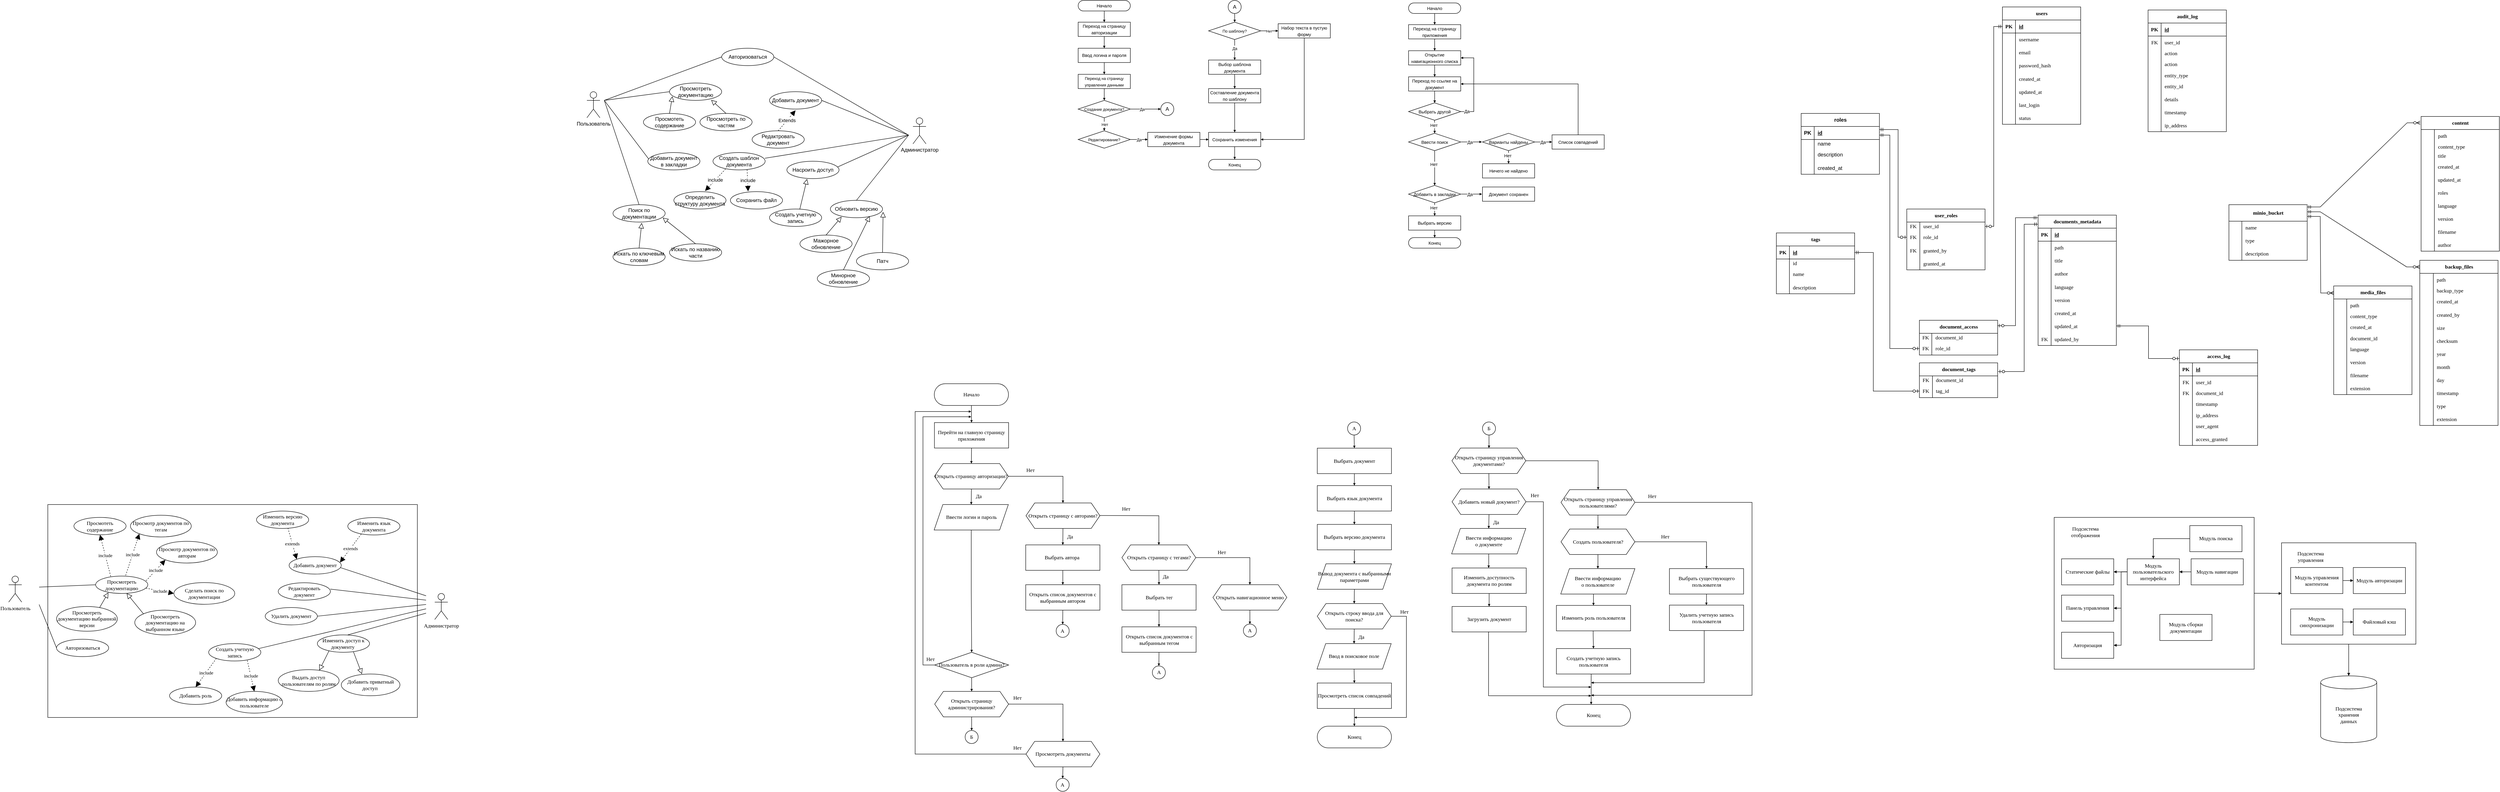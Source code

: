 <mxfile version="27.1.1">
  <diagram name="Page-1" id="BRcNDoXDnmwkcb4C3FV0">
    <mxGraphModel dx="3158" dy="648" grid="0" gridSize="10" guides="1" tooltips="1" connect="1" arrows="1" fold="1" page="1" pageScale="1" pageWidth="850" pageHeight="1100" math="0" shadow="0">
      <root>
        <mxCell id="0" />
        <mxCell id="1" parent="0" />
        <mxCell id="b6ceI-FXc0PlHEiT3QOW-96" value="" style="rounded=0;whiteSpace=wrap;html=1;fillColor=none;fontFamily=GOSTRUS;fontSource=https%3A%2F%2Fwww.cdnfonts.com%2Fgostrus.font;" parent="1" vertex="1">
          <mxGeometry x="-980" y="1210" width="850" height="490" as="geometry" />
        </mxCell>
        <mxCell id="b6ceI-FXc0PlHEiT3QOW-307" value="" style="rounded=0;whiteSpace=wrap;html=1;fillColor=none;fontFamily=GOSTRUS;fontSource=https%3A%2F%2Fwww.cdnfonts.com%2Fgostrus.font;fontSize=12;" parent="1" vertex="1">
          <mxGeometry x="3635" y="1239.59" width="460" height="349.29" as="geometry" />
        </mxCell>
        <mxCell id="Sh1dxKzc5GH1FcoaVsvd-1" value="Пользователь" style="shape=umlActor;verticalLabelPosition=bottom;verticalAlign=top;html=1;outlineConnect=0;" parent="1" vertex="1">
          <mxGeometry x="260" y="260" width="30" height="60" as="geometry" />
        </mxCell>
        <mxCell id="Sh1dxKzc5GH1FcoaVsvd-2" value="Администратор&lt;div&gt;&lt;br&gt;&lt;div&gt;&lt;br&gt;&lt;/div&gt;&lt;/div&gt;" style="shape=umlActor;verticalLabelPosition=bottom;verticalAlign=top;html=1;outlineConnect=0;" parent="1" vertex="1">
          <mxGeometry x="1010" y="320" width="30" height="60" as="geometry" />
        </mxCell>
        <mxCell id="Sh1dxKzc5GH1FcoaVsvd-7" value="Авторизоваться" style="ellipse;whiteSpace=wrap;html=1;" parent="1" vertex="1">
          <mxGeometry x="570" y="160" width="120" height="40" as="geometry" />
        </mxCell>
        <mxCell id="Sh1dxKzc5GH1FcoaVsvd-8" value="" style="endArrow=none;html=1;rounded=0;entryX=0;entryY=0.5;entryDx=0;entryDy=0;" parent="1" target="Sh1dxKzc5GH1FcoaVsvd-7" edge="1">
          <mxGeometry width="50" height="50" relative="1" as="geometry">
            <mxPoint x="300" y="280" as="sourcePoint" />
            <mxPoint x="620" y="280" as="targetPoint" />
          </mxGeometry>
        </mxCell>
        <mxCell id="Sh1dxKzc5GH1FcoaVsvd-9" value="" style="endArrow=none;html=1;rounded=0;exitX=1;exitY=0.5;exitDx=0;exitDy=0;" parent="1" source="Sh1dxKzc5GH1FcoaVsvd-7" edge="1">
          <mxGeometry width="50" height="50" relative="1" as="geometry">
            <mxPoint x="570" y="330" as="sourcePoint" />
            <mxPoint x="1000" y="360" as="targetPoint" />
          </mxGeometry>
        </mxCell>
        <mxCell id="Sh1dxKzc5GH1FcoaVsvd-10" value="Просмотреть документацию" style="ellipse;whiteSpace=wrap;html=1;" parent="1" vertex="1">
          <mxGeometry x="450" y="240" width="120" height="40" as="geometry" />
        </mxCell>
        <mxCell id="Sh1dxKzc5GH1FcoaVsvd-11" value="" style="endArrow=none;html=1;rounded=0;entryX=0;entryY=0.5;entryDx=0;entryDy=0;" parent="1" target="Sh1dxKzc5GH1FcoaVsvd-10" edge="1">
          <mxGeometry width="50" height="50" relative="1" as="geometry">
            <mxPoint x="300" y="280" as="sourcePoint" />
            <mxPoint x="460" y="220" as="targetPoint" />
          </mxGeometry>
        </mxCell>
        <mxCell id="Sh1dxKzc5GH1FcoaVsvd-16" value="Просмотеть содержание" style="ellipse;whiteSpace=wrap;html=1;" parent="1" vertex="1">
          <mxGeometry x="390" y="310" width="120" height="40" as="geometry" />
        </mxCell>
        <mxCell id="Sh1dxKzc5GH1FcoaVsvd-17" value="Просмотреть по частям" style="ellipse;whiteSpace=wrap;html=1;" parent="1" vertex="1">
          <mxGeometry x="520" y="310" width="120" height="40" as="geometry" />
        </mxCell>
        <mxCell id="Sh1dxKzc5GH1FcoaVsvd-19" value="" style="endArrow=block;endSize=10;endFill=0;html=1;rounded=0;exitX=0.5;exitY=0;exitDx=0;exitDy=0;entryX=0.055;entryY=0.767;entryDx=0;entryDy=0;entryPerimeter=0;strokeWidth=1;" parent="1" source="Sh1dxKzc5GH1FcoaVsvd-16" target="Sh1dxKzc5GH1FcoaVsvd-10" edge="1">
          <mxGeometry width="160" relative="1" as="geometry">
            <mxPoint x="540" y="360" as="sourcePoint" />
            <mxPoint x="700" y="360" as="targetPoint" />
          </mxGeometry>
        </mxCell>
        <mxCell id="Sh1dxKzc5GH1FcoaVsvd-20" value="" style="endArrow=block;endSize=10;endFill=0;html=1;rounded=0;exitX=0.5;exitY=0;exitDx=0;exitDy=0;entryX=0.799;entryY=0.974;entryDx=0;entryDy=0;entryPerimeter=0;strokeWidth=1;" parent="1" source="Sh1dxKzc5GH1FcoaVsvd-17" target="Sh1dxKzc5GH1FcoaVsvd-10" edge="1">
          <mxGeometry width="160" relative="1" as="geometry">
            <mxPoint x="495" y="330" as="sourcePoint" />
            <mxPoint x="500" y="290" as="targetPoint" />
          </mxGeometry>
        </mxCell>
        <mxCell id="Sh1dxKzc5GH1FcoaVsvd-22" value="Добавить документ" style="ellipse;whiteSpace=wrap;html=1;" parent="1" vertex="1">
          <mxGeometry x="680" y="260" width="120" height="40" as="geometry" />
        </mxCell>
        <mxCell id="Sh1dxKzc5GH1FcoaVsvd-23" value="Редактровать документ" style="ellipse;whiteSpace=wrap;html=1;" parent="1" vertex="1">
          <mxGeometry x="640" y="350" width="120" height="40" as="geometry" />
        </mxCell>
        <mxCell id="Sh1dxKzc5GH1FcoaVsvd-25" value="Extends" style="endArrow=block;endSize=10;endFill=1;html=1;rounded=0;exitX=0.5;exitY=0;exitDx=0;exitDy=0;entryX=0.5;entryY=1.07;entryDx=0;entryDy=0;dashed=1;entryPerimeter=0;" parent="1" source="Sh1dxKzc5GH1FcoaVsvd-23" target="Sh1dxKzc5GH1FcoaVsvd-22" edge="1">
          <mxGeometry width="160" relative="1" as="geometry">
            <mxPoint x="550" y="270" as="sourcePoint" />
            <mxPoint x="710" y="270" as="targetPoint" />
          </mxGeometry>
        </mxCell>
        <mxCell id="Sh1dxKzc5GH1FcoaVsvd-27" value="" style="endArrow=none;html=1;rounded=0;exitX=1;exitY=0.5;exitDx=0;exitDy=0;" parent="1" source="Sh1dxKzc5GH1FcoaVsvd-22" edge="1">
          <mxGeometry width="50" height="50" relative="1" as="geometry">
            <mxPoint x="510" y="330" as="sourcePoint" />
            <mxPoint x="1000" y="360" as="targetPoint" />
          </mxGeometry>
        </mxCell>
        <mxCell id="Sh1dxKzc5GH1FcoaVsvd-29" value="Обновить версию" style="ellipse;whiteSpace=wrap;html=1;" parent="1" vertex="1">
          <mxGeometry x="820" y="510" width="120" height="40" as="geometry" />
        </mxCell>
        <mxCell id="Sh1dxKzc5GH1FcoaVsvd-30" value="Мажорное обновление" style="ellipse;whiteSpace=wrap;html=1;" parent="1" vertex="1">
          <mxGeometry x="750" y="590.0" width="120" height="40" as="geometry" />
        </mxCell>
        <mxCell id="Sh1dxKzc5GH1FcoaVsvd-31" value="" style="endArrow=block;endSize=10;endFill=0;html=1;rounded=0;exitX=0.5;exitY=0;exitDx=0;exitDy=0;entryX=0.215;entryY=0.947;entryDx=0;entryDy=0;entryPerimeter=0;strokeWidth=1;" parent="1" source="Sh1dxKzc5GH1FcoaVsvd-30" target="Sh1dxKzc5GH1FcoaVsvd-29" edge="1">
          <mxGeometry width="160" relative="1" as="geometry">
            <mxPoint x="880" y="719.32" as="sourcePoint" />
            <mxPoint x="797" y="630.32" as="targetPoint" />
          </mxGeometry>
        </mxCell>
        <mxCell id="Sh1dxKzc5GH1FcoaVsvd-34" value="Минорное обновление" style="ellipse;whiteSpace=wrap;html=1;" parent="1" vertex="1">
          <mxGeometry x="790" y="670" width="120" height="40" as="geometry" />
        </mxCell>
        <mxCell id="Sh1dxKzc5GH1FcoaVsvd-35" value="" style="endArrow=block;endSize=10;endFill=0;html=1;rounded=0;exitX=0.5;exitY=0;exitDx=0;exitDy=0;entryX=0.756;entryY=0.906;entryDx=0;entryDy=0;entryPerimeter=0;strokeWidth=1;" parent="1" source="Sh1dxKzc5GH1FcoaVsvd-34" target="Sh1dxKzc5GH1FcoaVsvd-29" edge="1">
          <mxGeometry width="160" relative="1" as="geometry">
            <mxPoint x="970" y="700.0" as="sourcePoint" />
            <mxPoint x="887" y="611" as="targetPoint" />
          </mxGeometry>
        </mxCell>
        <mxCell id="Sh1dxKzc5GH1FcoaVsvd-36" value="Патч" style="ellipse;whiteSpace=wrap;html=1;" parent="1" vertex="1">
          <mxGeometry x="880" y="630" width="120" height="40" as="geometry" />
        </mxCell>
        <mxCell id="Sh1dxKzc5GH1FcoaVsvd-37" value="" style="endArrow=block;endSize=10;endFill=0;html=1;rounded=0;exitX=0.5;exitY=0;exitDx=0;exitDy=0;entryX=1.011;entryY=0.669;entryDx=0;entryDy=0;entryPerimeter=0;strokeWidth=1;" parent="1" source="Sh1dxKzc5GH1FcoaVsvd-36" target="Sh1dxKzc5GH1FcoaVsvd-29" edge="1">
          <mxGeometry width="160" relative="1" as="geometry">
            <mxPoint x="1070" y="670.0" as="sourcePoint" />
            <mxPoint x="987" y="581" as="targetPoint" />
          </mxGeometry>
        </mxCell>
        <mxCell id="Sh1dxKzc5GH1FcoaVsvd-38" value="" style="endArrow=none;html=1;rounded=0;exitX=0.5;exitY=0;exitDx=0;exitDy=0;" parent="1" source="Sh1dxKzc5GH1FcoaVsvd-29" edge="1">
          <mxGeometry width="50" height="50" relative="1" as="geometry">
            <mxPoint x="610" y="460" as="sourcePoint" />
            <mxPoint x="1000" y="360" as="targetPoint" />
          </mxGeometry>
        </mxCell>
        <mxCell id="Sh1dxKzc5GH1FcoaVsvd-40" value="Насроить доступ" style="ellipse;whiteSpace=wrap;html=1;" parent="1" vertex="1">
          <mxGeometry x="720" y="420" width="120" height="40" as="geometry" />
        </mxCell>
        <mxCell id="Sh1dxKzc5GH1FcoaVsvd-41" value="" style="endArrow=none;html=1;rounded=0;exitX=0.973;exitY=0.33;exitDx=0;exitDy=0;exitPerimeter=0;" parent="1" source="Sh1dxKzc5GH1FcoaVsvd-40" edge="1">
          <mxGeometry width="50" height="50" relative="1" as="geometry">
            <mxPoint x="530" y="480" as="sourcePoint" />
            <mxPoint x="1000" y="360" as="targetPoint" />
          </mxGeometry>
        </mxCell>
        <mxCell id="Sh1dxKzc5GH1FcoaVsvd-42" value="Создать учетную запись" style="ellipse;whiteSpace=wrap;html=1;" parent="1" vertex="1">
          <mxGeometry x="680" y="530.0" width="120" height="40" as="geometry" />
        </mxCell>
        <mxCell id="Sh1dxKzc5GH1FcoaVsvd-43" value="" style="endArrow=block;endSize=10;endFill=0;html=1;rounded=0;exitX=0.58;exitY=0.02;exitDx=0;exitDy=0;entryX=0.387;entryY=1.02;entryDx=0;entryDy=0;entryPerimeter=0;strokeWidth=1;exitPerimeter=0;" parent="1" source="Sh1dxKzc5GH1FcoaVsvd-42" target="Sh1dxKzc5GH1FcoaVsvd-40" edge="1">
          <mxGeometry width="160" relative="1" as="geometry">
            <mxPoint x="710" y="589.32" as="sourcePoint" />
            <mxPoint x="627" y="500.32" as="targetPoint" />
          </mxGeometry>
        </mxCell>
        <mxCell id="Sh1dxKzc5GH1FcoaVsvd-44" value="Создать шаблон документа" style="ellipse;whiteSpace=wrap;html=1;" parent="1" vertex="1">
          <mxGeometry x="550" y="400" width="120" height="40" as="geometry" />
        </mxCell>
        <mxCell id="Sh1dxKzc5GH1FcoaVsvd-45" value="" style="endArrow=none;html=1;rounded=0;exitX=0.996;exitY=0.329;exitDx=0;exitDy=0;exitPerimeter=0;" parent="1" source="Sh1dxKzc5GH1FcoaVsvd-44" edge="1">
          <mxGeometry width="50" height="50" relative="1" as="geometry">
            <mxPoint x="730" y="460" as="sourcePoint" />
            <mxPoint x="1000" y="360" as="targetPoint" />
          </mxGeometry>
        </mxCell>
        <mxCell id="Sh1dxKzc5GH1FcoaVsvd-47" value="Определить структуру документа" style="ellipse;whiteSpace=wrap;html=1;" parent="1" vertex="1">
          <mxGeometry x="460" y="490" width="120" height="40" as="geometry" />
        </mxCell>
        <mxCell id="Sh1dxKzc5GH1FcoaVsvd-50" value="Сохранить файл" style="ellipse;whiteSpace=wrap;html=1;" parent="1" vertex="1">
          <mxGeometry x="590" y="490" width="120" height="40" as="geometry" />
        </mxCell>
        <mxCell id="Sh1dxKzc5GH1FcoaVsvd-52" value="include" style="endArrow=block;endSize=10;endFill=1;html=1;rounded=0;exitX=0.241;exitY=0.949;exitDx=0;exitDy=0;entryX=0.598;entryY=-0.039;entryDx=0;entryDy=0;dashed=1;entryPerimeter=0;exitPerimeter=0;" parent="1" source="Sh1dxKzc5GH1FcoaVsvd-44" target="Sh1dxKzc5GH1FcoaVsvd-47" edge="1">
          <mxGeometry width="160" relative="1" as="geometry">
            <mxPoint x="460" y="443.5" as="sourcePoint" />
            <mxPoint x="500" y="396.5" as="targetPoint" />
          </mxGeometry>
        </mxCell>
        <mxCell id="Sh1dxKzc5GH1FcoaVsvd-53" value="include" style="endArrow=block;endSize=10;endFill=1;html=1;rounded=0;exitX=0.654;exitY=0.985;exitDx=0;exitDy=0;entryX=0.34;entryY=-0.015;entryDx=0;entryDy=0;dashed=1;entryPerimeter=0;exitPerimeter=0;" parent="1" source="Sh1dxKzc5GH1FcoaVsvd-44" target="Sh1dxKzc5GH1FcoaVsvd-50" edge="1">
          <mxGeometry width="160" relative="1" as="geometry">
            <mxPoint x="589" y="448" as="sourcePoint" />
            <mxPoint x="542" y="498" as="targetPoint" />
          </mxGeometry>
        </mxCell>
        <mxCell id="Sh1dxKzc5GH1FcoaVsvd-54" value="Добавить документ в закладки" style="ellipse;whiteSpace=wrap;html=1;" parent="1" vertex="1">
          <mxGeometry x="400" y="400" width="120" height="40" as="geometry" />
        </mxCell>
        <mxCell id="Sh1dxKzc5GH1FcoaVsvd-59" value="" style="endArrow=none;html=1;rounded=0;entryX=0.019;entryY=0.377;entryDx=0;entryDy=0;entryPerimeter=0;" parent="1" target="Sh1dxKzc5GH1FcoaVsvd-54" edge="1">
          <mxGeometry width="50" height="50" relative="1" as="geometry">
            <mxPoint x="300" y="280" as="sourcePoint" />
            <mxPoint x="540" y="340" as="targetPoint" />
          </mxGeometry>
        </mxCell>
        <mxCell id="Sh1dxKzc5GH1FcoaVsvd-60" value="Поиск по документации" style="ellipse;whiteSpace=wrap;html=1;" parent="1" vertex="1">
          <mxGeometry x="320" y="520" width="120" height="40" as="geometry" />
        </mxCell>
        <mxCell id="Sh1dxKzc5GH1FcoaVsvd-61" value="" style="endArrow=none;html=1;rounded=0;exitX=0.5;exitY=0;exitDx=0;exitDy=0;" parent="1" source="Sh1dxKzc5GH1FcoaVsvd-60" edge="1">
          <mxGeometry width="50" height="50" relative="1" as="geometry">
            <mxPoint x="420" y="410" as="sourcePoint" />
            <mxPoint x="300" y="280" as="targetPoint" />
          </mxGeometry>
        </mxCell>
        <mxCell id="Sh1dxKzc5GH1FcoaVsvd-62" value="Искать по ключевым словам" style="ellipse;whiteSpace=wrap;html=1;" parent="1" vertex="1">
          <mxGeometry x="320" y="620.0" width="120" height="40" as="geometry" />
        </mxCell>
        <mxCell id="Sh1dxKzc5GH1FcoaVsvd-63" value="Искать по названию части" style="ellipse;whiteSpace=wrap;html=1;" parent="1" vertex="1">
          <mxGeometry x="450" y="610.0" width="120" height="40" as="geometry" />
        </mxCell>
        <mxCell id="Sh1dxKzc5GH1FcoaVsvd-64" value="" style="endArrow=block;endSize=10;endFill=0;html=1;rounded=0;exitX=0.5;exitY=0;exitDx=0;exitDy=0;entryX=0.551;entryY=1.05;entryDx=0;entryDy=0;entryPerimeter=0;strokeWidth=1;" parent="1" source="Sh1dxKzc5GH1FcoaVsvd-62" target="Sh1dxKzc5GH1FcoaVsvd-60" edge="1">
          <mxGeometry width="160" relative="1" as="geometry">
            <mxPoint x="440" y="649.32" as="sourcePoint" />
            <mxPoint x="357" y="560.32" as="targetPoint" />
          </mxGeometry>
        </mxCell>
        <mxCell id="Sh1dxKzc5GH1FcoaVsvd-65" value="" style="endArrow=block;endSize=10;endFill=0;html=1;rounded=0;exitX=0.5;exitY=0;exitDx=0;exitDy=0;entryX=0.954;entryY=0.751;entryDx=0;entryDy=0;entryPerimeter=0;strokeWidth=1;" parent="1" source="Sh1dxKzc5GH1FcoaVsvd-63" target="Sh1dxKzc5GH1FcoaVsvd-60" edge="1">
          <mxGeometry width="160" relative="1" as="geometry">
            <mxPoint x="395" y="619.32" as="sourcePoint" />
            <mxPoint x="446" y="568.32" as="targetPoint" />
          </mxGeometry>
        </mxCell>
        <mxCell id="-YOLewejFSK5GWUS9za1-1" value="&lt;font style=&quot;font-size: 10px;&quot;&gt;Начало&lt;/font&gt;" style="rounded=1;whiteSpace=wrap;html=1;arcSize=50;" parent="1" vertex="1">
          <mxGeometry x="2150" y="55.71" width="120" height="24.29" as="geometry" />
        </mxCell>
        <mxCell id="-YOLewejFSK5GWUS9za1-2" value="&lt;font style=&quot;font-size: 10px;&quot;&gt;Переход на страницу приложения&lt;/font&gt;" style="rounded=1;whiteSpace=wrap;html=1;arcSize=0;" parent="1" vertex="1">
          <mxGeometry x="2150" y="105.71" width="120" height="32.86" as="geometry" />
        </mxCell>
        <mxCell id="-YOLewejFSK5GWUS9za1-3" style="edgeStyle=orthogonalEdgeStyle;rounded=0;orthogonalLoop=1;jettySize=auto;html=1;entryX=0.5;entryY=0;entryDx=0;entryDy=0;endSize=3;startSize=3;endArrow=block;endFill=1;" parent="1" source="-YOLewejFSK5GWUS9za1-1" target="-YOLewejFSK5GWUS9za1-2" edge="1">
          <mxGeometry relative="1" as="geometry" />
        </mxCell>
        <mxCell id="-YOLewejFSK5GWUS9za1-7" style="edgeStyle=orthogonalEdgeStyle;rounded=0;orthogonalLoop=1;jettySize=auto;html=1;entryX=0.5;entryY=0;entryDx=0;entryDy=0;endSize=3;startSize=3;endArrow=block;endFill=1;exitX=0.5;exitY=1;exitDx=0;exitDy=0;" parent="1" source="-YOLewejFSK5GWUS9za1-2" edge="1">
          <mxGeometry relative="1" as="geometry">
            <mxPoint x="2220" y="89.71" as="sourcePoint" />
            <mxPoint x="2210" y="165.71" as="targetPoint" />
          </mxGeometry>
        </mxCell>
        <mxCell id="-YOLewejFSK5GWUS9za1-11" value="&lt;font style=&quot;font-size: 10px;&quot;&gt;Выбрать другой&lt;/font&gt;" style="rhombus;whiteSpace=wrap;html=1;" parent="1" vertex="1">
          <mxGeometry x="2150" y="285.71" width="120" height="40" as="geometry" />
        </mxCell>
        <mxCell id="-YOLewejFSK5GWUS9za1-12" value="&lt;font style=&quot;font-size: 10px;&quot;&gt;Открытие навигационного списка&lt;/font&gt;" style="rounded=1;whiteSpace=wrap;html=1;arcSize=0;" parent="1" vertex="1">
          <mxGeometry x="2150" y="165.71" width="120" height="32.86" as="geometry" />
        </mxCell>
        <mxCell id="-YOLewejFSK5GWUS9za1-14" style="edgeStyle=orthogonalEdgeStyle;rounded=0;orthogonalLoop=1;jettySize=auto;html=1;entryX=0.5;entryY=0;entryDx=0;entryDy=0;endSize=3;startSize=3;endArrow=block;endFill=1;exitX=0.5;exitY=1;exitDx=0;exitDy=0;" parent="1" edge="1">
          <mxGeometry relative="1" as="geometry">
            <mxPoint x="2210" y="198.71" as="sourcePoint" />
            <mxPoint x="2210" y="225.71" as="targetPoint" />
          </mxGeometry>
        </mxCell>
        <mxCell id="-YOLewejFSK5GWUS9za1-15" value="&lt;font style=&quot;font-size: 10px;&quot;&gt;Переход по ссылке на документ&lt;/font&gt;" style="rounded=1;whiteSpace=wrap;html=1;arcSize=0;" parent="1" vertex="1">
          <mxGeometry x="2150" y="225.71" width="120" height="32.86" as="geometry" />
        </mxCell>
        <mxCell id="-YOLewejFSK5GWUS9za1-17" style="edgeStyle=orthogonalEdgeStyle;rounded=0;orthogonalLoop=1;jettySize=auto;html=1;entryX=0.5;entryY=0;entryDx=0;entryDy=0;endSize=3;startSize=3;endArrow=block;endFill=1;exitX=0.5;exitY=1;exitDx=0;exitDy=0;" parent="1" source="-YOLewejFSK5GWUS9za1-15" target="-YOLewejFSK5GWUS9za1-11" edge="1">
          <mxGeometry relative="1" as="geometry">
            <mxPoint x="2210" y="258.57" as="sourcePoint" />
            <mxPoint x="2210" y="295.57" as="targetPoint" />
          </mxGeometry>
        </mxCell>
        <mxCell id="-YOLewejFSK5GWUS9za1-22" style="edgeStyle=orthogonalEdgeStyle;rounded=0;orthogonalLoop=1;jettySize=auto;html=1;entryX=0.5;entryY=0;entryDx=0;entryDy=0;endSize=3;startSize=3;endArrow=block;endFill=1;exitX=0.5;exitY=1;exitDx=0;exitDy=0;" parent="1" source="-YOLewejFSK5GWUS9za1-15" target="-YOLewejFSK5GWUS9za1-11" edge="1">
          <mxGeometry relative="1" as="geometry">
            <mxPoint x="2210" y="258.71" as="sourcePoint" />
            <mxPoint x="2210" y="285.71" as="targetPoint" />
            <Array as="points">
              <mxPoint x="2210" y="285.71" />
            </Array>
          </mxGeometry>
        </mxCell>
        <mxCell id="-YOLewejFSK5GWUS9za1-24" style="edgeStyle=orthogonalEdgeStyle;rounded=0;orthogonalLoop=1;jettySize=auto;html=1;entryX=1;entryY=0.5;entryDx=0;entryDy=0;endSize=3;startSize=3;endArrow=block;endFill=1;exitX=1;exitY=0.5;exitDx=0;exitDy=0;" parent="1" source="-YOLewejFSK5GWUS9za1-11" target="-YOLewejFSK5GWUS9za1-12" edge="1">
          <mxGeometry relative="1" as="geometry">
            <mxPoint x="2299.86" y="265.71" as="sourcePoint" />
            <mxPoint x="2299.86" y="302.71" as="targetPoint" />
            <Array as="points">
              <mxPoint x="2300" y="305.71" />
              <mxPoint x="2300" y="181.71" />
            </Array>
          </mxGeometry>
        </mxCell>
        <mxCell id="-YOLewejFSK5GWUS9za1-25" value="&lt;font style=&quot;font-size: 10px;&quot;&gt;Да&lt;/font&gt;" style="edgeLabel;html=1;align=center;verticalAlign=middle;resizable=0;points=[];" parent="-YOLewejFSK5GWUS9za1-24" vertex="1" connectable="0">
          <mxGeometry x="-0.852" y="1" relative="1" as="geometry">
            <mxPoint as="offset" />
          </mxGeometry>
        </mxCell>
        <mxCell id="-YOLewejFSK5GWUS9za1-27" style="edgeStyle=orthogonalEdgeStyle;rounded=0;orthogonalLoop=1;jettySize=auto;html=1;endSize=3;startSize=3;endArrow=block;endFill=1;exitX=0.5;exitY=1;exitDx=0;exitDy=0;" parent="1" edge="1">
          <mxGeometry relative="1" as="geometry">
            <mxPoint x="2209.83" y="325.71" as="sourcePoint" />
            <mxPoint x="2210" y="355.71" as="targetPoint" />
          </mxGeometry>
        </mxCell>
        <mxCell id="-YOLewejFSK5GWUS9za1-29" value="&lt;font style=&quot;font-size: 10px;&quot;&gt;Нет&lt;/font&gt;" style="edgeLabel;html=1;align=center;verticalAlign=middle;resizable=0;points=[];" parent="-YOLewejFSK5GWUS9za1-27" vertex="1" connectable="0">
          <mxGeometry x="-0.225" y="-2" relative="1" as="geometry">
            <mxPoint as="offset" />
          </mxGeometry>
        </mxCell>
        <mxCell id="-YOLewejFSK5GWUS9za1-32" value="&lt;font style=&quot;font-size: 10px;&quot;&gt;Ввести поиск&lt;/font&gt;" style="rhombus;whiteSpace=wrap;html=1;" parent="1" vertex="1">
          <mxGeometry x="2150" y="355.71" width="120" height="40" as="geometry" />
        </mxCell>
        <mxCell id="-YOLewejFSK5GWUS9za1-36" value="&lt;font style=&quot;font-size: 10px;&quot;&gt;Варианты найдены&lt;/font&gt;" style="rhombus;whiteSpace=wrap;html=1;" parent="1" vertex="1">
          <mxGeometry x="2320" y="355.71" width="120" height="40" as="geometry" />
        </mxCell>
        <mxCell id="-YOLewejFSK5GWUS9za1-42" style="edgeStyle=orthogonalEdgeStyle;rounded=0;orthogonalLoop=1;jettySize=auto;html=1;endSize=3;startSize=3;endArrow=block;endFill=1;exitX=1.009;exitY=0.498;exitDx=0;exitDy=0;exitPerimeter=0;entryX=-0.012;entryY=0.498;entryDx=0;entryDy=0;entryPerimeter=0;" parent="1" source="-YOLewejFSK5GWUS9za1-32" target="-YOLewejFSK5GWUS9za1-36" edge="1">
          <mxGeometry relative="1" as="geometry">
            <mxPoint x="2280" y="315.71" as="sourcePoint" />
            <mxPoint x="2320" y="378.71" as="targetPoint" />
            <Array as="points">
              <mxPoint x="2300" y="375.71" />
              <mxPoint x="2320" y="375.71" />
            </Array>
          </mxGeometry>
        </mxCell>
        <mxCell id="-YOLewejFSK5GWUS9za1-43" value="&lt;font style=&quot;font-size: 10px;&quot;&gt;Да&lt;/font&gt;" style="edgeLabel;html=1;align=center;verticalAlign=middle;resizable=0;points=[];" parent="-YOLewejFSK5GWUS9za1-42" vertex="1" connectable="0">
          <mxGeometry x="-0.852" y="1" relative="1" as="geometry">
            <mxPoint x="16" y="1" as="offset" />
          </mxGeometry>
        </mxCell>
        <mxCell id="-YOLewejFSK5GWUS9za1-46" value="&lt;font style=&quot;font-size: 10px;&quot;&gt;Список совпадений&lt;/font&gt;" style="rounded=1;whiteSpace=wrap;html=1;arcSize=0;" parent="1" vertex="1">
          <mxGeometry x="2480" y="359.28" width="120" height="32.86" as="geometry" />
        </mxCell>
        <mxCell id="-YOLewejFSK5GWUS9za1-47" style="edgeStyle=orthogonalEdgeStyle;rounded=0;orthogonalLoop=1;jettySize=auto;html=1;endSize=3;startSize=3;endArrow=block;endFill=1;entryX=0;entryY=0.5;entryDx=0;entryDy=0;" parent="1" source="-YOLewejFSK5GWUS9za1-36" target="-YOLewejFSK5GWUS9za1-46" edge="1">
          <mxGeometry relative="1" as="geometry">
            <mxPoint x="2440" y="375.71" as="sourcePoint" />
            <mxPoint x="2477.92" y="375.72" as="targetPoint" />
            <Array as="points" />
          </mxGeometry>
        </mxCell>
        <mxCell id="-YOLewejFSK5GWUS9za1-48" value="&lt;font style=&quot;font-size: 10px;&quot;&gt;Да&lt;/font&gt;" style="edgeLabel;html=1;align=center;verticalAlign=middle;resizable=0;points=[];" parent="-YOLewejFSK5GWUS9za1-47" vertex="1" connectable="0">
          <mxGeometry x="-0.852" y="1" relative="1" as="geometry">
            <mxPoint x="16" y="1" as="offset" />
          </mxGeometry>
        </mxCell>
        <mxCell id="-YOLewejFSK5GWUS9za1-49" style="edgeStyle=orthogonalEdgeStyle;rounded=0;orthogonalLoop=1;jettySize=auto;html=1;entryX=1;entryY=0.5;entryDx=0;entryDy=0;endSize=3;startSize=3;endArrow=block;endFill=1;exitX=0.5;exitY=0;exitDx=0;exitDy=0;" parent="1" source="-YOLewejFSK5GWUS9za1-46" target="-YOLewejFSK5GWUS9za1-15" edge="1">
          <mxGeometry relative="1" as="geometry">
            <mxPoint x="2460" y="248.71" as="sourcePoint" />
            <mxPoint x="2460" y="285.71" as="targetPoint" />
          </mxGeometry>
        </mxCell>
        <mxCell id="-YOLewejFSK5GWUS9za1-50" value="&lt;font style=&quot;font-size: 10px;&quot;&gt;Ничего не найдено&lt;/font&gt;" style="rounded=1;whiteSpace=wrap;html=1;arcSize=0;" parent="1" vertex="1">
          <mxGeometry x="2320" y="425.71" width="120" height="32.86" as="geometry" />
        </mxCell>
        <mxCell id="-YOLewejFSK5GWUS9za1-54" style="edgeStyle=orthogonalEdgeStyle;rounded=0;orthogonalLoop=1;jettySize=auto;html=1;endSize=3;startSize=3;endArrow=block;endFill=1;exitX=0.5;exitY=1;exitDx=0;exitDy=0;entryX=0.5;entryY=0;entryDx=0;entryDy=0;" parent="1" source="-YOLewejFSK5GWUS9za1-36" target="-YOLewejFSK5GWUS9za1-50" edge="1">
          <mxGeometry relative="1" as="geometry">
            <mxPoint x="2379.81" y="398.57" as="sourcePoint" />
            <mxPoint x="2379.98" y="428.57" as="targetPoint" />
          </mxGeometry>
        </mxCell>
        <mxCell id="-YOLewejFSK5GWUS9za1-55" value="&lt;font style=&quot;font-size: 10px;&quot;&gt;Нет&lt;/font&gt;" style="edgeLabel;html=1;align=center;verticalAlign=middle;resizable=0;points=[];" parent="-YOLewejFSK5GWUS9za1-54" vertex="1" connectable="0">
          <mxGeometry x="-0.225" y="-2" relative="1" as="geometry">
            <mxPoint as="offset" />
          </mxGeometry>
        </mxCell>
        <mxCell id="-YOLewejFSK5GWUS9za1-56" style="edgeStyle=orthogonalEdgeStyle;rounded=0;orthogonalLoop=1;jettySize=auto;html=1;endSize=3;startSize=3;endArrow=block;endFill=1;exitX=0.5;exitY=1;exitDx=0;exitDy=0;entryX=0.5;entryY=0;entryDx=0;entryDy=0;" parent="1" source="-YOLewejFSK5GWUS9za1-32" target="-YOLewejFSK5GWUS9za1-58" edge="1">
          <mxGeometry relative="1" as="geometry">
            <mxPoint x="2190" y="405.71" as="sourcePoint" />
            <mxPoint x="2210" y="425.71" as="targetPoint" />
          </mxGeometry>
        </mxCell>
        <mxCell id="-YOLewejFSK5GWUS9za1-57" value="&lt;font style=&quot;font-size: 10px;&quot;&gt;Нет&lt;/font&gt;" style="edgeLabel;html=1;align=center;verticalAlign=middle;resizable=0;points=[];" parent="-YOLewejFSK5GWUS9za1-56" vertex="1" connectable="0">
          <mxGeometry x="-0.225" y="-2" relative="1" as="geometry">
            <mxPoint as="offset" />
          </mxGeometry>
        </mxCell>
        <mxCell id="-YOLewejFSK5GWUS9za1-58" value="&lt;font style=&quot;font-size: 10px;&quot;&gt;Добавить в закладки&lt;/font&gt;" style="rhombus;whiteSpace=wrap;html=1;" parent="1" vertex="1">
          <mxGeometry x="2150" y="475.71" width="120" height="40" as="geometry" />
        </mxCell>
        <mxCell id="-YOLewejFSK5GWUS9za1-59" style="edgeStyle=orthogonalEdgeStyle;rounded=0;orthogonalLoop=1;jettySize=auto;html=1;endSize=3;startSize=3;endArrow=block;endFill=1;exitX=1.009;exitY=0.498;exitDx=0;exitDy=0;exitPerimeter=0;entryX=-0.012;entryY=0.498;entryDx=0;entryDy=0;entryPerimeter=0;" parent="1" source="-YOLewejFSK5GWUS9za1-58" edge="1">
          <mxGeometry relative="1" as="geometry">
            <mxPoint x="2280" y="435.71" as="sourcePoint" />
            <mxPoint x="2319" y="495.71" as="targetPoint" />
            <Array as="points">
              <mxPoint x="2300" y="495.71" />
              <mxPoint x="2320" y="495.71" />
            </Array>
          </mxGeometry>
        </mxCell>
        <mxCell id="-YOLewejFSK5GWUS9za1-60" value="&lt;font style=&quot;font-size: 10px;&quot;&gt;Да&lt;/font&gt;" style="edgeLabel;html=1;align=center;verticalAlign=middle;resizable=0;points=[];" parent="-YOLewejFSK5GWUS9za1-59" vertex="1" connectable="0">
          <mxGeometry x="-0.852" y="1" relative="1" as="geometry">
            <mxPoint x="16" y="1" as="offset" />
          </mxGeometry>
        </mxCell>
        <mxCell id="-YOLewejFSK5GWUS9za1-61" style="edgeStyle=orthogonalEdgeStyle;rounded=0;orthogonalLoop=1;jettySize=auto;html=1;endSize=3;startSize=3;endArrow=block;endFill=1;exitX=0.5;exitY=1;exitDx=0;exitDy=0;" parent="1" source="-YOLewejFSK5GWUS9za1-58" edge="1">
          <mxGeometry relative="1" as="geometry">
            <mxPoint x="2190" y="525.71" as="sourcePoint" />
            <mxPoint x="2210" y="545.71" as="targetPoint" />
          </mxGeometry>
        </mxCell>
        <mxCell id="-YOLewejFSK5GWUS9za1-62" value="&lt;font style=&quot;font-size: 10px;&quot;&gt;Нет&lt;/font&gt;" style="edgeLabel;html=1;align=center;verticalAlign=middle;resizable=0;points=[];" parent="-YOLewejFSK5GWUS9za1-61" vertex="1" connectable="0">
          <mxGeometry x="-0.225" y="-2" relative="1" as="geometry">
            <mxPoint as="offset" />
          </mxGeometry>
        </mxCell>
        <mxCell id="-YOLewejFSK5GWUS9za1-63" value="&lt;font style=&quot;font-size: 10px;&quot;&gt;Документ сохранен&lt;/font&gt;" style="rounded=1;whiteSpace=wrap;html=1;arcSize=0;" parent="1" vertex="1">
          <mxGeometry x="2320" y="479.28" width="120" height="32.86" as="geometry" />
        </mxCell>
        <mxCell id="-YOLewejFSK5GWUS9za1-64" value="&lt;font style=&quot;font-size: 10px;&quot;&gt;Выбрать версию&lt;/font&gt;" style="rounded=1;whiteSpace=wrap;html=1;arcSize=0;" parent="1" vertex="1">
          <mxGeometry x="2150" y="545.71" width="120" height="32.86" as="geometry" />
        </mxCell>
        <mxCell id="-YOLewejFSK5GWUS9za1-66" value="&lt;font style=&quot;font-size: 10px;&quot;&gt;Конец&lt;/font&gt;" style="rounded=1;whiteSpace=wrap;html=1;arcSize=50;" parent="1" vertex="1">
          <mxGeometry x="2150" y="595.71" width="120" height="24.29" as="geometry" />
        </mxCell>
        <mxCell id="-YOLewejFSK5GWUS9za1-67" style="edgeStyle=orthogonalEdgeStyle;rounded=0;orthogonalLoop=1;jettySize=auto;html=1;endSize=3;startSize=3;endArrow=block;endFill=1;exitX=0.5;exitY=1;exitDx=0;exitDy=0;" parent="1" source="-YOLewejFSK5GWUS9za1-64" edge="1">
          <mxGeometry relative="1" as="geometry">
            <mxPoint x="2209.86" y="578.57" as="sourcePoint" />
            <mxPoint x="2210" y="595.71" as="targetPoint" />
          </mxGeometry>
        </mxCell>
        <mxCell id="18BKgVp5ayPZVZw2qe2l-2" value="&lt;font style=&quot;font-size: 10px;&quot;&gt;Начало&lt;/font&gt;" style="rounded=1;whiteSpace=wrap;html=1;arcSize=50;" parent="1" vertex="1">
          <mxGeometry x="1390" y="50" width="120" height="24.29" as="geometry" />
        </mxCell>
        <mxCell id="18BKgVp5ayPZVZw2qe2l-3" value="&lt;font style=&quot;font-size: 10px;&quot;&gt;Переход на страницу авторизации&lt;/font&gt;" style="rounded=1;whiteSpace=wrap;html=1;arcSize=0;" parent="1" vertex="1">
          <mxGeometry x="1390" y="100" width="120" height="32.86" as="geometry" />
        </mxCell>
        <mxCell id="18BKgVp5ayPZVZw2qe2l-4" value="&lt;font style=&quot;font-size: 10px;&quot;&gt;Ввод логина и пароля&lt;/font&gt;" style="rounded=1;whiteSpace=wrap;html=1;arcSize=0;" parent="1" vertex="1">
          <mxGeometry x="1390" y="160" width="120" height="32.86" as="geometry" />
        </mxCell>
        <mxCell id="18BKgVp5ayPZVZw2qe2l-5" value="&lt;font style=&quot;font-size: 9px;&quot;&gt;Переход на страницу управления данными&lt;/font&gt;" style="rounded=1;whiteSpace=wrap;html=1;arcSize=0;" parent="1" vertex="1">
          <mxGeometry x="1390" y="220" width="120" height="32.86" as="geometry" />
        </mxCell>
        <mxCell id="18BKgVp5ayPZVZw2qe2l-8" value="&lt;font style=&quot;font-size: 9px;&quot;&gt;Редактирование?&lt;/font&gt;" style="rhombus;whiteSpace=wrap;html=1;" parent="1" vertex="1">
          <mxGeometry x="1390" y="350" width="120" height="40" as="geometry" />
        </mxCell>
        <mxCell id="18BKgVp5ayPZVZw2qe2l-9" value="&lt;font style=&quot;font-size: 10px;&quot;&gt;Изменение формы документа&lt;/font&gt;" style="rounded=1;whiteSpace=wrap;html=1;arcSize=0;" parent="1" vertex="1">
          <mxGeometry x="1550" y="353.57" width="120" height="32.86" as="geometry" />
        </mxCell>
        <mxCell id="18BKgVp5ayPZVZw2qe2l-10" value="&lt;font style=&quot;font-size: 9px;&quot;&gt;Создание документа?&lt;/font&gt;" style="rhombus;whiteSpace=wrap;html=1;" parent="1" vertex="1">
          <mxGeometry x="1390" y="280" width="120" height="40" as="geometry" />
        </mxCell>
        <mxCell id="18BKgVp5ayPZVZw2qe2l-11" value="&lt;font style=&quot;font-size: 10px;&quot;&gt;Набор текста в пустую форму&lt;br&gt;&lt;/font&gt;" style="rounded=1;whiteSpace=wrap;html=1;arcSize=0;" parent="1" vertex="1">
          <mxGeometry x="1850" y="103.57" width="120" height="32.86" as="geometry" />
        </mxCell>
        <mxCell id="18BKgVp5ayPZVZw2qe2l-14" value="A" style="ellipse;whiteSpace=wrap;html=1;aspect=fixed;" parent="1" vertex="1">
          <mxGeometry x="1580" y="285" width="30" height="30" as="geometry" />
        </mxCell>
        <mxCell id="18BKgVp5ayPZVZw2qe2l-16" style="edgeStyle=orthogonalEdgeStyle;rounded=0;orthogonalLoop=1;jettySize=auto;html=1;entryX=0;entryY=0.5;entryDx=0;entryDy=0;endSize=3;startSize=3;endArrow=block;endFill=1;exitX=1;exitY=0.5;exitDx=0;exitDy=0;" parent="1" source="18BKgVp5ayPZVZw2qe2l-10" target="18BKgVp5ayPZVZw2qe2l-14" edge="1">
          <mxGeometry relative="1" as="geometry">
            <mxPoint x="1520" y="294" as="sourcePoint" />
            <mxPoint x="1520" y="320" as="targetPoint" />
          </mxGeometry>
        </mxCell>
        <mxCell id="18BKgVp5ayPZVZw2qe2l-44" value="&lt;font style=&quot;font-size: 9px;&quot;&gt;Да&lt;/font&gt;" style="edgeLabel;html=1;align=center;verticalAlign=middle;resizable=0;points=[];" parent="18BKgVp5ayPZVZw2qe2l-16" vertex="1" connectable="0">
          <mxGeometry x="-0.236" relative="1" as="geometry">
            <mxPoint as="offset" />
          </mxGeometry>
        </mxCell>
        <mxCell id="18BKgVp5ayPZVZw2qe2l-18" style="edgeStyle=orthogonalEdgeStyle;rounded=0;orthogonalLoop=1;jettySize=auto;html=1;entryX=0.5;entryY=0;entryDx=0;entryDy=0;endSize=3;startSize=3;endArrow=block;endFill=1;exitX=0.5;exitY=1;exitDx=0;exitDy=0;" parent="1" source="18BKgVp5ayPZVZw2qe2l-2" target="18BKgVp5ayPZVZw2qe2l-3" edge="1">
          <mxGeometry relative="1" as="geometry">
            <mxPoint x="1440" y="74.29" as="sourcePoint" />
            <mxPoint x="1440" y="100.29" as="targetPoint" />
          </mxGeometry>
        </mxCell>
        <mxCell id="18BKgVp5ayPZVZw2qe2l-19" style="edgeStyle=orthogonalEdgeStyle;rounded=0;orthogonalLoop=1;jettySize=auto;html=1;endSize=3;startSize=3;endArrow=block;endFill=1;exitX=0.5;exitY=1;exitDx=0;exitDy=0;entryX=0.5;entryY=0;entryDx=0;entryDy=0;" parent="1" source="18BKgVp5ayPZVZw2qe2l-3" target="18BKgVp5ayPZVZw2qe2l-4" edge="1">
          <mxGeometry relative="1" as="geometry">
            <mxPoint x="1450" y="174" as="sourcePoint" />
            <mxPoint x="1450" y="160" as="targetPoint" />
          </mxGeometry>
        </mxCell>
        <mxCell id="18BKgVp5ayPZVZw2qe2l-20" style="edgeStyle=orthogonalEdgeStyle;rounded=0;orthogonalLoop=1;jettySize=auto;html=1;entryX=0.5;entryY=0;entryDx=0;entryDy=0;endSize=3;startSize=3;endArrow=block;endFill=1;exitX=0.5;exitY=1;exitDx=0;exitDy=0;" parent="1" source="18BKgVp5ayPZVZw2qe2l-4" target="18BKgVp5ayPZVZw2qe2l-5" edge="1">
          <mxGeometry relative="1" as="geometry">
            <mxPoint x="1440" y="194" as="sourcePoint" />
            <mxPoint x="1440" y="220" as="targetPoint" />
          </mxGeometry>
        </mxCell>
        <mxCell id="18BKgVp5ayPZVZw2qe2l-21" style="edgeStyle=orthogonalEdgeStyle;rounded=0;orthogonalLoop=1;jettySize=auto;html=1;entryX=0.5;entryY=0;entryDx=0;entryDy=0;endSize=3;startSize=3;endArrow=block;endFill=1;exitX=0.5;exitY=1;exitDx=0;exitDy=0;" parent="1" source="18BKgVp5ayPZVZw2qe2l-5" target="18BKgVp5ayPZVZw2qe2l-10" edge="1">
          <mxGeometry relative="1" as="geometry">
            <mxPoint x="1440" y="249" as="sourcePoint" />
            <mxPoint x="1440" y="275" as="targetPoint" />
          </mxGeometry>
        </mxCell>
        <mxCell id="18BKgVp5ayPZVZw2qe2l-22" style="edgeStyle=orthogonalEdgeStyle;rounded=0;orthogonalLoop=1;jettySize=auto;html=1;entryX=0.5;entryY=0;entryDx=0;entryDy=0;endSize=3;startSize=3;endArrow=block;endFill=1;exitX=0.5;exitY=1;exitDx=0;exitDy=0;" parent="1" source="18BKgVp5ayPZVZw2qe2l-10" target="18BKgVp5ayPZVZw2qe2l-8" edge="1">
          <mxGeometry relative="1" as="geometry">
            <mxPoint x="1440" y="324" as="sourcePoint" />
            <mxPoint x="1440" y="350" as="targetPoint" />
          </mxGeometry>
        </mxCell>
        <mxCell id="18BKgVp5ayPZVZw2qe2l-48" value="&lt;font style=&quot;font-size: 9px;&quot;&gt;Нет&lt;/font&gt;" style="edgeLabel;html=1;align=center;verticalAlign=middle;resizable=0;points=[];" parent="18BKgVp5ayPZVZw2qe2l-22" vertex="1" connectable="0">
          <mxGeometry x="-0.007" y="1" relative="1" as="geometry">
            <mxPoint as="offset" />
          </mxGeometry>
        </mxCell>
        <mxCell id="18BKgVp5ayPZVZw2qe2l-23" style="edgeStyle=orthogonalEdgeStyle;rounded=0;orthogonalLoop=1;jettySize=auto;html=1;entryX=0;entryY=0.5;entryDx=0;entryDy=0;endSize=3;startSize=3;endArrow=block;endFill=1;exitX=1;exitY=0.5;exitDx=0;exitDy=0;" parent="1" source="18BKgVp5ayPZVZw2qe2l-8" target="18BKgVp5ayPZVZw2qe2l-9" edge="1">
          <mxGeometry relative="1" as="geometry">
            <mxPoint x="1509.55" y="360" as="sourcePoint" />
            <mxPoint x="1509.55" y="386" as="targetPoint" />
            <Array as="points" />
          </mxGeometry>
        </mxCell>
        <mxCell id="18BKgVp5ayPZVZw2qe2l-45" value="&lt;font style=&quot;font-size: 9px;&quot;&gt;Да&lt;/font&gt;" style="edgeLabel;html=1;align=center;verticalAlign=middle;resizable=0;points=[];" parent="18BKgVp5ayPZVZw2qe2l-23" vertex="1" connectable="0">
          <mxGeometry x="-0.411" relative="1" as="geometry">
            <mxPoint x="8" as="offset" />
          </mxGeometry>
        </mxCell>
        <mxCell id="18BKgVp5ayPZVZw2qe2l-25" value="A" style="ellipse;whiteSpace=wrap;html=1;aspect=fixed;" parent="1" vertex="1">
          <mxGeometry x="1735" y="50" width="30" height="30" as="geometry" />
        </mxCell>
        <mxCell id="18BKgVp5ayPZVZw2qe2l-29" value="&lt;font style=&quot;font-size: 9px;&quot;&gt;По шаблону?&lt;/font&gt;" style="rhombus;whiteSpace=wrap;html=1;" parent="1" vertex="1">
          <mxGeometry x="1690" y="100" width="120" height="40" as="geometry" />
        </mxCell>
        <mxCell id="18BKgVp5ayPZVZw2qe2l-32" value="&lt;font style=&quot;font-size: 10px;&quot;&gt;Выбор шаблона документа&lt;br&gt;&lt;/font&gt;" style="rounded=1;whiteSpace=wrap;html=1;arcSize=0;" parent="1" vertex="1">
          <mxGeometry x="1690" y="187.14" width="120" height="32.86" as="geometry" />
        </mxCell>
        <mxCell id="18BKgVp5ayPZVZw2qe2l-34" style="edgeStyle=orthogonalEdgeStyle;rounded=0;orthogonalLoop=1;jettySize=auto;html=1;endSize=3;startSize=3;endArrow=block;endFill=1;exitX=0.5;exitY=1;exitDx=0;exitDy=0;entryX=0.5;entryY=0;entryDx=0;entryDy=0;" parent="1" source="18BKgVp5ayPZVZw2qe2l-25" target="18BKgVp5ayPZVZw2qe2l-29" edge="1">
          <mxGeometry relative="1" as="geometry">
            <mxPoint x="1749.74" y="100" as="sourcePoint" />
            <mxPoint x="1750" y="100" as="targetPoint" />
          </mxGeometry>
        </mxCell>
        <mxCell id="18BKgVp5ayPZVZw2qe2l-36" style="edgeStyle=orthogonalEdgeStyle;rounded=0;orthogonalLoop=1;jettySize=auto;html=1;endSize=3;startSize=3;endArrow=block;endFill=1;entryX=0.5;entryY=0;entryDx=0;entryDy=0;exitX=0.5;exitY=1;exitDx=0;exitDy=0;" parent="1" source="18BKgVp5ayPZVZw2qe2l-29" target="18BKgVp5ayPZVZw2qe2l-32" edge="1">
          <mxGeometry relative="1" as="geometry">
            <mxPoint x="1750" y="140" as="sourcePoint" />
            <mxPoint x="1760" y="110" as="targetPoint" />
          </mxGeometry>
        </mxCell>
        <mxCell id="18BKgVp5ayPZVZw2qe2l-47" value="&lt;font style=&quot;font-size: 9px;&quot;&gt;Да&lt;/font&gt;" style="edgeLabel;html=1;align=center;verticalAlign=middle;resizable=0;points=[];" parent="18BKgVp5ayPZVZw2qe2l-36" vertex="1" connectable="0">
          <mxGeometry x="-0.194" y="1" relative="1" as="geometry">
            <mxPoint x="-1" y="1" as="offset" />
          </mxGeometry>
        </mxCell>
        <mxCell id="18BKgVp5ayPZVZw2qe2l-38" value="&lt;font style=&quot;font-size: 10px;&quot;&gt;Составление документа по шаблону&lt;br&gt;&lt;/font&gt;" style="rounded=1;whiteSpace=wrap;html=1;arcSize=0;" parent="1" vertex="1">
          <mxGeometry x="1690" y="252.86" width="120" height="32.86" as="geometry" />
        </mxCell>
        <mxCell id="18BKgVp5ayPZVZw2qe2l-39" style="edgeStyle=orthogonalEdgeStyle;rounded=0;orthogonalLoop=1;jettySize=auto;html=1;endSize=3;startSize=3;endArrow=block;endFill=1;entryX=0.5;entryY=0;entryDx=0;entryDy=0;exitX=0.5;exitY=1;exitDx=0;exitDy=0;" parent="1" source="18BKgVp5ayPZVZw2qe2l-32" target="18BKgVp5ayPZVZw2qe2l-38" edge="1">
          <mxGeometry relative="1" as="geometry">
            <mxPoint x="1750" y="190" as="sourcePoint" />
            <mxPoint x="1760" y="170" as="targetPoint" />
          </mxGeometry>
        </mxCell>
        <mxCell id="18BKgVp5ayPZVZw2qe2l-40" value="&lt;span style=&quot;font-size: 10px;&quot;&gt;Сохранить изменения&lt;/span&gt;" style="rounded=1;whiteSpace=wrap;html=1;arcSize=0;" parent="1" vertex="1">
          <mxGeometry x="1690" y="353.57" width="120" height="32.86" as="geometry" />
        </mxCell>
        <mxCell id="18BKgVp5ayPZVZw2qe2l-41" style="edgeStyle=orthogonalEdgeStyle;rounded=0;orthogonalLoop=1;jettySize=auto;html=1;endSize=3;startSize=3;endArrow=block;endFill=1;entryX=0.5;entryY=0;entryDx=0;entryDy=0;exitX=0.5;exitY=1;exitDx=0;exitDy=0;" parent="1" source="18BKgVp5ayPZVZw2qe2l-38" target="18BKgVp5ayPZVZw2qe2l-40" edge="1">
          <mxGeometry relative="1" as="geometry">
            <mxPoint x="1760" y="260" as="sourcePoint" />
            <mxPoint x="1760" y="230" as="targetPoint" />
          </mxGeometry>
        </mxCell>
        <mxCell id="18BKgVp5ayPZVZw2qe2l-43" style="edgeStyle=orthogonalEdgeStyle;rounded=0;orthogonalLoop=1;jettySize=auto;html=1;entryX=0;entryY=0.5;entryDx=0;entryDy=0;endSize=3;startSize=3;endArrow=block;endFill=1;exitX=1;exitY=0.5;exitDx=0;exitDy=0;" parent="1" source="18BKgVp5ayPZVZw2qe2l-9" target="18BKgVp5ayPZVZw2qe2l-40" edge="1">
          <mxGeometry relative="1" as="geometry">
            <mxPoint x="1670" y="340" as="sourcePoint" />
            <mxPoint x="1670" y="366" as="targetPoint" />
          </mxGeometry>
        </mxCell>
        <mxCell id="18BKgVp5ayPZVZw2qe2l-52" style="edgeStyle=orthogonalEdgeStyle;rounded=0;orthogonalLoop=1;jettySize=auto;html=1;endSize=3;startSize=3;endArrow=block;endFill=1;entryX=0;entryY=0.5;entryDx=0;entryDy=0;exitX=1;exitY=0.5;exitDx=0;exitDy=0;" parent="1" source="18BKgVp5ayPZVZw2qe2l-29" target="18BKgVp5ayPZVZw2qe2l-11" edge="1">
          <mxGeometry relative="1" as="geometry">
            <mxPoint x="1760" y="230" as="sourcePoint" />
            <mxPoint x="1760" y="263" as="targetPoint" />
          </mxGeometry>
        </mxCell>
        <mxCell id="18BKgVp5ayPZVZw2qe2l-54" value="&lt;font style=&quot;font-size: 8px;&quot;&gt;Нет&lt;/font&gt;" style="edgeLabel;html=1;align=center;verticalAlign=middle;resizable=0;points=[];" parent="18BKgVp5ayPZVZw2qe2l-52" vertex="1" connectable="0">
          <mxGeometry x="-0.045" y="-3" relative="1" as="geometry">
            <mxPoint y="-3" as="offset" />
          </mxGeometry>
        </mxCell>
        <mxCell id="18BKgVp5ayPZVZw2qe2l-57" style="edgeStyle=orthogonalEdgeStyle;rounded=0;orthogonalLoop=1;jettySize=auto;html=1;endSize=3;startSize=3;endArrow=block;endFill=1;entryX=1;entryY=0.5;entryDx=0;entryDy=0;exitX=0.5;exitY=1;exitDx=0;exitDy=0;" parent="1" source="18BKgVp5ayPZVZw2qe2l-11" target="18BKgVp5ayPZVZw2qe2l-40" edge="1">
          <mxGeometry relative="1" as="geometry">
            <mxPoint x="1760" y="296" as="sourcePoint" />
            <mxPoint x="1760" y="364" as="targetPoint" />
            <Array as="points">
              <mxPoint x="1910" y="370" />
            </Array>
          </mxGeometry>
        </mxCell>
        <mxCell id="18BKgVp5ayPZVZw2qe2l-59" style="edgeStyle=orthogonalEdgeStyle;rounded=0;orthogonalLoop=1;jettySize=auto;html=1;endSize=3;startSize=3;endArrow=block;endFill=1;entryX=0.5;entryY=0;entryDx=0;entryDy=0;exitX=0.5;exitY=1;exitDx=0;exitDy=0;" parent="1" source="18BKgVp5ayPZVZw2qe2l-40" target="18BKgVp5ayPZVZw2qe2l-60" edge="1">
          <mxGeometry relative="1" as="geometry">
            <mxPoint x="1749.87" y="390" as="sourcePoint" />
            <mxPoint x="1749.87" y="458" as="targetPoint" />
          </mxGeometry>
        </mxCell>
        <mxCell id="18BKgVp5ayPZVZw2qe2l-60" value="&lt;font style=&quot;font-size: 10px;&quot;&gt;Конец&lt;/font&gt;" style="rounded=1;whiteSpace=wrap;html=1;arcSize=50;" parent="1" vertex="1">
          <mxGeometry x="1690" y="415.71" width="120" height="24.29" as="geometry" />
        </mxCell>
        <mxCell id="b6ceI-FXc0PlHEiT3QOW-1" value="Пользователь" style="shape=umlActor;verticalLabelPosition=bottom;verticalAlign=top;html=1;outlineConnect=0;fontFamily=GOSTRUS;fontSource=https%3A%2F%2Fwww.cdnfonts.com%2Fgostrus.font;" parent="1" vertex="1">
          <mxGeometry x="-1070" y="1374.59" width="30" height="60" as="geometry" />
        </mxCell>
        <mxCell id="b6ceI-FXc0PlHEiT3QOW-2" value="Администратор&lt;div&gt;&lt;br&gt;&lt;div&gt;&lt;br&gt;&lt;/div&gt;&lt;/div&gt;" style="shape=umlActor;verticalLabelPosition=bottom;verticalAlign=top;html=1;outlineConnect=0;fontFamily=GOSTRUS;fontSource=https%3A%2F%2Fwww.cdnfonts.com%2Fgostrus.font;" parent="1" vertex="1">
          <mxGeometry x="-90" y="1414.59" width="30" height="60" as="geometry" />
        </mxCell>
        <mxCell id="b6ceI-FXc0PlHEiT3QOW-16" value="Изменить версию документа" style="ellipse;whiteSpace=wrap;html=1;fontFamily=GOSTRUS;fontSource=https%3A%2F%2Fwww.cdnfonts.com%2Fgostrus.font;" parent="1" vertex="1">
          <mxGeometry x="-500" y="1225" width="120" height="40" as="geometry" />
        </mxCell>
        <mxCell id="b6ceI-FXc0PlHEiT3QOW-43" value="Добавить документ" style="ellipse;whiteSpace=wrap;html=1;fontFamily=GOSTRUS;fontSource=https%3A%2F%2Fwww.cdnfonts.com%2Fgostrus.font;" parent="1" vertex="1">
          <mxGeometry x="-425" y="1330" width="120" height="40" as="geometry" />
        </mxCell>
        <mxCell id="b6ceI-FXc0PlHEiT3QOW-44" value="Редактировать документ" style="ellipse;whiteSpace=wrap;html=1;fontFamily=GOSTRUS;fontSource=https%3A%2F%2Fwww.cdnfonts.com%2Fgostrus.font;" parent="1" vertex="1">
          <mxGeometry x="-450" y="1390" width="120" height="40" as="geometry" />
        </mxCell>
        <mxCell id="b6ceI-FXc0PlHEiT3QOW-46" value="Изменить язык документа" style="ellipse;whiteSpace=wrap;html=1;fontFamily=GOSTRUS;fontSource=https%3A%2F%2Fwww.cdnfonts.com%2Fgostrus.font;" parent="1" vertex="1">
          <mxGeometry x="-290" y="1240" width="120" height="40" as="geometry" />
        </mxCell>
        <mxCell id="b6ceI-FXc0PlHEiT3QOW-47" value="extends" style="endArrow=block;endSize=10;endFill=1;html=1;rounded=0;exitX=0.258;exitY=0.95;exitDx=0;exitDy=0;entryX=0.975;entryY=0.333;entryDx=0;entryDy=0;dashed=1;entryPerimeter=0;exitPerimeter=0;fontFamily=GOSTRUS;fontSource=https%3A%2F%2Fwww.cdnfonts.com%2Fgostrus.font;" parent="1" source="b6ceI-FXc0PlHEiT3QOW-46" target="b6ceI-FXc0PlHEiT3QOW-43" edge="1">
          <mxGeometry width="160" relative="1" as="geometry">
            <mxPoint x="-340" y="1326" as="sourcePoint" />
            <mxPoint x="-192" y="1350" as="targetPoint" />
          </mxGeometry>
        </mxCell>
        <mxCell id="b6ceI-FXc0PlHEiT3QOW-49" value="extends" style="endArrow=block;endSize=10;endFill=1;html=1;rounded=0;exitX=0.602;exitY=0.978;exitDx=0;exitDy=0;entryX=0;entryY=0;entryDx=0;entryDy=0;dashed=1;exitPerimeter=0;fontFamily=GOSTRUS;fontSource=https%3A%2F%2Fwww.cdnfonts.com%2Fgostrus.font;" parent="1" source="b6ceI-FXc0PlHEiT3QOW-16" target="b6ceI-FXc0PlHEiT3QOW-43" edge="1">
          <mxGeometry x="-0.004" width="160" relative="1" as="geometry">
            <mxPoint x="-380" y="1430" as="sourcePoint" />
            <mxPoint x="-362" y="1344" as="targetPoint" />
            <mxPoint as="offset" />
          </mxGeometry>
        </mxCell>
        <mxCell id="b6ceI-FXc0PlHEiT3QOW-50" value="Просмотреть документацию" style="ellipse;whiteSpace=wrap;html=1;fontFamily=GOSTRUS;fontSource=https%3A%2F%2Fwww.cdnfonts.com%2Fgostrus.font;" parent="1" vertex="1">
          <mxGeometry x="-870" y="1374.59" width="120" height="40" as="geometry" />
        </mxCell>
        <mxCell id="b6ceI-FXc0PlHEiT3QOW-51" value="" style="endArrow=none;html=1;rounded=0;entryX=0;entryY=0.5;entryDx=0;entryDy=0;fontFamily=GOSTRUS;fontSource=https%3A%2F%2Fwww.cdnfonts.com%2Fgostrus.font;" parent="1" target="b6ceI-FXc0PlHEiT3QOW-50" edge="1">
          <mxGeometry width="50" height="50" relative="1" as="geometry">
            <mxPoint x="-1000" y="1400" as="sourcePoint" />
            <mxPoint x="-860" y="1354.59" as="targetPoint" />
          </mxGeometry>
        </mxCell>
        <mxCell id="b6ceI-FXc0PlHEiT3QOW-52" value="Просмотеть содержание" style="ellipse;whiteSpace=wrap;html=1;fontFamily=GOSTRUS;fontSource=https%3A%2F%2Fwww.cdnfonts.com%2Fgostrus.font;" parent="1" vertex="1">
          <mxGeometry x="-920" y="1239.59" width="120" height="40" as="geometry" />
        </mxCell>
        <mxCell id="b6ceI-FXc0PlHEiT3QOW-56" value="include" style="endArrow=block;endSize=10;endFill=1;html=1;rounded=0;exitX=0.289;exitY=0.017;exitDx=0;exitDy=0;entryX=0.5;entryY=1;entryDx=0;entryDy=0;dashed=1;exitPerimeter=0;fontFamily=GOSTRUS;fontSource=https%3A%2F%2Fwww.cdnfonts.com%2Fgostrus.font;" parent="1" source="b6ceI-FXc0PlHEiT3QOW-50" target="b6ceI-FXc0PlHEiT3QOW-52" edge="1">
          <mxGeometry x="0.003" width="160" relative="1" as="geometry">
            <mxPoint x="-873" y="1394.59" as="sourcePoint" />
            <mxPoint x="-920" y="1444.59" as="targetPoint" />
            <mxPoint as="offset" />
          </mxGeometry>
        </mxCell>
        <mxCell id="b6ceI-FXc0PlHEiT3QOW-58" value="Просмотреть документацию на выбранном языке" style="ellipse;whiteSpace=wrap;html=1;fontFamily=GOSTRUS;fontSource=https%3A%2F%2Fwww.cdnfonts.com%2Fgostrus.font;" parent="1" vertex="1">
          <mxGeometry x="-780" y="1453.06" width="140" height="56.94" as="geometry" />
        </mxCell>
        <mxCell id="b6ceI-FXc0PlHEiT3QOW-60" value="Просмотреть документацию выбранной версии" style="ellipse;whiteSpace=wrap;html=1;fontFamily=GOSTRUS;fontSource=https%3A%2F%2Fwww.cdnfonts.com%2Fgostrus.font;" parent="1" vertex="1">
          <mxGeometry x="-960" y="1444.59" width="140" height="56.94" as="geometry" />
        </mxCell>
        <mxCell id="b6ceI-FXc0PlHEiT3QOW-61" value="Просмотр документов по тегам" style="ellipse;whiteSpace=wrap;html=1;fontFamily=GOSTRUS;fontSource=https%3A%2F%2Fwww.cdnfonts.com%2Fgostrus.font;" parent="1" vertex="1">
          <mxGeometry x="-790" y="1234.59" width="140" height="50" as="geometry" />
        </mxCell>
        <mxCell id="b6ceI-FXc0PlHEiT3QOW-62" value="include" style="endArrow=block;endSize=10;endFill=1;html=1;rounded=0;exitX=0.575;exitY=-0.036;exitDx=0;exitDy=0;entryX=0;entryY=1;entryDx=0;entryDy=0;dashed=1;exitPerimeter=0;fontFamily=GOSTRUS;fontSource=https%3A%2F%2Fwww.cdnfonts.com%2Fgostrus.font;" parent="1" source="b6ceI-FXc0PlHEiT3QOW-50" target="b6ceI-FXc0PlHEiT3QOW-61" edge="1">
          <mxGeometry x="0.003" width="160" relative="1" as="geometry">
            <mxPoint x="-825" y="1385.59" as="sourcePoint" />
            <mxPoint x="-840" y="1294.59" as="targetPoint" />
            <mxPoint as="offset" />
          </mxGeometry>
        </mxCell>
        <mxCell id="b6ceI-FXc0PlHEiT3QOW-64" value="Просмотр документов по авторам" style="ellipse;whiteSpace=wrap;html=1;fontFamily=GOSTRUS;fontSource=https%3A%2F%2Fwww.cdnfonts.com%2Fgostrus.font;" parent="1" vertex="1">
          <mxGeometry x="-730" y="1294.59" width="140" height="50" as="geometry" />
        </mxCell>
        <mxCell id="b6ceI-FXc0PlHEiT3QOW-65" value="include" style="endArrow=block;endSize=10;endFill=1;html=1;rounded=0;exitX=0.967;exitY=0.27;exitDx=0;exitDy=0;dashed=1;exitPerimeter=0;entryX=0;entryY=1;entryDx=0;entryDy=0;fontFamily=GOSTRUS;fontSource=https%3A%2F%2Fwww.cdnfonts.com%2Fgostrus.font;" parent="1" source="b6ceI-FXc0PlHEiT3QOW-50" target="b6ceI-FXc0PlHEiT3QOW-64" edge="1">
          <mxGeometry x="0.003" width="160" relative="1" as="geometry">
            <mxPoint x="-791" y="1383.59" as="sourcePoint" />
            <mxPoint x="-760" y="1287.59" as="targetPoint" />
            <mxPoint as="offset" />
          </mxGeometry>
        </mxCell>
        <mxCell id="b6ceI-FXc0PlHEiT3QOW-67" value="Удалить документ" style="ellipse;whiteSpace=wrap;html=1;fontFamily=GOSTRUS;fontSource=https%3A%2F%2Fwww.cdnfonts.com%2Fgostrus.font;" parent="1" vertex="1">
          <mxGeometry x="-480" y="1446.94" width="120" height="40" as="geometry" />
        </mxCell>
        <mxCell id="b6ceI-FXc0PlHEiT3QOW-70" value="" style="endArrow=block;endSize=10;endFill=0;html=1;rounded=0;exitX=0.709;exitY=0.041;exitDx=0;exitDy=0;entryX=0.244;entryY=0.947;entryDx=0;entryDy=0;strokeWidth=1;exitPerimeter=0;entryPerimeter=0;fontFamily=GOSTRUS;fontSource=https%3A%2F%2Fwww.cdnfonts.com%2Fgostrus.font;" parent="1" source="b6ceI-FXc0PlHEiT3QOW-60" target="b6ceI-FXc0PlHEiT3QOW-50" edge="1">
          <mxGeometry width="160" relative="1" as="geometry">
            <mxPoint x="-710" y="1394.59" as="sourcePoint" />
            <mxPoint x="-704" y="1336.59" as="targetPoint" />
          </mxGeometry>
        </mxCell>
        <mxCell id="b6ceI-FXc0PlHEiT3QOW-71" value="" style="endArrow=block;endSize=10;endFill=0;html=1;rounded=0;exitX=0;exitY=0;exitDx=0;exitDy=0;entryX=0.594;entryY=0.991;entryDx=0;entryDy=0;strokeWidth=1;entryPerimeter=0;fontFamily=GOSTRUS;fontSource=https%3A%2F%2Fwww.cdnfonts.com%2Fgostrus.font;" parent="1" source="b6ceI-FXc0PlHEiT3QOW-58" target="b6ceI-FXc0PlHEiT3QOW-50" edge="1">
          <mxGeometry width="160" relative="1" as="geometry">
            <mxPoint x="-850" y="1467.59" as="sourcePoint" />
            <mxPoint x="-842" y="1418.59" as="targetPoint" />
          </mxGeometry>
        </mxCell>
        <mxCell id="b6ceI-FXc0PlHEiT3QOW-72" value="Сделать поиск по документации" style="ellipse;whiteSpace=wrap;html=1;fontFamily=GOSTRUS;fontSource=https%3A%2F%2Fwww.cdnfonts.com%2Fgostrus.font;" parent="1" vertex="1">
          <mxGeometry x="-690" y="1389.59" width="140" height="50" as="geometry" />
        </mxCell>
        <mxCell id="b6ceI-FXc0PlHEiT3QOW-73" value="include" style="endArrow=block;endSize=10;endFill=1;html=1;rounded=0;exitX=0.965;exitY=0.698;exitDx=0;exitDy=0;dashed=1;exitPerimeter=0;entryX=0;entryY=0.5;entryDx=0;entryDy=0;fontFamily=GOSTRUS;fontSource=https%3A%2F%2Fwww.cdnfonts.com%2Fgostrus.font;" parent="1" source="b6ceI-FXc0PlHEiT3QOW-50" target="b6ceI-FXc0PlHEiT3QOW-72" edge="1">
          <mxGeometry x="0.003" width="160" relative="1" as="geometry">
            <mxPoint x="-744" y="1395.59" as="sourcePoint" />
            <mxPoint x="-700" y="1347.59" as="targetPoint" />
            <mxPoint as="offset" />
          </mxGeometry>
        </mxCell>
        <mxCell id="b6ceI-FXc0PlHEiT3QOW-74" value="Изменить доступ к документу&amp;nbsp;" style="ellipse;whiteSpace=wrap;html=1;fontFamily=GOSTRUS;fontSource=https%3A%2F%2Fwww.cdnfonts.com%2Fgostrus.font;" parent="1" vertex="1">
          <mxGeometry x="-360" y="1510" width="120" height="40" as="geometry" />
        </mxCell>
        <mxCell id="b6ceI-FXc0PlHEiT3QOW-77" value="Создать учетную запись" style="ellipse;whiteSpace=wrap;html=1;fontFamily=GOSTRUS;fontSource=https%3A%2F%2Fwww.cdnfonts.com%2Fgostrus.font;" parent="1" vertex="1">
          <mxGeometry x="-610" y="1530" width="120" height="40" as="geometry" />
        </mxCell>
        <mxCell id="b6ceI-FXc0PlHEiT3QOW-78" value="Добавить роль" style="ellipse;whiteSpace=wrap;html=1;fontFamily=GOSTRUS;fontSource=https%3A%2F%2Fwww.cdnfonts.com%2Fgostrus.font;" parent="1" vertex="1">
          <mxGeometry x="-700" y="1630" width="120" height="40" as="geometry" />
        </mxCell>
        <mxCell id="b6ceI-FXc0PlHEiT3QOW-80" value="" style="endArrow=none;html=1;rounded=0;exitX=0.985;exitY=0.63;exitDx=0;exitDy=0;exitPerimeter=0;fontFamily=GOSTRUS;fontSource=https%3A%2F%2Fwww.cdnfonts.com%2Fgostrus.font;" parent="1" source="b6ceI-FXc0PlHEiT3QOW-43" edge="1">
          <mxGeometry width="50" height="50" relative="1" as="geometry">
            <mxPoint x="-300" y="1440" as="sourcePoint" />
            <mxPoint x="-110" y="1420" as="targetPoint" />
          </mxGeometry>
        </mxCell>
        <mxCell id="b6ceI-FXc0PlHEiT3QOW-81" value="" style="endArrow=none;html=1;rounded=0;exitX=1;exitY=0.5;exitDx=0;exitDy=0;fontFamily=GOSTRUS;fontSource=https%3A%2F%2Fwww.cdnfonts.com%2Fgostrus.font;" parent="1" edge="1">
          <mxGeometry width="50" height="50" relative="1" as="geometry">
            <mxPoint x="-330" y="1404.59" as="sourcePoint" />
            <mxPoint x="-110" y="1430" as="targetPoint" />
          </mxGeometry>
        </mxCell>
        <mxCell id="b6ceI-FXc0PlHEiT3QOW-82" value="" style="endArrow=none;html=1;rounded=0;exitX=1;exitY=0.5;exitDx=0;exitDy=0;fontFamily=GOSTRUS;fontSource=https%3A%2F%2Fwww.cdnfonts.com%2Fgostrus.font;" parent="1" source="b6ceI-FXc0PlHEiT3QOW-67" edge="1">
          <mxGeometry width="50" height="50" relative="1" as="geometry">
            <mxPoint x="-287" y="1375" as="sourcePoint" />
            <mxPoint x="-110" y="1440" as="targetPoint" />
          </mxGeometry>
        </mxCell>
        <mxCell id="b6ceI-FXc0PlHEiT3QOW-83" value="" style="endArrow=none;html=1;rounded=0;exitX=0.583;exitY=0;exitDx=0;exitDy=0;exitPerimeter=0;fontFamily=GOSTRUS;fontSource=https%3A%2F%2Fwww.cdnfonts.com%2Fgostrus.font;" parent="1" source="b6ceI-FXc0PlHEiT3QOW-74" edge="1">
          <mxGeometry width="50" height="50" relative="1" as="geometry">
            <mxPoint x="-350" y="1477" as="sourcePoint" />
            <mxPoint x="-110" y="1460" as="targetPoint" />
          </mxGeometry>
        </mxCell>
        <mxCell id="b6ceI-FXc0PlHEiT3QOW-84" value="Выдать доступ пользователям по ролям" style="ellipse;whiteSpace=wrap;html=1;fontFamily=GOSTRUS;fontSource=https%3A%2F%2Fwww.cdnfonts.com%2Fgostrus.font;" parent="1" vertex="1">
          <mxGeometry x="-450" y="1590" width="140" height="50" as="geometry" />
        </mxCell>
        <mxCell id="b6ceI-FXc0PlHEiT3QOW-85" value="Добавить приватный доступ&amp;nbsp;" style="ellipse;whiteSpace=wrap;html=1;fontFamily=GOSTRUS;fontSource=https%3A%2F%2Fwww.cdnfonts.com%2Fgostrus.font;" parent="1" vertex="1">
          <mxGeometry x="-305" y="1600" width="135" height="50" as="geometry" />
        </mxCell>
        <mxCell id="b6ceI-FXc0PlHEiT3QOW-87" value="include" style="endArrow=block;endSize=10;endFill=1;html=1;rounded=0;exitX=0;exitY=1;exitDx=0;exitDy=0;dashed=1;entryX=0.5;entryY=0;entryDx=0;entryDy=0;fontFamily=GOSTRUS;fontSource=https%3A%2F%2Fwww.cdnfonts.com%2Fgostrus.font;" parent="1" source="b6ceI-FXc0PlHEiT3QOW-77" target="b6ceI-FXc0PlHEiT3QOW-78" edge="1">
          <mxGeometry x="0.003" width="160" relative="1" as="geometry">
            <mxPoint x="-600" y="1638" as="sourcePoint" />
            <mxPoint x="-536" y="1650" as="targetPoint" />
            <mxPoint as="offset" />
          </mxGeometry>
        </mxCell>
        <mxCell id="b6ceI-FXc0PlHEiT3QOW-88" value="" style="endArrow=block;endSize=10;endFill=0;html=1;rounded=0;exitX=0.225;exitY=0.908;exitDx=0;exitDy=0;entryX=0.674;entryY=0.032;entryDx=0;entryDy=0;strokeWidth=1;entryPerimeter=0;exitPerimeter=0;fontFamily=GOSTRUS;fontSource=https%3A%2F%2Fwww.cdnfonts.com%2Fgostrus.font;" parent="1" source="b6ceI-FXc0PlHEiT3QOW-74" target="b6ceI-FXc0PlHEiT3QOW-84" edge="1">
          <mxGeometry width="160" relative="1" as="geometry">
            <mxPoint x="-240" y="1620" as="sourcePoint" />
            <mxPoint x="-279" y="1573" as="targetPoint" />
          </mxGeometry>
        </mxCell>
        <mxCell id="b6ceI-FXc0PlHEiT3QOW-89" value="" style="endArrow=block;endSize=10;endFill=0;html=1;rounded=0;exitX=0.692;exitY=0.975;exitDx=0;exitDy=0;strokeWidth=1;exitPerimeter=0;entryX=0.352;entryY=0;entryDx=0;entryDy=0;entryPerimeter=0;fontFamily=GOSTRUS;fontSource=https%3A%2F%2Fwww.cdnfonts.com%2Fgostrus.font;" parent="1" source="b6ceI-FXc0PlHEiT3QOW-74" target="b6ceI-FXc0PlHEiT3QOW-85" edge="1">
          <mxGeometry width="160" relative="1" as="geometry">
            <mxPoint x="-221" y="1627" as="sourcePoint" />
            <mxPoint x="-290" y="1600" as="targetPoint" />
          </mxGeometry>
        </mxCell>
        <mxCell id="b6ceI-FXc0PlHEiT3QOW-90" value="include" style="endArrow=block;endSize=10;endFill=1;html=1;rounded=0;exitX=0.74;exitY=0.97;exitDx=0;exitDy=0;dashed=1;exitPerimeter=0;entryX=0.5;entryY=0;entryDx=0;entryDy=0;fontFamily=GOSTRUS;fontSource=https%3A%2F%2Fwww.cdnfonts.com%2Fgostrus.font;" parent="1" source="b6ceI-FXc0PlHEiT3QOW-77" target="b6ceI-FXc0PlHEiT3QOW-91" edge="1">
          <mxGeometry x="0.003" width="160" relative="1" as="geometry">
            <mxPoint x="-500" y="1582" as="sourcePoint" />
            <mxPoint x="-520" y="1630" as="targetPoint" />
            <mxPoint as="offset" />
          </mxGeometry>
        </mxCell>
        <mxCell id="b6ceI-FXc0PlHEiT3QOW-91" value="Добавить информацию о пользователе" style="ellipse;whiteSpace=wrap;html=1;fontFamily=GOSTRUS;fontSource=https%3A%2F%2Fwww.cdnfonts.com%2Fgostrus.font;" parent="1" vertex="1">
          <mxGeometry x="-570" y="1640" width="130" height="50" as="geometry" />
        </mxCell>
        <mxCell id="b6ceI-FXc0PlHEiT3QOW-92" value="" style="endArrow=none;html=1;rounded=0;exitX=0.951;exitY=0.292;exitDx=0;exitDy=0;exitPerimeter=0;fontFamily=GOSTRUS;fontSource=https%3A%2F%2Fwww.cdnfonts.com%2Fgostrus.font;" parent="1" source="b6ceI-FXc0PlHEiT3QOW-77" edge="1">
          <mxGeometry width="50" height="50" relative="1" as="geometry">
            <mxPoint x="-350" y="1477" as="sourcePoint" />
            <mxPoint x="-110" y="1450" as="targetPoint" />
          </mxGeometry>
        </mxCell>
        <mxCell id="b6ceI-FXc0PlHEiT3QOW-93" value="Авторизоваться" style="ellipse;whiteSpace=wrap;html=1;fontFamily=GOSTRUS;fontSource=https%3A%2F%2Fwww.cdnfonts.com%2Fgostrus.font;" parent="1" vertex="1">
          <mxGeometry x="-960" y="1520" width="120" height="40" as="geometry" />
        </mxCell>
        <mxCell id="b6ceI-FXc0PlHEiT3QOW-94" value="" style="endArrow=none;html=1;rounded=0;entryX=0;entryY=0.5;entryDx=0;entryDy=0;fontFamily=GOSTRUS;fontSource=https%3A%2F%2Fwww.cdnfonts.com%2Fgostrus.font;" parent="1" target="b6ceI-FXc0PlHEiT3QOW-93" edge="1">
          <mxGeometry width="50" height="50" relative="1" as="geometry">
            <mxPoint x="-1000" y="1440" as="sourcePoint" />
            <mxPoint x="-860" y="1405" as="targetPoint" />
          </mxGeometry>
        </mxCell>
        <mxCell id="b6ceI-FXc0PlHEiT3QOW-108" value="&lt;font&gt;Начало&lt;/font&gt;" style="rounded=1;whiteSpace=wrap;html=1;arcSize=50;fontFamily=GOSTRUS;fontSource=https%3A%2F%2Fwww.cdnfonts.com%2Fgostrus.font;fontSize=12;" parent="1" vertex="1">
          <mxGeometry x="1059.07" y="932" width="170.62" height="50.01" as="geometry" />
        </mxCell>
        <mxCell id="b6ceI-FXc0PlHEiT3QOW-109" value="&lt;font&gt;Перейти на главную страницу приложения&lt;/font&gt;" style="rounded=1;whiteSpace=wrap;html=1;arcSize=0;fontFamily=GOSTRUS;fontSource=https%3A%2F%2Fwww.cdnfonts.com%2Fgostrus.font;fontSize=12;" parent="1" vertex="1">
          <mxGeometry x="1059.38" y="1021.43" width="170.62" height="58.57" as="geometry" />
        </mxCell>
        <mxCell id="b6ceI-FXc0PlHEiT3QOW-112" value="A" style="ellipse;whiteSpace=wrap;html=1;aspect=fixed;fontFamily=GOSTRUS;fontSource=https%3A%2F%2Fwww.cdnfonts.com%2Fgostrus.font;fontSize=12;" parent="1" vertex="1">
          <mxGeometry x="2009.69" y="1020" width="30" height="30" as="geometry" />
        </mxCell>
        <mxCell id="b6ceI-FXc0PlHEiT3QOW-119" style="edgeStyle=orthogonalEdgeStyle;rounded=0;orthogonalLoop=1;jettySize=auto;html=1;entryX=0.5;entryY=0;entryDx=0;entryDy=0;endSize=3;startSize=3;endArrow=block;endFill=1;exitX=0.5;exitY=1;exitDx=0;exitDy=0;fontFamily=GOSTRUS;fontSource=https%3A%2F%2Fwww.cdnfonts.com%2Fgostrus.font;fontSize=12;" parent="1" source="b6ceI-FXc0PlHEiT3QOW-108" target="b6ceI-FXc0PlHEiT3QOW-109" edge="1">
          <mxGeometry relative="1" as="geometry">
            <mxPoint x="1160" y="1090" as="sourcePoint" />
            <mxPoint x="1160" y="1110" as="targetPoint" />
          </mxGeometry>
        </mxCell>
        <mxCell id="b6ceI-FXc0PlHEiT3QOW-120" value="&lt;span&gt;Открыть страницу авторизации?&lt;/span&gt;" style="shape=hexagon;perimeter=hexagonPerimeter2;whiteSpace=wrap;html=1;fixedSize=1;fontFamily=GOSTRUS;fontSource=https%3A%2F%2Fwww.cdnfonts.com%2Fgostrus.font;fontSize=12;" parent="1" vertex="1">
          <mxGeometry x="1059.38" y="1115.71" width="170" height="58.57" as="geometry" />
        </mxCell>
        <mxCell id="b6ceI-FXc0PlHEiT3QOW-122" style="edgeStyle=orthogonalEdgeStyle;rounded=0;orthogonalLoop=1;jettySize=auto;html=1;entryX=0.5;entryY=0;entryDx=0;entryDy=0;endSize=3;startSize=3;endArrow=block;endFill=1;exitX=0.5;exitY=1;exitDx=0;exitDy=0;fontFamily=GOSTRUS;fontSource=https%3A%2F%2Fwww.cdnfonts.com%2Fgostrus.font;fontSize=12;" parent="1" source="b6ceI-FXc0PlHEiT3QOW-109" target="b6ceI-FXc0PlHEiT3QOW-120" edge="1">
          <mxGeometry relative="1" as="geometry">
            <mxPoint x="1140" y="1088.57" as="sourcePoint" />
            <mxPoint x="1140" y="1113.57" as="targetPoint" />
          </mxGeometry>
        </mxCell>
        <mxCell id="b6ceI-FXc0PlHEiT3QOW-124" style="edgeStyle=orthogonalEdgeStyle;rounded=0;orthogonalLoop=1;jettySize=auto;html=1;entryX=0.5;entryY=0;entryDx=0;entryDy=0;endSize=3;startSize=3;endArrow=block;endFill=1;exitX=0.5;exitY=1;exitDx=0;exitDy=0;fontFamily=GOSTRUS;fontSource=https%3A%2F%2Fwww.cdnfonts.com%2Fgostrus.font;fontSize=12;" parent="1" source="b6ceI-FXc0PlHEiT3QOW-120" target="b6ceI-FXc0PlHEiT3QOW-126" edge="1">
          <mxGeometry relative="1" as="geometry">
            <mxPoint x="1155" y="1090" as="sourcePoint" />
            <mxPoint x="1144.07" y="1210.0" as="targetPoint" />
          </mxGeometry>
        </mxCell>
        <mxCell id="b6ceI-FXc0PlHEiT3QOW-126" value="&lt;span&gt;Ввести логин и пароль&lt;/span&gt;" style="shape=parallelogram;perimeter=parallelogramPerimeter;whiteSpace=wrap;html=1;fixedSize=1;fontFamily=GOSTRUS;fontSource=https%3A%2F%2Fwww.cdnfonts.com%2Fgostrus.font;fontSize=12;" parent="1" vertex="1">
          <mxGeometry x="1058.76" y="1210" width="170.62" height="58.57" as="geometry" />
        </mxCell>
        <mxCell id="b6ceI-FXc0PlHEiT3QOW-127" value="&lt;span&gt;Открыть страницу с авторами?&lt;/span&gt;" style="shape=hexagon;perimeter=hexagonPerimeter2;whiteSpace=wrap;html=1;fixedSize=1;fontFamily=GOSTRUS;fontSource=https%3A%2F%2Fwww.cdnfonts.com%2Fgostrus.font;fontSize=12;" parent="1" vertex="1">
          <mxGeometry x="1270" y="1206.43" width="170" height="58.57" as="geometry" />
        </mxCell>
        <mxCell id="b6ceI-FXc0PlHEiT3QOW-128" value="&lt;span&gt;Открыть страницу с тегами?&lt;/span&gt;" style="shape=hexagon;perimeter=hexagonPerimeter2;whiteSpace=wrap;html=1;fixedSize=1;fontFamily=GOSTRUS;fontSource=https%3A%2F%2Fwww.cdnfonts.com%2Fgostrus.font;fontSize=12;" parent="1" vertex="1">
          <mxGeometry x="1490.62" y="1302.85" width="170" height="58.57" as="geometry" />
        </mxCell>
        <mxCell id="b6ceI-FXc0PlHEiT3QOW-129" style="edgeStyle=orthogonalEdgeStyle;rounded=0;orthogonalLoop=1;jettySize=auto;html=1;entryX=0.5;entryY=0;entryDx=0;entryDy=0;endSize=3;startSize=3;endArrow=block;endFill=1;exitX=1;exitY=0.5;exitDx=0;exitDy=0;fontFamily=GOSTRUS;fontSource=https%3A%2F%2Fwww.cdnfonts.com%2Fgostrus.font;fontSize=12;" parent="1" source="b6ceI-FXc0PlHEiT3QOW-120" target="b6ceI-FXc0PlHEiT3QOW-127" edge="1">
          <mxGeometry relative="1" as="geometry">
            <mxPoint x="1155" y="1090" as="sourcePoint" />
            <mxPoint x="1154" y="1126" as="targetPoint" />
          </mxGeometry>
        </mxCell>
        <mxCell id="b6ceI-FXc0PlHEiT3QOW-130" style="edgeStyle=orthogonalEdgeStyle;rounded=0;orthogonalLoop=1;jettySize=auto;html=1;entryX=0.5;entryY=0;entryDx=0;entryDy=0;endSize=3;startSize=3;endArrow=block;endFill=1;exitX=1;exitY=0.5;exitDx=0;exitDy=0;fontFamily=GOSTRUS;fontSource=https%3A%2F%2Fwww.cdnfonts.com%2Fgostrus.font;fontSize=12;" parent="1" target="b6ceI-FXc0PlHEiT3QOW-128" edge="1">
          <mxGeometry relative="1" as="geometry">
            <mxPoint x="1440" y="1235.21" as="sourcePoint" />
            <mxPoint x="1566" y="1296.21" as="targetPoint" />
          </mxGeometry>
        </mxCell>
        <mxCell id="b6ceI-FXc0PlHEiT3QOW-131" value="&lt;font&gt;Выбрать автора&amp;nbsp;&lt;/font&gt;" style="rounded=1;whiteSpace=wrap;html=1;arcSize=0;fontFamily=GOSTRUS;fontSource=https%3A%2F%2Fwww.cdnfonts.com%2Fgostrus.font;fontSize=12;" parent="1" vertex="1">
          <mxGeometry x="1269.38" y="1302.85" width="170.62" height="58.57" as="geometry" />
        </mxCell>
        <mxCell id="b6ceI-FXc0PlHEiT3QOW-132" value="&lt;font&gt;Открыть список документов с выбранным автором&lt;/font&gt;" style="rounded=1;whiteSpace=wrap;html=1;arcSize=0;fontFamily=GOSTRUS;fontSource=https%3A%2F%2Fwww.cdnfonts.com%2Fgostrus.font;fontSize=12;" parent="1" vertex="1">
          <mxGeometry x="1269.38" y="1394.49" width="170.62" height="58.57" as="geometry" />
        </mxCell>
        <mxCell id="b6ceI-FXc0PlHEiT3QOW-133" value="&lt;font&gt;Выбрать тег&lt;/font&gt;" style="rounded=1;whiteSpace=wrap;html=1;arcSize=0;fontFamily=GOSTRUS;fontSource=https%3A%2F%2Fwww.cdnfonts.com%2Fgostrus.font;fontSize=12;" parent="1" vertex="1">
          <mxGeometry x="1490.62" y="1394.49" width="170.62" height="58.57" as="geometry" />
        </mxCell>
        <mxCell id="b6ceI-FXc0PlHEiT3QOW-134" value="&lt;font&gt;Открыть список документов с выбранным тегом&lt;/font&gt;" style="rounded=1;whiteSpace=wrap;html=1;arcSize=0;fontFamily=GOSTRUS;fontSource=https%3A%2F%2Fwww.cdnfonts.com%2Fgostrus.font;fontSize=12;" parent="1" vertex="1">
          <mxGeometry x="1490.62" y="1491.43" width="170.62" height="58.57" as="geometry" />
        </mxCell>
        <mxCell id="b6ceI-FXc0PlHEiT3QOW-135" style="edgeStyle=orthogonalEdgeStyle;rounded=0;orthogonalLoop=1;jettySize=auto;html=1;entryX=0.5;entryY=0;entryDx=0;entryDy=0;endSize=3;startSize=3;endArrow=block;endFill=1;exitX=0.5;exitY=1;exitDx=0;exitDy=0;fontFamily=GOSTRUS;fontSource=https%3A%2F%2Fwww.cdnfonts.com%2Fgostrus.font;fontSize=12;" parent="1" source="b6ceI-FXc0PlHEiT3QOW-127" target="b6ceI-FXc0PlHEiT3QOW-131" edge="1">
          <mxGeometry relative="1" as="geometry">
            <mxPoint x="1360" y="1294.59" as="sourcePoint" />
            <mxPoint x="1360" y="1330.59" as="targetPoint" />
          </mxGeometry>
        </mxCell>
        <mxCell id="b6ceI-FXc0PlHEiT3QOW-136" style="edgeStyle=orthogonalEdgeStyle;rounded=0;orthogonalLoop=1;jettySize=auto;html=1;entryX=0.5;entryY=0;entryDx=0;entryDy=0;endSize=3;startSize=3;endArrow=block;endFill=1;exitX=0.5;exitY=1;exitDx=0;exitDy=0;fontFamily=GOSTRUS;fontSource=https%3A%2F%2Fwww.cdnfonts.com%2Fgostrus.font;fontSize=12;" parent="1" source="b6ceI-FXc0PlHEiT3QOW-131" target="b6ceI-FXc0PlHEiT3QOW-132" edge="1">
          <mxGeometry relative="1" as="geometry">
            <mxPoint x="1310" y="1348.57" as="sourcePoint" />
            <mxPoint x="1310" y="1384.57" as="targetPoint" />
            <Array as="points" />
          </mxGeometry>
        </mxCell>
        <mxCell id="b6ceI-FXc0PlHEiT3QOW-137" style="edgeStyle=orthogonalEdgeStyle;rounded=0;orthogonalLoop=1;jettySize=auto;html=1;entryX=0.5;entryY=0;entryDx=0;entryDy=0;endSize=3;startSize=3;endArrow=block;endFill=1;exitX=0.5;exitY=1;exitDx=0;exitDy=0;fontFamily=GOSTRUS;fontSource=https%3A%2F%2Fwww.cdnfonts.com%2Fgostrus.font;fontSize=12;" parent="1" source="b6ceI-FXc0PlHEiT3QOW-128" target="b6ceI-FXc0PlHEiT3QOW-133" edge="1">
          <mxGeometry relative="1" as="geometry">
            <mxPoint x="1575.76" y="1365.29" as="sourcePoint" />
            <mxPoint x="1575.76" y="1398.29" as="targetPoint" />
            <Array as="points" />
          </mxGeometry>
        </mxCell>
        <mxCell id="b6ceI-FXc0PlHEiT3QOW-144" style="edgeStyle=orthogonalEdgeStyle;rounded=0;orthogonalLoop=1;jettySize=auto;html=1;entryX=0.5;entryY=0;entryDx=0;entryDy=0;endSize=3;startSize=3;endArrow=block;endFill=1;exitX=0.5;exitY=1;exitDx=0;exitDy=0;fontFamily=GOSTRUS;fontSource=https%3A%2F%2Fwww.cdnfonts.com%2Fgostrus.font;fontSize=12;" parent="1" source="b6ceI-FXc0PlHEiT3QOW-126" target="b6ceI-FXc0PlHEiT3QOW-158" edge="1">
          <mxGeometry relative="1" as="geometry">
            <mxPoint x="1143.9" y="1294.59" as="sourcePoint" />
            <mxPoint x="1145" y="1581.43" as="targetPoint" />
          </mxGeometry>
        </mxCell>
        <mxCell id="b6ceI-FXc0PlHEiT3QOW-151" value="Нет" style="text;html=1;align=center;verticalAlign=middle;resizable=0;points=[];autosize=1;strokeColor=none;fillColor=none;fontFamily=GOSTRUS;fontSource=https%3A%2F%2Fwww.cdnfonts.com%2Fgostrus.font;fontSize=12;" parent="1" vertex="1">
          <mxGeometry x="1262" y="1117.71" width="36" height="26" as="geometry" />
        </mxCell>
        <mxCell id="b6ceI-FXc0PlHEiT3QOW-152" value="Нет" style="text;html=1;align=center;verticalAlign=middle;resizable=0;points=[];autosize=1;strokeColor=none;fillColor=none;fontFamily=GOSTRUS;fontSource=https%3A%2F%2Fwww.cdnfonts.com%2Fgostrus.font;fontSize=12;" parent="1" vertex="1">
          <mxGeometry x="1482" y="1206.59" width="36" height="26" as="geometry" />
        </mxCell>
        <mxCell id="b6ceI-FXc0PlHEiT3QOW-153" value="Да" style="text;html=1;align=center;verticalAlign=middle;resizable=0;points=[];autosize=1;strokeColor=none;fillColor=none;fontFamily=GOSTRUS;fontSource=https%3A%2F%2Fwww.cdnfonts.com%2Fgostrus.font;fontSize=12;" parent="1" vertex="1">
          <mxGeometry x="1146" y="1178.43" width="30" height="26" as="geometry" />
        </mxCell>
        <mxCell id="b6ceI-FXc0PlHEiT3QOW-155" value="Да" style="text;html=1;align=center;verticalAlign=middle;resizable=0;points=[];autosize=1;strokeColor=none;fillColor=none;fontFamily=GOSTRUS;fontSource=https%3A%2F%2Fwww.cdnfonts.com%2Fgostrus.font;fontSize=12;" parent="1" vertex="1">
          <mxGeometry x="1356" y="1270.57" width="30" height="26" as="geometry" />
        </mxCell>
        <mxCell id="b6ceI-FXc0PlHEiT3QOW-157" value="Да" style="text;html=1;align=center;verticalAlign=middle;resizable=0;points=[];autosize=1;strokeColor=none;fillColor=none;fontFamily=GOSTRUS;fontSource=https%3A%2F%2Fwww.cdnfonts.com%2Fgostrus.font;fontSize=12;" parent="1" vertex="1">
          <mxGeometry x="1576" y="1363.42" width="30" height="26" as="geometry" />
        </mxCell>
        <mxCell id="b6ceI-FXc0PlHEiT3QOW-158" value="&lt;span&gt;Пользователь в роли админа&lt;/span&gt;&lt;span&gt;?&lt;/span&gt;" style="rhombus;whiteSpace=wrap;html=1;fontFamily=GOSTRUS;fontSource=https%3A%2F%2Fwww.cdnfonts.com%2Fgostrus.font;fontSize=12;" parent="1" vertex="1">
          <mxGeometry x="1060" y="1550.0" width="170" height="58.57" as="geometry" />
        </mxCell>
        <mxCell id="b6ceI-FXc0PlHEiT3QOW-160" style="edgeStyle=orthogonalEdgeStyle;rounded=0;orthogonalLoop=1;jettySize=auto;html=1;entryX=0.5;entryY=0;entryDx=0;entryDy=0;endSize=3;startSize=3;endArrow=block;endFill=1;exitX=0.5;exitY=1;exitDx=0;exitDy=0;fontFamily=GOSTRUS;fontSource=https%3A%2F%2Fwww.cdnfonts.com%2Fgostrus.font;fontSize=12;" parent="1" source="b6ceI-FXc0PlHEiT3QOW-133" target="b6ceI-FXc0PlHEiT3QOW-134" edge="1">
          <mxGeometry relative="1" as="geometry">
            <mxPoint x="1365" y="1371" as="sourcePoint" />
            <mxPoint x="1365" y="1404" as="targetPoint" />
            <Array as="points" />
          </mxGeometry>
        </mxCell>
        <mxCell id="b6ceI-FXc0PlHEiT3QOW-162" style="edgeStyle=orthogonalEdgeStyle;rounded=0;orthogonalLoop=1;jettySize=auto;html=1;entryX=0.5;entryY=0;entryDx=0;entryDy=0;endSize=3;startSize=3;endArrow=block;endFill=1;exitX=1;exitY=0.5;exitDx=0;exitDy=0;fontFamily=GOSTRUS;fontSource=https%3A%2F%2Fwww.cdnfonts.com%2Fgostrus.font;fontSize=12;" parent="1" source="b6ceI-FXc0PlHEiT3QOW-128" target="b6ceI-FXc0PlHEiT3QOW-216" edge="1">
          <mxGeometry relative="1" as="geometry">
            <mxPoint x="1690" y="1334.35" as="sourcePoint" />
            <mxPoint x="1785.31" y="1394.49" as="targetPoint" />
          </mxGeometry>
        </mxCell>
        <mxCell id="b6ceI-FXc0PlHEiT3QOW-164" value="Нет" style="text;html=1;align=center;verticalAlign=middle;resizable=0;points=[];autosize=1;strokeColor=none;fillColor=none;fontFamily=GOSTRUS;fontSource=https%3A%2F%2Fwww.cdnfonts.com%2Fgostrus.font;fontSize=12;" parent="1" vertex="1">
          <mxGeometry x="1702" y="1306.59" width="36" height="26" as="geometry" />
        </mxCell>
        <mxCell id="b6ceI-FXc0PlHEiT3QOW-167" style="edgeStyle=orthogonalEdgeStyle;rounded=0;orthogonalLoop=1;jettySize=auto;html=1;entryX=0.5;entryY=0;entryDx=0;entryDy=0;endSize=3;startSize=3;endArrow=block;endFill=1;exitX=0.5;exitY=1;exitDx=0;exitDy=0;fontFamily=GOSTRUS;fontSource=https%3A%2F%2Fwww.cdnfonts.com%2Fgostrus.font;fontSize=12;" parent="1" source="b6ceI-FXc0PlHEiT3QOW-134" target="b6ceI-FXc0PlHEiT3QOW-168" edge="1">
          <mxGeometry relative="1" as="geometry">
            <mxPoint x="1589.69" y="1559.84" as="sourcePoint" />
            <mxPoint x="1390.69" y="1607.84" as="targetPoint" />
            <Array as="points" />
          </mxGeometry>
        </mxCell>
        <mxCell id="b6ceI-FXc0PlHEiT3QOW-168" value="A" style="ellipse;whiteSpace=wrap;html=1;aspect=fixed;fontFamily=GOSTRUS;fontSource=https%3A%2F%2Fwww.cdnfonts.com%2Fgostrus.font;fontSize=12;" parent="1" vertex="1">
          <mxGeometry x="1560.62" y="1581.43" width="30" height="30" as="geometry" />
        </mxCell>
        <mxCell id="b6ceI-FXc0PlHEiT3QOW-169" style="edgeStyle=orthogonalEdgeStyle;rounded=0;orthogonalLoop=1;jettySize=auto;html=1;entryX=0.5;entryY=0;entryDx=0;entryDy=0;endSize=3;startSize=3;endArrow=block;endFill=1;exitX=0.5;exitY=1;exitDx=0;exitDy=0;fontFamily=GOSTRUS;fontSource=https%3A%2F%2Fwww.cdnfonts.com%2Fgostrus.font;fontSize=12;" parent="1" source="b6ceI-FXc0PlHEiT3QOW-132" target="b6ceI-FXc0PlHEiT3QOW-170" edge="1">
          <mxGeometry relative="1" as="geometry">
            <mxPoint x="1354.38" y="1453" as="sourcePoint" />
            <mxPoint x="1155.38" y="1501" as="targetPoint" />
            <Array as="points" />
          </mxGeometry>
        </mxCell>
        <mxCell id="b6ceI-FXc0PlHEiT3QOW-170" value="A" style="ellipse;whiteSpace=wrap;html=1;aspect=fixed;fontFamily=GOSTRUS;fontSource=https%3A%2F%2Fwww.cdnfonts.com%2Fgostrus.font;fontSize=12;" parent="1" vertex="1">
          <mxGeometry x="1339.38" y="1485.71" width="30" height="30" as="geometry" />
        </mxCell>
        <mxCell id="b6ceI-FXc0PlHEiT3QOW-171" value="&lt;span&gt;Открыть страницу администрирования?&lt;/span&gt;" style="shape=hexagon;perimeter=hexagonPerimeter2;whiteSpace=wrap;html=1;fixedSize=1;fontFamily=GOSTRUS;fontSource=https%3A%2F%2Fwww.cdnfonts.com%2Fgostrus.font;fontSize=12;" parent="1" vertex="1">
          <mxGeometry x="1060" y="1640.0" width="170" height="58.57" as="geometry" />
        </mxCell>
        <mxCell id="b6ceI-FXc0PlHEiT3QOW-172" style="edgeStyle=orthogonalEdgeStyle;rounded=0;orthogonalLoop=1;jettySize=auto;html=1;entryX=0.5;entryY=0;entryDx=0;entryDy=0;endSize=3;startSize=3;endArrow=block;endFill=1;exitX=0.5;exitY=1;exitDx=0;exitDy=0;fontFamily=GOSTRUS;fontSource=https%3A%2F%2Fwww.cdnfonts.com%2Fgostrus.font;fontSize=12;" parent="1" source="b6ceI-FXc0PlHEiT3QOW-158" target="b6ceI-FXc0PlHEiT3QOW-171" edge="1">
          <mxGeometry relative="1" as="geometry">
            <mxPoint x="1145" y="1610" as="sourcePoint" />
            <mxPoint x="1210.93" y="1735.28" as="targetPoint" />
          </mxGeometry>
        </mxCell>
        <mxCell id="b6ceI-FXc0PlHEiT3QOW-174" style="edgeStyle=orthogonalEdgeStyle;rounded=0;orthogonalLoop=1;jettySize=auto;html=1;endSize=3;startSize=3;endArrow=block;endFill=1;exitX=0;exitY=0.5;exitDx=0;exitDy=0;fontFamily=GOSTRUS;fontSource=https%3A%2F%2Fwww.cdnfonts.com%2Fgostrus.font;fontSize=12;" parent="1" source="b6ceI-FXc0PlHEiT3QOW-158" edge="1">
          <mxGeometry relative="1" as="geometry">
            <mxPoint x="1232" y="1580" as="sourcePoint" />
            <mxPoint x="1144" y="1008" as="targetPoint" />
            <Array as="points">
              <mxPoint x="1033" y="1579" />
              <mxPoint x="1033" y="1008" />
            </Array>
          </mxGeometry>
        </mxCell>
        <mxCell id="b6ceI-FXc0PlHEiT3QOW-177" style="edgeStyle=orthogonalEdgeStyle;rounded=0;orthogonalLoop=1;jettySize=auto;html=1;entryX=0.5;entryY=0;entryDx=0;entryDy=0;endSize=3;startSize=3;endArrow=block;endFill=1;exitX=1;exitY=0.5;exitDx=0;exitDy=0;fontFamily=GOSTRUS;fontSource=https%3A%2F%2Fwww.cdnfonts.com%2Fgostrus.font;fontSize=12;" parent="1" source="b6ceI-FXc0PlHEiT3QOW-171" target="b6ceI-FXc0PlHEiT3QOW-179" edge="1">
          <mxGeometry relative="1" as="geometry">
            <mxPoint x="1230.62" y="1669.57" as="sourcePoint" />
            <mxPoint x="1270" y="1669.285" as="targetPoint" />
            <Array as="points" />
          </mxGeometry>
        </mxCell>
        <mxCell id="b6ceI-FXc0PlHEiT3QOW-178" value="Нет" style="text;html=1;align=center;verticalAlign=middle;resizable=0;points=[];autosize=1;strokeColor=none;fillColor=none;fontFamily=GOSTRUS;fontSource=https%3A%2F%2Fwww.cdnfonts.com%2Fgostrus.font;fontSize=12;" parent="1" vertex="1">
          <mxGeometry x="1232" y="1642" width="36" height="26" as="geometry" />
        </mxCell>
        <mxCell id="b6ceI-FXc0PlHEiT3QOW-179" value="&lt;span&gt;Просмотреть документы&lt;/span&gt;" style="shape=hexagon;perimeter=hexagonPerimeter2;whiteSpace=wrap;html=1;fixedSize=1;fontFamily=GOSTRUS;fontSource=https%3A%2F%2Fwww.cdnfonts.com%2Fgostrus.font;fontSize=12;" parent="1" vertex="1">
          <mxGeometry x="1270" y="1755" width="170" height="58.57" as="geometry" />
        </mxCell>
        <mxCell id="b6ceI-FXc0PlHEiT3QOW-181" style="edgeStyle=orthogonalEdgeStyle;rounded=0;orthogonalLoop=1;jettySize=auto;html=1;endSize=3;startSize=3;endArrow=block;endFill=1;exitX=0;exitY=0.5;exitDx=0;exitDy=0;fontFamily=GOSTRUS;fontSource=https%3A%2F%2Fwww.cdnfonts.com%2Fgostrus.font;fontSize=12;" parent="1" source="b6ceI-FXc0PlHEiT3QOW-179" edge="1">
          <mxGeometry relative="1" as="geometry">
            <mxPoint x="1451.24" y="1828.14" as="sourcePoint" />
            <mxPoint x="1144" y="996" as="targetPoint" />
            <Array as="points">
              <mxPoint x="1015" y="1784" />
              <mxPoint x="1015" y="996" />
            </Array>
          </mxGeometry>
        </mxCell>
        <mxCell id="b6ceI-FXc0PlHEiT3QOW-182" value="Нет" style="text;html=1;align=center;verticalAlign=middle;resizable=0;points=[];autosize=1;strokeColor=none;fillColor=none;fontFamily=GOSTRUS;fontSource=https%3A%2F%2Fwww.cdnfonts.com%2Fgostrus.font;fontSize=12;" parent="1" vertex="1">
          <mxGeometry x="1032.0" y="1553.43" width="36" height="26" as="geometry" />
        </mxCell>
        <mxCell id="b6ceI-FXc0PlHEiT3QOW-183" style="edgeStyle=orthogonalEdgeStyle;rounded=0;orthogonalLoop=1;jettySize=auto;html=1;entryX=0.5;entryY=0;entryDx=0;entryDy=0;endSize=3;startSize=3;endArrow=block;endFill=1;exitX=0.5;exitY=1;exitDx=0;exitDy=0;fontFamily=GOSTRUS;fontSource=https%3A%2F%2Fwww.cdnfonts.com%2Fgostrus.font;fontSize=12;" parent="1" source="b6ceI-FXc0PlHEiT3QOW-179" target="b6ceI-FXc0PlHEiT3QOW-184" edge="1">
          <mxGeometry relative="1" as="geometry">
            <mxPoint x="1354.76" y="1820" as="sourcePoint" />
            <mxPoint x="1169.45" y="1877.84" as="targetPoint" />
            <Array as="points" />
          </mxGeometry>
        </mxCell>
        <mxCell id="b6ceI-FXc0PlHEiT3QOW-184" value="A" style="ellipse;whiteSpace=wrap;html=1;aspect=fixed;fontFamily=GOSTRUS;fontSource=https%3A%2F%2Fwww.cdnfonts.com%2Fgostrus.font;fontSize=12;" parent="1" vertex="1">
          <mxGeometry x="1339.38" y="1840.0" width="30" height="30" as="geometry" />
        </mxCell>
        <mxCell id="b6ceI-FXc0PlHEiT3QOW-185" style="edgeStyle=orthogonalEdgeStyle;rounded=0;orthogonalLoop=1;jettySize=auto;html=1;entryX=0.5;entryY=0;entryDx=0;entryDy=0;endSize=3;startSize=3;endArrow=block;endFill=1;exitX=0.5;exitY=1;exitDx=0;exitDy=0;fontFamily=GOSTRUS;fontSource=https%3A%2F%2Fwww.cdnfonts.com%2Fgostrus.font;fontSize=12;" parent="1" source="b6ceI-FXc0PlHEiT3QOW-171" target="b6ceI-FXc0PlHEiT3QOW-186" edge="1">
          <mxGeometry relative="1" as="geometry">
            <mxPoint x="1134.62" y="1709" as="sourcePoint" />
            <mxPoint x="950.07" y="1787.84" as="targetPoint" />
            <Array as="points" />
          </mxGeometry>
        </mxCell>
        <mxCell id="b6ceI-FXc0PlHEiT3QOW-186" value="Б" style="ellipse;whiteSpace=wrap;html=1;aspect=fixed;fontFamily=GOSTRUS;fontSource=https%3A%2F%2Fwww.cdnfonts.com%2Fgostrus.font;fontSize=12;" parent="1" vertex="1">
          <mxGeometry x="1130" y="1729.99" width="30" height="30" as="geometry" />
        </mxCell>
        <mxCell id="b6ceI-FXc0PlHEiT3QOW-189" value="&lt;font&gt;Выбрать документ&lt;/font&gt;" style="rounded=1;whiteSpace=wrap;html=1;arcSize=0;fontFamily=GOSTRUS;fontSource=https%3A%2F%2Fwww.cdnfonts.com%2Fgostrus.font;fontSize=12;" parent="1" vertex="1">
          <mxGeometry x="1940" y="1080.3" width="170.62" height="58.57" as="geometry" />
        </mxCell>
        <mxCell id="b6ceI-FXc0PlHEiT3QOW-190" value="&lt;font&gt;Выбрать язык документа&lt;/font&gt;" style="rounded=1;whiteSpace=wrap;html=1;arcSize=0;fontFamily=GOSTRUS;fontSource=https%3A%2F%2Fwww.cdnfonts.com%2Fgostrus.font;fontSize=12;" parent="1" vertex="1">
          <mxGeometry x="1940" y="1166.42" width="170.62" height="58.57" as="geometry" />
        </mxCell>
        <mxCell id="b6ceI-FXc0PlHEiT3QOW-191" value="&lt;font&gt;Выбрать версию документа&lt;/font&gt;" style="rounded=1;whiteSpace=wrap;html=1;arcSize=0;fontFamily=GOSTRUS;fontSource=https%3A%2F%2Fwww.cdnfonts.com%2Fgostrus.font;fontSize=12;" parent="1" vertex="1">
          <mxGeometry x="1940" y="1255.71" width="170.62" height="58.57" as="geometry" />
        </mxCell>
        <mxCell id="b6ceI-FXc0PlHEiT3QOW-193" value="&lt;font&gt;Вывод документа с выбранными параметрами&lt;/font&gt;" style="shape=parallelogram;perimeter=parallelogramPerimeter;whiteSpace=wrap;html=1;fixedSize=1;fontFamily=GOSTRUS;fontSource=https%3A%2F%2Fwww.cdnfonts.com%2Fgostrus.font;fontSize=12;" parent="1" vertex="1">
          <mxGeometry x="1940.0" y="1346.42" width="170.62" height="58.57" as="geometry" />
        </mxCell>
        <mxCell id="b6ceI-FXc0PlHEiT3QOW-194" style="edgeStyle=orthogonalEdgeStyle;rounded=0;orthogonalLoop=1;jettySize=auto;html=1;entryX=0.5;entryY=0;entryDx=0;entryDy=0;endSize=3;startSize=3;endArrow=block;endFill=1;exitX=0.5;exitY=1;exitDx=0;exitDy=0;fontFamily=GOSTRUS;fontSource=https%3A%2F%2Fwww.cdnfonts.com%2Fgostrus.font;fontSize=12;" parent="1" source="b6ceI-FXc0PlHEiT3QOW-190" target="b6ceI-FXc0PlHEiT3QOW-191" edge="1">
          <mxGeometry relative="1" as="geometry">
            <mxPoint x="2014.52" y="1194.22" as="sourcePoint" />
            <mxPoint x="2014.52" y="1227.22" as="targetPoint" />
            <Array as="points" />
          </mxGeometry>
        </mxCell>
        <mxCell id="b6ceI-FXc0PlHEiT3QOW-195" style="edgeStyle=orthogonalEdgeStyle;rounded=0;orthogonalLoop=1;jettySize=auto;html=1;endSize=3;startSize=3;endArrow=block;endFill=1;exitX=0.5;exitY=1;exitDx=0;exitDy=0;entryX=0.5;entryY=0;entryDx=0;entryDy=0;fontFamily=GOSTRUS;fontSource=https%3A%2F%2Fwww.cdnfonts.com%2Fgostrus.font;fontSize=12;" parent="1" source="b6ceI-FXc0PlHEiT3QOW-112" target="b6ceI-FXc0PlHEiT3QOW-189" edge="1">
          <mxGeometry relative="1" as="geometry">
            <mxPoint x="2025.31" y="1055.71" as="sourcePoint" />
            <mxPoint x="2025" y="1075.71" as="targetPoint" />
            <Array as="points" />
          </mxGeometry>
        </mxCell>
        <mxCell id="b6ceI-FXc0PlHEiT3QOW-196" style="edgeStyle=orthogonalEdgeStyle;rounded=0;orthogonalLoop=1;jettySize=auto;html=1;endSize=3;startSize=3;endArrow=block;endFill=1;exitX=0.5;exitY=1;exitDx=0;exitDy=0;entryX=0.5;entryY=0;entryDx=0;entryDy=0;fontFamily=GOSTRUS;fontSource=https%3A%2F%2Fwww.cdnfonts.com%2Fgostrus.font;fontSize=12;" parent="1" source="b6ceI-FXc0PlHEiT3QOW-189" target="b6ceI-FXc0PlHEiT3QOW-190" edge="1">
          <mxGeometry relative="1" as="geometry">
            <mxPoint x="2014.55" y="1144.28" as="sourcePoint" />
            <mxPoint x="2014.55" y="1169.28" as="targetPoint" />
            <Array as="points" />
          </mxGeometry>
        </mxCell>
        <mxCell id="b6ceI-FXc0PlHEiT3QOW-198" style="edgeStyle=orthogonalEdgeStyle;rounded=0;orthogonalLoop=1;jettySize=auto;html=1;entryX=0.5;entryY=0;entryDx=0;entryDy=0;endSize=3;startSize=3;endArrow=block;endFill=1;exitX=0.5;exitY=1;exitDx=0;exitDy=0;fontFamily=GOSTRUS;fontSource=https%3A%2F%2Fwww.cdnfonts.com%2Fgostrus.font;fontSize=12;" parent="1" source="b6ceI-FXc0PlHEiT3QOW-191" target="b6ceI-FXc0PlHEiT3QOW-193" edge="1">
          <mxGeometry relative="1" as="geometry">
            <mxPoint x="2035" y="1234.71" as="sourcePoint" />
            <mxPoint x="2035" y="1265.71" as="targetPoint" />
            <Array as="points" />
          </mxGeometry>
        </mxCell>
        <mxCell id="b6ceI-FXc0PlHEiT3QOW-201" value="&lt;span&gt;Открыть строку ввода для поиска?&lt;/span&gt;" style="shape=hexagon;perimeter=hexagonPerimeter2;whiteSpace=wrap;html=1;fixedSize=1;fontFamily=GOSTRUS;fontSource=https%3A%2F%2Fwww.cdnfonts.com%2Fgostrus.font;fontSize=12;" parent="1" vertex="1">
          <mxGeometry x="1940" y="1437.85" width="170" height="58.57" as="geometry" />
        </mxCell>
        <mxCell id="b6ceI-FXc0PlHEiT3QOW-202" style="edgeStyle=orthogonalEdgeStyle;rounded=0;orthogonalLoop=1;jettySize=auto;html=1;entryX=0.5;entryY=0;entryDx=0;entryDy=0;endSize=3;startSize=3;endArrow=block;endFill=1;exitX=0.5;exitY=1;exitDx=0;exitDy=0;fontFamily=GOSTRUS;fontSource=https%3A%2F%2Fwww.cdnfonts.com%2Fgostrus.font;fontSize=12;" parent="1" source="b6ceI-FXc0PlHEiT3QOW-193" target="b6ceI-FXc0PlHEiT3QOW-201" edge="1">
          <mxGeometry relative="1" as="geometry">
            <mxPoint x="2035" y="1323.99" as="sourcePoint" />
            <mxPoint x="2035" y="1355.99" as="targetPoint" />
            <Array as="points" />
          </mxGeometry>
        </mxCell>
        <mxCell id="b6ceI-FXc0PlHEiT3QOW-204" style="edgeStyle=orthogonalEdgeStyle;rounded=0;orthogonalLoop=1;jettySize=auto;html=1;endSize=3;startSize=3;endArrow=block;endFill=1;exitX=1;exitY=0.5;exitDx=0;exitDy=0;fontFamily=GOSTRUS;fontSource=https%3A%2F%2Fwww.cdnfonts.com%2Fgostrus.font;fontSize=12;" parent="1" source="b6ceI-FXc0PlHEiT3QOW-201" edge="1">
          <mxGeometry relative="1" as="geometry">
            <mxPoint x="2125" y="1467.135" as="sourcePoint" />
            <mxPoint x="2025" y="1700" as="targetPoint" />
            <Array as="points">
              <mxPoint x="2145" y="1467" />
              <mxPoint x="2145" y="1700" />
              <mxPoint x="2025" y="1700" />
            </Array>
          </mxGeometry>
        </mxCell>
        <mxCell id="b6ceI-FXc0PlHEiT3QOW-205" value="Нет" style="text;html=1;align=center;verticalAlign=middle;resizable=0;points=[];autosize=1;strokeColor=none;fillColor=none;fontFamily=GOSTRUS;fontSource=https%3A%2F%2Fwww.cdnfonts.com%2Fgostrus.font;fontSize=12;" parent="1" vertex="1">
          <mxGeometry x="2122" y="1444.13" width="36" height="26" as="geometry" />
        </mxCell>
        <mxCell id="b6ceI-FXc0PlHEiT3QOW-208" value="&lt;font&gt;Ввод в поисковое поле&lt;/font&gt;" style="shape=parallelogram;perimeter=parallelogramPerimeter;whiteSpace=wrap;html=1;fixedSize=1;fontFamily=GOSTRUS;fontSource=https%3A%2F%2Fwww.cdnfonts.com%2Fgostrus.font;fontSize=12;" parent="1" vertex="1">
          <mxGeometry x="1939.38" y="1530" width="170.62" height="58.57" as="geometry" />
        </mxCell>
        <mxCell id="b6ceI-FXc0PlHEiT3QOW-209" style="edgeStyle=orthogonalEdgeStyle;rounded=0;orthogonalLoop=1;jettySize=auto;html=1;entryX=0.5;entryY=0;entryDx=0;entryDy=0;endSize=3;startSize=3;endArrow=block;endFill=1;exitX=0.5;exitY=1;exitDx=0;exitDy=0;fontFamily=GOSTRUS;fontSource=https%3A%2F%2Fwww.cdnfonts.com%2Fgostrus.font;fontSize=12;" parent="1" source="b6ceI-FXc0PlHEiT3QOW-201" target="b6ceI-FXc0PlHEiT3QOW-208" edge="1">
          <mxGeometry relative="1" as="geometry">
            <mxPoint x="2035" y="1415" as="sourcePoint" />
            <mxPoint x="2035" y="1448" as="targetPoint" />
            <Array as="points" />
          </mxGeometry>
        </mxCell>
        <mxCell id="b6ceI-FXc0PlHEiT3QOW-210" value="&lt;span&gt;Просмотреть список совпадений&lt;/span&gt;" style="rounded=1;whiteSpace=wrap;html=1;arcSize=0;fontFamily=GOSTRUS;fontSource=https%3A%2F%2Fwww.cdnfonts.com%2Fgostrus.font;fontSize=12;" parent="1" vertex="1">
          <mxGeometry x="1940" y="1620.72" width="170.62" height="58.57" as="geometry" />
        </mxCell>
        <mxCell id="b6ceI-FXc0PlHEiT3QOW-211" value="&lt;span&gt;Конец&lt;/span&gt;" style="rounded=1;whiteSpace=wrap;html=1;arcSize=50;fontFamily=GOSTRUS;fontSource=https%3A%2F%2Fwww.cdnfonts.com%2Fgostrus.font;fontSize=12;" parent="1" vertex="1">
          <mxGeometry x="1940" y="1719.99" width="170.62" height="50.01" as="geometry" />
        </mxCell>
        <mxCell id="b6ceI-FXc0PlHEiT3QOW-212" style="edgeStyle=orthogonalEdgeStyle;rounded=0;orthogonalLoop=1;jettySize=auto;html=1;entryX=0.5;entryY=0;entryDx=0;entryDy=0;endSize=3;startSize=3;endArrow=block;endFill=1;exitX=0.5;exitY=1;exitDx=0;exitDy=0;fontFamily=GOSTRUS;fontSource=https%3A%2F%2Fwww.cdnfonts.com%2Fgostrus.font;fontSize=12;" parent="1" source="b6ceI-FXc0PlHEiT3QOW-208" target="b6ceI-FXc0PlHEiT3QOW-210" edge="1">
          <mxGeometry relative="1" as="geometry">
            <mxPoint x="2035" y="1506" as="sourcePoint" />
            <mxPoint x="2035" y="1540" as="targetPoint" />
            <Array as="points" />
          </mxGeometry>
        </mxCell>
        <mxCell id="b6ceI-FXc0PlHEiT3QOW-213" style="edgeStyle=orthogonalEdgeStyle;rounded=0;orthogonalLoop=1;jettySize=auto;html=1;entryX=0.5;entryY=0;entryDx=0;entryDy=0;endSize=3;startSize=3;endArrow=block;endFill=1;exitX=0.5;exitY=1;exitDx=0;exitDy=0;fontFamily=GOSTRUS;fontSource=https%3A%2F%2Fwww.cdnfonts.com%2Fgostrus.font;fontSize=12;" parent="1" source="b6ceI-FXc0PlHEiT3QOW-210" target="b6ceI-FXc0PlHEiT3QOW-211" edge="1">
          <mxGeometry relative="1" as="geometry">
            <mxPoint x="2045" y="1516" as="sourcePoint" />
            <mxPoint x="2045" y="1550" as="targetPoint" />
            <Array as="points" />
          </mxGeometry>
        </mxCell>
        <mxCell id="b6ceI-FXc0PlHEiT3QOW-214" value="Б" style="ellipse;whiteSpace=wrap;html=1;aspect=fixed;fontFamily=GOSTRUS;fontSource=https%3A%2F%2Fwww.cdnfonts.com%2Fgostrus.font;fontSize=12;" parent="1" vertex="1">
          <mxGeometry x="2320" y="1020" width="30" height="30" as="geometry" />
        </mxCell>
        <mxCell id="b6ceI-FXc0PlHEiT3QOW-216" value="&lt;span&gt;Открыть навигационное меню&lt;/span&gt;" style="shape=hexagon;perimeter=hexagonPerimeter2;whiteSpace=wrap;html=1;fixedSize=1;fontFamily=GOSTRUS;fontSource=https%3A%2F%2Fwww.cdnfonts.com%2Fgostrus.font;fontSize=12;" parent="1" vertex="1">
          <mxGeometry x="1700" y="1394.49" width="170" height="58.57" as="geometry" />
        </mxCell>
        <mxCell id="b6ceI-FXc0PlHEiT3QOW-217" style="edgeStyle=orthogonalEdgeStyle;rounded=0;orthogonalLoop=1;jettySize=auto;html=1;entryX=0.5;entryY=0;entryDx=0;entryDy=0;endSize=3;startSize=3;endArrow=block;endFill=1;exitX=0.5;exitY=1;exitDx=0;exitDy=0;fontFamily=GOSTRUS;fontSource=https%3A%2F%2Fwww.cdnfonts.com%2Fgostrus.font;fontSize=12;" parent="1" source="b6ceI-FXc0PlHEiT3QOW-216" target="b6ceI-FXc0PlHEiT3QOW-218" edge="1">
          <mxGeometry relative="1" as="geometry">
            <mxPoint x="1785" y="1450" as="sourcePoint" />
            <mxPoint x="1600.07" y="1511.41" as="targetPoint" />
            <Array as="points" />
          </mxGeometry>
        </mxCell>
        <mxCell id="b6ceI-FXc0PlHEiT3QOW-218" value="A" style="ellipse;whiteSpace=wrap;html=1;aspect=fixed;fontFamily=GOSTRUS;fontSource=https%3A%2F%2Fwww.cdnfonts.com%2Fgostrus.font;fontSize=12;" parent="1" vertex="1">
          <mxGeometry x="1770" y="1485.0" width="30" height="30" as="geometry" />
        </mxCell>
        <mxCell id="b6ceI-FXc0PlHEiT3QOW-220" value="Выбрать существующего пользователя" style="rounded=1;whiteSpace=wrap;html=1;arcSize=0;fontFamily=GOSTRUS;fontSource=https%3A%2F%2Fwww.cdnfonts.com%2Fgostrus.font;fontSize=12;" parent="1" vertex="1">
          <mxGeometry x="2750" y="1357.45" width="170.62" height="58.57" as="geometry" />
        </mxCell>
        <mxCell id="b6ceI-FXc0PlHEiT3QOW-221" value="Да" style="text;html=1;align=center;verticalAlign=middle;resizable=0;points=[];autosize=1;strokeColor=none;fillColor=none;fontFamily=GOSTRUS;fontSource=https%3A%2F%2Fwww.cdnfonts.com%2Fgostrus.font;fontSize=12;" parent="1" vertex="1">
          <mxGeometry x="2026" y="1502.0" width="30" height="26" as="geometry" />
        </mxCell>
        <mxCell id="b6ceI-FXc0PlHEiT3QOW-222" value="&lt;span&gt;Открыть страницу управления документами?&lt;/span&gt;" style="shape=hexagon;perimeter=hexagonPerimeter2;whiteSpace=wrap;html=1;fixedSize=1;fontFamily=GOSTRUS;fontSource=https%3A%2F%2Fwww.cdnfonts.com%2Fgostrus.font;fontSize=12;" parent="1" vertex="1">
          <mxGeometry x="2249.69" y="1080.0" width="170" height="58.57" as="geometry" />
        </mxCell>
        <mxCell id="b6ceI-FXc0PlHEiT3QOW-223" value="&lt;span&gt;Открыть страницу управления пользователями?&lt;/span&gt;" style="shape=hexagon;perimeter=hexagonPerimeter2;whiteSpace=wrap;html=1;fixedSize=1;fontFamily=GOSTRUS;fontSource=https%3A%2F%2Fwww.cdnfonts.com%2Fgostrus.font;fontSize=12;" parent="1" vertex="1">
          <mxGeometry x="2500.62" y="1175.71" width="170" height="58.57" as="geometry" />
        </mxCell>
        <mxCell id="b6ceI-FXc0PlHEiT3QOW-224" value="&lt;span&gt;Добавить новый документ?&lt;/span&gt;" style="shape=hexagon;perimeter=hexagonPerimeter2;whiteSpace=wrap;html=1;fixedSize=1;fontFamily=GOSTRUS;fontSource=https%3A%2F%2Fwww.cdnfonts.com%2Fgostrus.font;fontSize=12;" parent="1" vertex="1">
          <mxGeometry x="2250" y="1174.28" width="170" height="58.57" as="geometry" />
        </mxCell>
        <mxCell id="b6ceI-FXc0PlHEiT3QOW-225" value="&lt;span&gt;Создать пользователя?&lt;/span&gt;" style="shape=hexagon;perimeter=hexagonPerimeter2;whiteSpace=wrap;html=1;fixedSize=1;fontFamily=GOSTRUS;fontSource=https%3A%2F%2Fwww.cdnfonts.com%2Fgostrus.font;fontSize=12;" parent="1" vertex="1">
          <mxGeometry x="2500.62" y="1266.43" width="170" height="58.57" as="geometry" />
        </mxCell>
        <mxCell id="b6ceI-FXc0PlHEiT3QOW-226" value="Удалить учетную запись пользователя" style="rounded=1;whiteSpace=wrap;html=1;arcSize=0;fontFamily=GOSTRUS;fontSource=https%3A%2F%2Fwww.cdnfonts.com%2Fgostrus.font;fontSize=12;" parent="1" vertex="1">
          <mxGeometry x="2750" y="1441.43" width="170.62" height="58.57" as="geometry" />
        </mxCell>
        <mxCell id="b6ceI-FXc0PlHEiT3QOW-227" value="&lt;font&gt;Ввести информацию&lt;/font&gt;&lt;div&gt;&lt;span style=&quot;background-color: transparent; color: light-dark(rgb(0, 0, 0), rgb(255, 255, 255));&quot;&gt;&lt;font&gt;о пользователе&lt;/font&gt;&lt;/span&gt;&lt;/div&gt;" style="shape=parallelogram;perimeter=parallelogramPerimeter;whiteSpace=wrap;html=1;fixedSize=1;fontFamily=GOSTRUS;fontSource=https%3A%2F%2Fwww.cdnfonts.com%2Fgostrus.font;fontSize=12;" parent="1" vertex="1">
          <mxGeometry x="2500.0" y="1357.45" width="170.62" height="58.57" as="geometry" />
        </mxCell>
        <mxCell id="b6ceI-FXc0PlHEiT3QOW-228" value="Изменить роль пользователя" style="rounded=1;whiteSpace=wrap;html=1;arcSize=0;fontFamily=GOSTRUS;fontSource=https%3A%2F%2Fwww.cdnfonts.com%2Fgostrus.font;fontSize=12;" parent="1" vertex="1">
          <mxGeometry x="2490" y="1442.13" width="170.62" height="58.57" as="geometry" />
        </mxCell>
        <mxCell id="b6ceI-FXc0PlHEiT3QOW-230" value="&lt;font&gt;Ввести информацию&lt;/font&gt;&lt;div&gt;&lt;span style=&quot;background-color: transparent; color: light-dark(rgb(0, 0, 0), rgb(255, 255, 255));&quot;&gt;&lt;font&gt;о документе&lt;/font&gt;&lt;/span&gt;&lt;/div&gt;" style="shape=parallelogram;perimeter=parallelogramPerimeter;whiteSpace=wrap;html=1;fixedSize=1;fontFamily=GOSTRUS;fontSource=https%3A%2F%2Fwww.cdnfonts.com%2Fgostrus.font;fontSize=12;" parent="1" vertex="1">
          <mxGeometry x="2249.07" y="1265" width="170.62" height="58.57" as="geometry" />
        </mxCell>
        <mxCell id="b6ceI-FXc0PlHEiT3QOW-231" value="Изменить доступность документа по ролям" style="rounded=1;whiteSpace=wrap;html=1;arcSize=0;fontFamily=GOSTRUS;fontSource=https%3A%2F%2Fwww.cdnfonts.com%2Fgostrus.font;fontSize=12;" parent="1" vertex="1">
          <mxGeometry x="2250" y="1356.02" width="170.62" height="58.57" as="geometry" />
        </mxCell>
        <mxCell id="b6ceI-FXc0PlHEiT3QOW-232" value="Загрузить документ" style="rounded=1;whiteSpace=wrap;html=1;arcSize=0;fontFamily=GOSTRUS;fontSource=https%3A%2F%2Fwww.cdnfonts.com%2Fgostrus.font;fontSize=12;" parent="1" vertex="1">
          <mxGeometry x="2250" y="1444.59" width="170.62" height="58.57" as="geometry" />
        </mxCell>
        <mxCell id="b6ceI-FXc0PlHEiT3QOW-233" style="edgeStyle=orthogonalEdgeStyle;rounded=0;orthogonalLoop=1;jettySize=auto;html=1;endSize=3;startSize=3;endArrow=block;endFill=1;exitX=0.5;exitY=1;exitDx=0;exitDy=0;fontFamily=GOSTRUS;fontSource=https%3A%2F%2Fwww.cdnfonts.com%2Fgostrus.font;fontSize=12;" parent="1" source="b6ceI-FXc0PlHEiT3QOW-232" edge="1">
          <mxGeometry relative="1" as="geometry">
            <mxPoint x="2200" y="1414.59" as="sourcePoint" />
            <mxPoint x="2570" y="1650" as="targetPoint" />
            <Array as="points">
              <mxPoint x="2334" y="1503" />
              <mxPoint x="2334" y="1650" />
            </Array>
          </mxGeometry>
        </mxCell>
        <mxCell id="b6ceI-FXc0PlHEiT3QOW-234" style="edgeStyle=orthogonalEdgeStyle;rounded=0;orthogonalLoop=1;jettySize=auto;html=1;endSize=3;startSize=3;endArrow=block;endFill=1;exitX=0.5;exitY=1;exitDx=0;exitDy=0;entryX=0.5;entryY=0;entryDx=0;entryDy=0;fontFamily=GOSTRUS;fontSource=https%3A%2F%2Fwww.cdnfonts.com%2Fgostrus.font;fontSize=12;" parent="1" source="b6ceI-FXc0PlHEiT3QOW-222" target="b6ceI-FXc0PlHEiT3QOW-224" edge="1">
          <mxGeometry relative="1" as="geometry">
            <mxPoint x="2330" y="1146.43" as="sourcePoint" />
            <mxPoint x="2330" y="1176.43" as="targetPoint" />
            <Array as="points">
              <mxPoint x="2335" y="1139" />
            </Array>
          </mxGeometry>
        </mxCell>
        <mxCell id="b6ceI-FXc0PlHEiT3QOW-235" style="edgeStyle=orthogonalEdgeStyle;rounded=0;orthogonalLoop=1;jettySize=auto;html=1;endSize=3;startSize=3;endArrow=block;endFill=1;exitX=0.5;exitY=1;exitDx=0;exitDy=0;entryX=0.5;entryY=0;entryDx=0;entryDy=0;fontFamily=GOSTRUS;fontSource=https%3A%2F%2Fwww.cdnfonts.com%2Fgostrus.font;fontSize=12;" parent="1" source="b6ceI-FXc0PlHEiT3QOW-214" target="b6ceI-FXc0PlHEiT3QOW-222" edge="1">
          <mxGeometry relative="1" as="geometry">
            <mxPoint x="2334.24" y="1055.71" as="sourcePoint" />
            <mxPoint x="2334.24" y="1085.71" as="targetPoint" />
            <Array as="points">
              <mxPoint x="2335" y="1076" />
              <mxPoint x="2335" y="1076" />
            </Array>
          </mxGeometry>
        </mxCell>
        <mxCell id="b6ceI-FXc0PlHEiT3QOW-236" style="edgeStyle=orthogonalEdgeStyle;rounded=0;orthogonalLoop=1;jettySize=auto;html=1;endSize=3;startSize=3;endArrow=block;endFill=1;exitX=0.5;exitY=1;exitDx=0;exitDy=0;entryX=0.5;entryY=0;entryDx=0;entryDy=0;fontFamily=GOSTRUS;fontSource=https%3A%2F%2Fwww.cdnfonts.com%2Fgostrus.font;fontSize=12;" parent="1" source="b6ceI-FXc0PlHEiT3QOW-224" target="b6ceI-FXc0PlHEiT3QOW-230" edge="1">
          <mxGeometry relative="1" as="geometry">
            <mxPoint x="2330" y="1235" as="sourcePoint" />
            <mxPoint x="2330" y="1265" as="targetPoint" />
            <Array as="points">
              <mxPoint x="2334" y="1233" />
            </Array>
          </mxGeometry>
        </mxCell>
        <mxCell id="b6ceI-FXc0PlHEiT3QOW-238" style="edgeStyle=orthogonalEdgeStyle;rounded=0;orthogonalLoop=1;jettySize=auto;html=1;endSize=3;startSize=3;endArrow=block;endFill=1;exitX=0.5;exitY=1;exitDx=0;exitDy=0;entryX=0.493;entryY=-0.001;entryDx=0;entryDy=0;entryPerimeter=0;fontFamily=GOSTRUS;fontSource=https%3A%2F%2Fwww.cdnfonts.com%2Fgostrus.font;fontSize=12;" parent="1" source="b6ceI-FXc0PlHEiT3QOW-230" target="b6ceI-FXc0PlHEiT3QOW-231" edge="1">
          <mxGeometry relative="1" as="geometry">
            <mxPoint x="2334.18" y="1326.02" as="sourcePoint" />
            <mxPoint x="2334.18" y="1356.02" as="targetPoint" />
            <Array as="points">
              <mxPoint x="2334" y="1346" />
              <mxPoint x="2334" y="1346" />
            </Array>
          </mxGeometry>
        </mxCell>
        <mxCell id="b6ceI-FXc0PlHEiT3QOW-240" style="edgeStyle=orthogonalEdgeStyle;rounded=0;orthogonalLoop=1;jettySize=auto;html=1;endSize=3;startSize=3;endArrow=block;endFill=1;exitX=0.5;exitY=1;exitDx=0;exitDy=0;entryX=0.5;entryY=0;entryDx=0;entryDy=0;fontFamily=GOSTRUS;fontSource=https%3A%2F%2Fwww.cdnfonts.com%2Fgostrus.font;fontSize=12;" parent="1" source="b6ceI-FXc0PlHEiT3QOW-231" target="b6ceI-FXc0PlHEiT3QOW-232" edge="1">
          <mxGeometry relative="1" as="geometry">
            <mxPoint x="2210" y="1424.59" as="sourcePoint" />
            <mxPoint x="2210" y="1454.59" as="targetPoint" />
            <Array as="points">
              <mxPoint x="2335" y="1430" />
              <mxPoint x="2335" y="1430" />
            </Array>
          </mxGeometry>
        </mxCell>
        <mxCell id="b6ceI-FXc0PlHEiT3QOW-241" value="&lt;span&gt;Конец&lt;/span&gt;" style="rounded=1;whiteSpace=wrap;html=1;arcSize=50;fontFamily=GOSTRUS;fontSource=https%3A%2F%2Fwww.cdnfonts.com%2Fgostrus.font;fontSize=12;" parent="1" vertex="1">
          <mxGeometry x="2490" y="1670" width="170.62" height="50.01" as="geometry" />
        </mxCell>
        <mxCell id="b6ceI-FXc0PlHEiT3QOW-242" style="edgeStyle=orthogonalEdgeStyle;rounded=0;orthogonalLoop=1;jettySize=auto;html=1;endSize=3;startSize=3;endArrow=block;endFill=1;exitX=1;exitY=0.5;exitDx=0;exitDy=0;fontFamily=GOSTRUS;fontSource=https%3A%2F%2Fwww.cdnfonts.com%2Fgostrus.font;fontSize=12;" parent="1" source="b6ceI-FXc0PlHEiT3QOW-224" edge="1">
          <mxGeometry relative="1" as="geometry">
            <mxPoint x="2345" y="1149" as="sourcePoint" />
            <mxPoint x="2570" y="1630" as="targetPoint" />
            <Array as="points">
              <mxPoint x="2460" y="1204" />
              <mxPoint x="2460" y="1630" />
            </Array>
          </mxGeometry>
        </mxCell>
        <mxCell id="b6ceI-FXc0PlHEiT3QOW-243" style="edgeStyle=orthogonalEdgeStyle;rounded=0;orthogonalLoop=1;jettySize=auto;html=1;endSize=3;startSize=3;endArrow=block;endFill=1;exitX=1;exitY=0.5;exitDx=0;exitDy=0;entryX=0.5;entryY=0;entryDx=0;entryDy=0;fontFamily=GOSTRUS;fontSource=https%3A%2F%2Fwww.cdnfonts.com%2Fgostrus.font;fontSize=12;" parent="1" source="b6ceI-FXc0PlHEiT3QOW-222" target="b6ceI-FXc0PlHEiT3QOW-223" edge="1">
          <mxGeometry relative="1" as="geometry">
            <mxPoint x="2345" y="1149" as="sourcePoint" />
            <mxPoint x="2590" y="1170" as="targetPoint" />
            <Array as="points">
              <mxPoint x="2586" y="1109" />
              <mxPoint x="2586" y="1176" />
            </Array>
          </mxGeometry>
        </mxCell>
        <mxCell id="b6ceI-FXc0PlHEiT3QOW-245" style="edgeStyle=orthogonalEdgeStyle;rounded=0;orthogonalLoop=1;jettySize=auto;html=1;endSize=3;startSize=3;endArrow=block;endFill=1;entryX=0.5;entryY=0;entryDx=0;entryDy=0;exitX=0.496;exitY=1.006;exitDx=0;exitDy=0;exitPerimeter=0;fontFamily=GOSTRUS;fontSource=https%3A%2F%2Fwww.cdnfonts.com%2Fgostrus.font;fontSize=12;" parent="1" source="b6ceI-FXc0PlHEiT3QOW-228" target="b6ceI-FXc0PlHEiT3QOW-251" edge="1">
          <mxGeometry relative="1" as="geometry">
            <mxPoint x="2575" y="1510" as="sourcePoint" />
            <mxPoint x="2570.62" y="1527.85" as="targetPoint" />
            <Array as="points">
              <mxPoint x="2575" y="1510" />
              <mxPoint x="2575" y="1510" />
            </Array>
          </mxGeometry>
        </mxCell>
        <mxCell id="b6ceI-FXc0PlHEiT3QOW-247" style="edgeStyle=orthogonalEdgeStyle;rounded=0;orthogonalLoop=1;jettySize=auto;html=1;endSize=3;startSize=3;endArrow=block;endFill=1;exitX=0.5;exitY=1;exitDx=0;exitDy=0;entryX=0.5;entryY=0;entryDx=0;entryDy=0;fontFamily=GOSTRUS;fontSource=https%3A%2F%2Fwww.cdnfonts.com%2Fgostrus.font;fontSize=12;" parent="1" source="b6ceI-FXc0PlHEiT3QOW-223" target="b6ceI-FXc0PlHEiT3QOW-225" edge="1">
          <mxGeometry relative="1" as="geometry">
            <mxPoint x="2585.63" y="1241.02" as="sourcePoint" />
            <mxPoint x="2585.63" y="1271.02" as="targetPoint" />
            <Array as="points" />
          </mxGeometry>
        </mxCell>
        <mxCell id="b6ceI-FXc0PlHEiT3QOW-249" style="edgeStyle=orthogonalEdgeStyle;rounded=0;orthogonalLoop=1;jettySize=auto;html=1;endSize=3;startSize=3;endArrow=block;endFill=1;exitX=0.5;exitY=1;exitDx=0;exitDy=0;entryX=0.5;entryY=0;entryDx=0;entryDy=0;fontFamily=GOSTRUS;fontSource=https%3A%2F%2Fwww.cdnfonts.com%2Fgostrus.font;fontSize=12;" parent="1" source="b6ceI-FXc0PlHEiT3QOW-225" target="b6ceI-FXc0PlHEiT3QOW-227" edge="1">
          <mxGeometry relative="1" as="geometry">
            <mxPoint x="2585.06" y="1331.43" as="sourcePoint" />
            <mxPoint x="2585.06" y="1361.43" as="targetPoint" />
            <Array as="points">
              <mxPoint x="2585.62" y="1346.43" />
              <mxPoint x="2585.62" y="1346.43" />
            </Array>
          </mxGeometry>
        </mxCell>
        <mxCell id="b6ceI-FXc0PlHEiT3QOW-250" style="edgeStyle=orthogonalEdgeStyle;rounded=0;orthogonalLoop=1;jettySize=auto;html=1;endSize=3;startSize=3;endArrow=block;endFill=1;exitX=0.5;exitY=1;exitDx=0;exitDy=0;entryX=0.5;entryY=0;entryDx=0;entryDy=0;fontFamily=GOSTRUS;fontSource=https%3A%2F%2Fwww.cdnfonts.com%2Fgostrus.font;fontSize=12;" parent="1" source="b6ceI-FXc0PlHEiT3QOW-227" target="b6ceI-FXc0PlHEiT3QOW-228" edge="1">
          <mxGeometry relative="1" as="geometry">
            <mxPoint x="2580.62" y="1416.02" as="sourcePoint" />
            <mxPoint x="2580.62" y="1446.02" as="targetPoint" />
            <Array as="points">
              <mxPoint x="2585.62" y="1416.43" />
            </Array>
          </mxGeometry>
        </mxCell>
        <mxCell id="b6ceI-FXc0PlHEiT3QOW-251" value="Создать учетную запись пользователя" style="rounded=1;whiteSpace=wrap;html=1;arcSize=0;fontFamily=GOSTRUS;fontSource=https%3A%2F%2Fwww.cdnfonts.com%2Fgostrus.font;fontSize=12;" parent="1" vertex="1">
          <mxGeometry x="2490" y="1541.43" width="170.62" height="58.57" as="geometry" />
        </mxCell>
        <mxCell id="b6ceI-FXc0PlHEiT3QOW-255" value="Нет" style="text;html=1;align=center;verticalAlign=middle;resizable=0;points=[];autosize=1;strokeColor=none;fillColor=none;fontFamily=GOSTRUS;fontSource=https%3A%2F%2Fwww.cdnfonts.com%2Fgostrus.font;fontSize=12;" parent="1" vertex="1">
          <mxGeometry x="2692" y="1178.43" width="36" height="26" as="geometry" />
        </mxCell>
        <mxCell id="b6ceI-FXc0PlHEiT3QOW-256" value="Нет" style="text;html=1;align=center;verticalAlign=middle;resizable=0;points=[];autosize=1;strokeColor=none;fillColor=none;fontFamily=GOSTRUS;fontSource=https%3A%2F%2Fwww.cdnfonts.com%2Fgostrus.font;fontSize=12;" parent="1" vertex="1">
          <mxGeometry x="2722" y="1270.57" width="36" height="26" as="geometry" />
        </mxCell>
        <mxCell id="b6ceI-FXc0PlHEiT3QOW-259" style="edgeStyle=orthogonalEdgeStyle;rounded=0;orthogonalLoop=1;jettySize=auto;html=1;endSize=3;startSize=3;endArrow=block;endFill=1;exitX=1;exitY=0.5;exitDx=0;exitDy=0;fontFamily=GOSTRUS;fontSource=https%3A%2F%2Fwww.cdnfonts.com%2Fgostrus.font;fontSize=12;" parent="1" source="b6ceI-FXc0PlHEiT3QOW-223" edge="1">
          <mxGeometry relative="1" as="geometry">
            <mxPoint x="2690" y="1304" as="sourcePoint" />
            <mxPoint x="2570" y="1649" as="targetPoint" />
            <Array as="points">
              <mxPoint x="2940" y="1205" />
              <mxPoint x="2940" y="1649" />
            </Array>
          </mxGeometry>
        </mxCell>
        <mxCell id="b6ceI-FXc0PlHEiT3QOW-263" style="edgeStyle=orthogonalEdgeStyle;rounded=0;orthogonalLoop=1;jettySize=auto;html=1;endSize=3;startSize=3;endArrow=block;endFill=1;exitX=1;exitY=0.5;exitDx=0;exitDy=0;entryX=0.5;entryY=0;entryDx=0;entryDy=0;fontFamily=GOSTRUS;fontSource=https%3A%2F%2Fwww.cdnfonts.com%2Fgostrus.font;fontSize=12;" parent="1" source="b6ceI-FXc0PlHEiT3QOW-225" target="b6ceI-FXc0PlHEiT3QOW-220" edge="1">
          <mxGeometry relative="1" as="geometry">
            <mxPoint x="2681" y="1215" as="sourcePoint" />
            <mxPoint x="2760" y="1215" as="targetPoint" />
            <Array as="points" />
          </mxGeometry>
        </mxCell>
        <mxCell id="b6ceI-FXc0PlHEiT3QOW-266" style="edgeStyle=orthogonalEdgeStyle;rounded=0;orthogonalLoop=1;jettySize=auto;html=1;endSize=3;startSize=3;endArrow=block;endFill=1;entryX=0.5;entryY=0;entryDx=0;entryDy=0;exitX=0.5;exitY=1;exitDx=0;exitDy=0;fontFamily=GOSTRUS;fontSource=https%3A%2F%2Fwww.cdnfonts.com%2Fgostrus.font;fontSize=12;" parent="1" source="b6ceI-FXc0PlHEiT3QOW-220" target="b6ceI-FXc0PlHEiT3QOW-226" edge="1">
          <mxGeometry relative="1" as="geometry">
            <mxPoint x="2830" y="1420" as="sourcePoint" />
            <mxPoint x="2830" y="1461.09" as="targetPoint" />
            <Array as="points">
              <mxPoint x="2835" y="1428" />
              <mxPoint x="2835" y="1428" />
              <mxPoint x="2835" y="1441" />
            </Array>
          </mxGeometry>
        </mxCell>
        <mxCell id="b6ceI-FXc0PlHEiT3QOW-267" style="edgeStyle=orthogonalEdgeStyle;rounded=0;orthogonalLoop=1;jettySize=auto;html=1;endSize=3;startSize=3;endArrow=block;endFill=1;exitX=0.5;exitY=1;exitDx=0;exitDy=0;fontFamily=GOSTRUS;fontSource=https%3A%2F%2Fwww.cdnfonts.com%2Fgostrus.font;fontSize=12;" parent="1" edge="1">
          <mxGeometry relative="1" as="geometry">
            <mxPoint x="2570" y="1600" as="sourcePoint" />
            <mxPoint x="2570" y="1670" as="targetPoint" />
            <Array as="points">
              <mxPoint x="2570" y="1651.43" />
              <mxPoint x="2570" y="1651.43" />
            </Array>
          </mxGeometry>
        </mxCell>
        <mxCell id="b6ceI-FXc0PlHEiT3QOW-268" style="edgeStyle=orthogonalEdgeStyle;rounded=0;orthogonalLoop=1;jettySize=auto;html=1;endSize=3;startSize=3;endArrow=block;endFill=1;exitX=0.5;exitY=1;exitDx=0;exitDy=0;fontFamily=GOSTRUS;fontSource=https%3A%2F%2Fwww.cdnfonts.com%2Fgostrus.font;fontSize=12;" parent="1" source="b6ceI-FXc0PlHEiT3QOW-226" edge="1">
          <mxGeometry relative="1" as="geometry">
            <mxPoint x="2830" y="1604.29" as="sourcePoint" />
            <mxPoint x="2570" y="1620" as="targetPoint" />
            <Array as="points">
              <mxPoint x="2830" y="1500" />
              <mxPoint x="2830" y="1620" />
            </Array>
          </mxGeometry>
        </mxCell>
        <mxCell id="b6ceI-FXc0PlHEiT3QOW-269" value="Да" style="text;html=1;align=center;verticalAlign=middle;resizable=0;points=[];autosize=1;strokeColor=none;fillColor=none;fontFamily=GOSTRUS;fontSource=https%3A%2F%2Fwww.cdnfonts.com%2Fgostrus.font;fontSize=12;" parent="1" vertex="1">
          <mxGeometry x="2336" y="1238.43" width="30" height="26" as="geometry" />
        </mxCell>
        <mxCell id="b6ceI-FXc0PlHEiT3QOW-270" value="Нет" style="text;html=1;align=center;verticalAlign=middle;resizable=0;points=[];autosize=1;strokeColor=none;fillColor=none;fontFamily=GOSTRUS;fontSource=https%3A%2F%2Fwww.cdnfonts.com%2Fgostrus.font;fontSize=12;" parent="1" vertex="1">
          <mxGeometry x="2421.69" y="1176.28" width="36" height="26" as="geometry" />
        </mxCell>
        <mxCell id="b6ceI-FXc0PlHEiT3QOW-272" value="&lt;font&gt;Подсистема отображения&lt;/font&gt;" style="text;html=1;align=center;verticalAlign=middle;whiteSpace=wrap;rounded=0;fontFamily=GOSTRUS;fontSource=https%3A%2F%2Fwww.cdnfonts.com%2Fgostrus.font;fontSize=12;" parent="1" vertex="1">
          <mxGeometry x="3677" y="1258.47" width="60" height="30" as="geometry" />
        </mxCell>
        <mxCell id="b6ceI-FXc0PlHEiT3QOW-278" value="&lt;font&gt;Подсистема управления&lt;/font&gt;" style="text;html=1;align=center;verticalAlign=middle;whiteSpace=wrap;rounded=0;fontFamily=GOSTRUS;fontSource=https%3A%2F%2Fwww.cdnfonts.com%2Fgostrus.font;fontSize=12;" parent="1" vertex="1">
          <mxGeometry x="4195" y="1314.9" width="60" height="30" as="geometry" />
        </mxCell>
        <mxCell id="b6ceI-FXc0PlHEiT3QOW-295" style="edgeStyle=orthogonalEdgeStyle;rounded=0;orthogonalLoop=1;jettySize=auto;html=1;exitX=0;exitY=0.5;exitDx=0;exitDy=0;entryX=1;entryY=0.5;entryDx=0;entryDy=0;endArrow=block;endFill=1;endSize=4;fontFamily=GOSTRUS;fontSource=https%3A%2F%2Fwww.cdnfonts.com%2Fgostrus.font;fontSize=12;" parent="1" source="b6ceI-FXc0PlHEiT3QOW-280" target="b6ceI-FXc0PlHEiT3QOW-283" edge="1">
          <mxGeometry relative="1" as="geometry" />
        </mxCell>
        <mxCell id="b6ceI-FXc0PlHEiT3QOW-303" style="edgeStyle=orthogonalEdgeStyle;rounded=0;orthogonalLoop=1;jettySize=auto;html=1;entryX=1;entryY=0.5;entryDx=0;entryDy=0;endArrow=block;endFill=1;endSize=4;fontFamily=GOSTRUS;fontSource=https%3A%2F%2Fwww.cdnfonts.com%2Fgostrus.font;fontSize=12;" parent="1" source="b6ceI-FXc0PlHEiT3QOW-280" target="b6ceI-FXc0PlHEiT3QOW-281" edge="1">
          <mxGeometry relative="1" as="geometry">
            <Array as="points">
              <mxPoint x="3789" y="1364.88" />
              <mxPoint x="3789" y="1448.88" />
            </Array>
          </mxGeometry>
        </mxCell>
        <mxCell id="b6ceI-FXc0PlHEiT3QOW-280" value="&lt;div&gt;&lt;font&gt;Модуль пользовательского интерфейса&lt;/font&gt;&lt;/div&gt;" style="rounded=0;whiteSpace=wrap;html=1;fontFamily=GOSTRUS;fontSource=https%3A%2F%2Fwww.cdnfonts.com%2Fgostrus.font;fontSize=12;" parent="1" vertex="1">
          <mxGeometry x="3803" y="1334.88" width="120" height="60" as="geometry" />
        </mxCell>
        <mxCell id="b6ceI-FXc0PlHEiT3QOW-281" value="&lt;div&gt;&lt;font&gt;Панель управления&lt;/font&gt;&lt;/div&gt;" style="rounded=0;whiteSpace=wrap;html=1;fontFamily=GOSTRUS;fontSource=https%3A%2F%2Fwww.cdnfonts.com%2Fgostrus.font;fontSize=12;" parent="1" vertex="1">
          <mxGeometry x="3652" y="1418.47" width="120" height="60" as="geometry" />
        </mxCell>
        <mxCell id="b6ceI-FXc0PlHEiT3QOW-283" value="&lt;div&gt;&lt;font&gt;Статические файлы&lt;/font&gt;&lt;/div&gt;" style="rounded=0;whiteSpace=wrap;html=1;fontFamily=GOSTRUS;fontSource=https%3A%2F%2Fwww.cdnfonts.com%2Fgostrus.font;fontSize=12;" parent="1" vertex="1">
          <mxGeometry x="3652" y="1334.88" width="120" height="60" as="geometry" />
        </mxCell>
        <mxCell id="b6ceI-FXc0PlHEiT3QOW-284" value="&lt;div&gt;&lt;font&gt;Авторизация&lt;/font&gt;&lt;/div&gt;" style="rounded=0;whiteSpace=wrap;html=1;fontFamily=GOSTRUS;fontSource=https%3A%2F%2Fwww.cdnfonts.com%2Fgostrus.font;fontSize=12;" parent="1" vertex="1">
          <mxGeometry x="3652" y="1503.88" width="120" height="60" as="geometry" />
        </mxCell>
        <mxCell id="b6ceI-FXc0PlHEiT3QOW-285" value="&lt;div&gt;&lt;font&gt;Модуль авторизации&lt;/font&gt;&lt;/div&gt;" style="rounded=0;whiteSpace=wrap;html=1;fontFamily=GOSTRUS;fontSource=https%3A%2F%2Fwww.cdnfonts.com%2Fgostrus.font;fontSize=12;" parent="1" vertex="1">
          <mxGeometry x="4323" y="1354.9" width="120" height="60" as="geometry" />
        </mxCell>
        <mxCell id="b6ceI-FXc0PlHEiT3QOW-289" value="&lt;div&gt;&lt;font&gt;Файловый кэш&lt;/font&gt;&lt;/div&gt;" style="rounded=0;whiteSpace=wrap;html=1;fontFamily=GOSTRUS;fontSource=https%3A%2F%2Fwww.cdnfonts.com%2Fgostrus.font;fontSize=12;" parent="1" vertex="1">
          <mxGeometry x="4323" y="1450.31" width="120" height="60" as="geometry" />
        </mxCell>
        <mxCell id="b6ceI-FXc0PlHEiT3QOW-312" style="edgeStyle=orthogonalEdgeStyle;rounded=0;orthogonalLoop=1;jettySize=auto;html=1;exitX=1;exitY=0.5;exitDx=0;exitDy=0;entryX=0;entryY=0.5;entryDx=0;entryDy=0;endArrow=block;endFill=1;endSize=4;fontFamily=GOSTRUS;fontSource=https%3A%2F%2Fwww.cdnfonts.com%2Fgostrus.font;fontSize=12;" parent="1" source="b6ceI-FXc0PlHEiT3QOW-290" target="b6ceI-FXc0PlHEiT3QOW-289" edge="1">
          <mxGeometry relative="1" as="geometry" />
        </mxCell>
        <mxCell id="b6ceI-FXc0PlHEiT3QOW-290" value="&lt;div&gt;&lt;font&gt;Модуль синхронизации&lt;/font&gt;&lt;/div&gt;" style="rounded=0;whiteSpace=wrap;html=1;fontFamily=GOSTRUS;fontSource=https%3A%2F%2Fwww.cdnfonts.com%2Fgostrus.font;fontSize=12;" parent="1" vertex="1">
          <mxGeometry x="4179" y="1450.31" width="120" height="60" as="geometry" />
        </mxCell>
        <mxCell id="b6ceI-FXc0PlHEiT3QOW-291" value="&lt;span&gt;Подсистема&lt;/span&gt;&lt;div&gt;&lt;span style=&quot;background-color: transparent; color: light-dark(rgb(0, 0, 0), rgb(255, 255, 255));&quot;&gt;хранения&lt;/span&gt;&lt;/div&gt;&lt;div&gt;&lt;span style=&quot;background-color: transparent; color: light-dark(rgb(0, 0, 0), rgb(255, 255, 255));&quot;&gt;данных&lt;/span&gt;&lt;/div&gt;" style="shape=cylinder3;whiteSpace=wrap;html=1;boundedLbl=1;backgroundOutline=1;size=15;fontFamily=GOSTRUS;fontSource=https%3A%2F%2Fwww.cdnfonts.com%2Fgostrus.font;fontSize=12;" parent="1" vertex="1">
          <mxGeometry x="4248" y="1604.29" width="129" height="153.57" as="geometry" />
        </mxCell>
        <mxCell id="b6ceI-FXc0PlHEiT3QOW-300" style="edgeStyle=orthogonalEdgeStyle;rounded=0;orthogonalLoop=1;jettySize=auto;html=1;entryX=0.5;entryY=0;entryDx=0;entryDy=0;endSize=4;endArrow=block;endFill=1;fontFamily=GOSTRUS;fontSource=https%3A%2F%2Fwww.cdnfonts.com%2Fgostrus.font;fontSize=12;" parent="1" source="b6ceI-FXc0PlHEiT3QOW-293" target="b6ceI-FXc0PlHEiT3QOW-280" edge="1">
          <mxGeometry relative="1" as="geometry" />
        </mxCell>
        <mxCell id="b6ceI-FXc0PlHEiT3QOW-293" value="&lt;div&gt;&lt;font&gt;Модуль поиска&lt;/font&gt;&lt;/div&gt;" style="rounded=0;whiteSpace=wrap;html=1;fontFamily=GOSTRUS;fontSource=https%3A%2F%2Fwww.cdnfonts.com%2Fgostrus.font;fontSize=12;" parent="1" vertex="1">
          <mxGeometry x="3947" y="1258.47" width="120" height="60" as="geometry" />
        </mxCell>
        <mxCell id="b6ceI-FXc0PlHEiT3QOW-299" style="edgeStyle=orthogonalEdgeStyle;rounded=0;orthogonalLoop=1;jettySize=auto;html=1;entryX=1;entryY=0.5;entryDx=0;entryDy=0;endArrow=block;endFill=1;endSize=4;exitX=0;exitY=0.5;exitDx=0;exitDy=0;fontFamily=GOSTRUS;fontSource=https%3A%2F%2Fwww.cdnfonts.com%2Fgostrus.font;fontSize=12;" parent="1" source="b6ceI-FXc0PlHEiT3QOW-294" target="b6ceI-FXc0PlHEiT3QOW-280" edge="1">
          <mxGeometry relative="1" as="geometry">
            <mxPoint x="3945" y="1364.85" as="sourcePoint" />
            <mxPoint x="3926" y="1364.85" as="targetPoint" />
          </mxGeometry>
        </mxCell>
        <mxCell id="b6ceI-FXc0PlHEiT3QOW-294" value="&lt;div&gt;&lt;font&gt;Модуль навигации&lt;/font&gt;&lt;/div&gt;" style="rounded=0;whiteSpace=wrap;html=1;fontFamily=GOSTRUS;fontSource=https%3A%2F%2Fwww.cdnfonts.com%2Fgostrus.font;fontSize=12;" parent="1" vertex="1">
          <mxGeometry x="3950" y="1334.88" width="120" height="60" as="geometry" />
        </mxCell>
        <mxCell id="b6ceI-FXc0PlHEiT3QOW-304" style="edgeStyle=orthogonalEdgeStyle;rounded=0;orthogonalLoop=1;jettySize=auto;html=1;entryX=1;entryY=0.5;entryDx=0;entryDy=0;endArrow=block;endFill=1;endSize=4;fontFamily=GOSTRUS;fontSource=https%3A%2F%2Fwww.cdnfonts.com%2Fgostrus.font;fontSize=12;" parent="1" source="b6ceI-FXc0PlHEiT3QOW-280" target="b6ceI-FXc0PlHEiT3QOW-284" edge="1">
          <mxGeometry relative="1" as="geometry">
            <Array as="points">
              <mxPoint x="3789" y="1364.88" />
              <mxPoint x="3789" y="1533.88" />
            </Array>
          </mxGeometry>
        </mxCell>
        <mxCell id="b6ceI-FXc0PlHEiT3QOW-305" value="&lt;span&gt;Модуль сборки документации&lt;/span&gt;" style="rounded=0;whiteSpace=wrap;html=1;fontFamily=GOSTRUS;fontSource=https%3A%2F%2Fwww.cdnfonts.com%2Fgostrus.font;fontSize=12;" parent="1" vertex="1">
          <mxGeometry x="3878" y="1462.88" width="120" height="60" as="geometry" />
        </mxCell>
        <mxCell id="b6ceI-FXc0PlHEiT3QOW-315" style="edgeStyle=orthogonalEdgeStyle;rounded=0;orthogonalLoop=1;jettySize=auto;html=1;entryX=0;entryY=0.5;entryDx=0;entryDy=0;endArrow=block;endFill=1;endSize=4;fontFamily=GOSTRUS;fontSource=https%3A%2F%2Fwww.cdnfonts.com%2Fgostrus.font;fontSize=12;" parent="1" source="b6ceI-FXc0PlHEiT3QOW-307" target="b6ceI-FXc0PlHEiT3QOW-313" edge="1">
          <mxGeometry relative="1" as="geometry" />
        </mxCell>
        <mxCell id="b6ceI-FXc0PlHEiT3QOW-309" style="edgeStyle=orthogonalEdgeStyle;rounded=0;orthogonalLoop=1;jettySize=auto;html=1;entryX=0;entryY=0.5;entryDx=0;entryDy=0;endArrow=block;endFill=1;endSize=4;fontFamily=GOSTRUS;fontSource=https%3A%2F%2Fwww.cdnfonts.com%2Fgostrus.font;fontSize=12;" parent="1" source="b6ceI-FXc0PlHEiT3QOW-308" target="b6ceI-FXc0PlHEiT3QOW-285" edge="1">
          <mxGeometry relative="1" as="geometry" />
        </mxCell>
        <mxCell id="b6ceI-FXc0PlHEiT3QOW-308" value="&lt;div&gt;&lt;font&gt;Модуль управления контентом&lt;/font&gt;&lt;/div&gt;" style="rounded=0;whiteSpace=wrap;html=1;fontFamily=GOSTRUS;fontSource=https%3A%2F%2Fwww.cdnfonts.com%2Fgostrus.font;fontSize=12;" parent="1" vertex="1">
          <mxGeometry x="4179" y="1354.9" width="120" height="60" as="geometry" />
        </mxCell>
        <mxCell id="b6ceI-FXc0PlHEiT3QOW-313" value="" style="rounded=0;whiteSpace=wrap;html=1;fillColor=none;fontFamily=GOSTRUS;fontSource=https%3A%2F%2Fwww.cdnfonts.com%2Fgostrus.font;fontSize=12;" parent="1" vertex="1">
          <mxGeometry x="4158" y="1298.1" width="309" height="233.21" as="geometry" />
        </mxCell>
        <mxCell id="b6ceI-FXc0PlHEiT3QOW-314" style="edgeStyle=orthogonalEdgeStyle;rounded=0;orthogonalLoop=1;jettySize=auto;html=1;exitX=0.5;exitY=1;exitDx=0;exitDy=0;entryX=0.5;entryY=0;entryDx=0;entryDy=0;entryPerimeter=0;endArrow=block;endFill=1;endSize=4;fontFamily=GOSTRUS;fontSource=https%3A%2F%2Fwww.cdnfonts.com%2Fgostrus.font;fontSize=12;" parent="1" source="b6ceI-FXc0PlHEiT3QOW-313" target="b6ceI-FXc0PlHEiT3QOW-291" edge="1">
          <mxGeometry relative="1" as="geometry" />
        </mxCell>
        <mxCell id="b6ceI-FXc0PlHEiT3QOW-320" value="users" style="shape=table;startSize=30;container=1;collapsible=1;childLayout=tableLayout;fixedRows=1;rowLines=0;fontStyle=1;align=center;resizeLast=1;html=1;fontFamily=GOSTRUS;fontSource=https%3A%2F%2Fwww.cdnfonts.com%2Fgostrus.font;" parent="1" vertex="1">
          <mxGeometry x="3516" y="65" width="180" height="270" as="geometry">
            <mxRectangle x="3732" y="418" width="66" height="30" as="alternateBounds" />
          </mxGeometry>
        </mxCell>
        <mxCell id="b6ceI-FXc0PlHEiT3QOW-321" value="" style="shape=tableRow;horizontal=0;startSize=0;swimlaneHead=0;swimlaneBody=0;fillColor=none;collapsible=0;dropTarget=0;points=[[0,0.5],[1,0.5]];portConstraint=eastwest;top=0;left=0;right=0;bottom=1;fontFamily=GOSTRUS;fontSource=https%3A%2F%2Fwww.cdnfonts.com%2Fgostrus.font;" parent="b6ceI-FXc0PlHEiT3QOW-320" vertex="1">
          <mxGeometry y="30" width="180" height="30" as="geometry" />
        </mxCell>
        <mxCell id="b6ceI-FXc0PlHEiT3QOW-322" value="PK" style="shape=partialRectangle;connectable=0;fillColor=none;top=0;left=0;bottom=0;right=0;fontStyle=1;overflow=hidden;whiteSpace=wrap;html=1;fontFamily=GOSTRUS;fontSource=https%3A%2F%2Fwww.cdnfonts.com%2Fgostrus.font;" parent="b6ceI-FXc0PlHEiT3QOW-321" vertex="1">
          <mxGeometry width="30" height="30" as="geometry">
            <mxRectangle width="30" height="30" as="alternateBounds" />
          </mxGeometry>
        </mxCell>
        <mxCell id="b6ceI-FXc0PlHEiT3QOW-323" value="id" style="shape=partialRectangle;connectable=0;fillColor=none;top=0;left=0;bottom=0;right=0;align=left;spacingLeft=6;fontStyle=5;overflow=hidden;whiteSpace=wrap;html=1;fontFamily=GOSTRUS;fontSource=https%3A%2F%2Fwww.cdnfonts.com%2Fgostrus.font;" parent="b6ceI-FXc0PlHEiT3QOW-321" vertex="1">
          <mxGeometry x="30" width="150" height="30" as="geometry">
            <mxRectangle width="150" height="30" as="alternateBounds" />
          </mxGeometry>
        </mxCell>
        <mxCell id="b6ceI-FXc0PlHEiT3QOW-324" value="" style="shape=tableRow;horizontal=0;startSize=0;swimlaneHead=0;swimlaneBody=0;fillColor=none;collapsible=0;dropTarget=0;points=[[0,0.5],[1,0.5]];portConstraint=eastwest;top=0;left=0;right=0;bottom=0;fontFamily=GOSTRUS;fontSource=https%3A%2F%2Fwww.cdnfonts.com%2Fgostrus.font;" parent="b6ceI-FXc0PlHEiT3QOW-320" vertex="1">
          <mxGeometry y="60" width="180" height="30" as="geometry" />
        </mxCell>
        <mxCell id="b6ceI-FXc0PlHEiT3QOW-325" value="" style="shape=partialRectangle;connectable=0;fillColor=none;top=0;left=0;bottom=0;right=0;editable=1;overflow=hidden;whiteSpace=wrap;html=1;fontFamily=GOSTRUS;fontSource=https%3A%2F%2Fwww.cdnfonts.com%2Fgostrus.font;" parent="b6ceI-FXc0PlHEiT3QOW-324" vertex="1">
          <mxGeometry width="30" height="30" as="geometry">
            <mxRectangle width="30" height="30" as="alternateBounds" />
          </mxGeometry>
        </mxCell>
        <mxCell id="b6ceI-FXc0PlHEiT3QOW-326" value="username" style="shape=partialRectangle;connectable=0;fillColor=none;top=0;left=0;bottom=0;right=0;align=left;spacingLeft=6;overflow=hidden;whiteSpace=wrap;html=1;fontFamily=GOSTRUS;fontSource=https%3A%2F%2Fwww.cdnfonts.com%2Fgostrus.font;" parent="b6ceI-FXc0PlHEiT3QOW-324" vertex="1">
          <mxGeometry x="30" width="150" height="30" as="geometry">
            <mxRectangle width="150" height="30" as="alternateBounds" />
          </mxGeometry>
        </mxCell>
        <mxCell id="b6ceI-FXc0PlHEiT3QOW-327" value="" style="shape=tableRow;horizontal=0;startSize=0;swimlaneHead=0;swimlaneBody=0;fillColor=none;collapsible=0;dropTarget=0;points=[[0,0.5],[1,0.5]];portConstraint=eastwest;top=0;left=0;right=0;bottom=0;fontFamily=GOSTRUS;fontSource=https%3A%2F%2Fwww.cdnfonts.com%2Fgostrus.font;" parent="b6ceI-FXc0PlHEiT3QOW-320" vertex="1">
          <mxGeometry y="90" width="180" height="30" as="geometry" />
        </mxCell>
        <mxCell id="b6ceI-FXc0PlHEiT3QOW-328" value="" style="shape=partialRectangle;connectable=0;fillColor=none;top=0;left=0;bottom=0;right=0;editable=1;overflow=hidden;whiteSpace=wrap;html=1;fontFamily=GOSTRUS;fontSource=https%3A%2F%2Fwww.cdnfonts.com%2Fgostrus.font;" parent="b6ceI-FXc0PlHEiT3QOW-327" vertex="1">
          <mxGeometry width="30" height="30" as="geometry">
            <mxRectangle width="30" height="30" as="alternateBounds" />
          </mxGeometry>
        </mxCell>
        <mxCell id="b6ceI-FXc0PlHEiT3QOW-329" value="email" style="shape=partialRectangle;connectable=0;fillColor=none;top=0;left=0;bottom=0;right=0;align=left;spacingLeft=6;overflow=hidden;whiteSpace=wrap;html=1;fontFamily=GOSTRUS;fontSource=https%3A%2F%2Fwww.cdnfonts.com%2Fgostrus.font;" parent="b6ceI-FXc0PlHEiT3QOW-327" vertex="1">
          <mxGeometry x="30" width="150" height="30" as="geometry">
            <mxRectangle width="150" height="30" as="alternateBounds" />
          </mxGeometry>
        </mxCell>
        <mxCell id="b6ceI-FXc0PlHEiT3QOW-330" value="" style="shape=tableRow;horizontal=0;startSize=0;swimlaneHead=0;swimlaneBody=0;fillColor=none;collapsible=0;dropTarget=0;points=[[0,0.5],[1,0.5]];portConstraint=eastwest;top=0;left=0;right=0;bottom=0;fontFamily=GOSTRUS;fontSource=https%3A%2F%2Fwww.cdnfonts.com%2Fgostrus.font;" parent="b6ceI-FXc0PlHEiT3QOW-320" vertex="1">
          <mxGeometry y="120" width="180" height="30" as="geometry" />
        </mxCell>
        <mxCell id="b6ceI-FXc0PlHEiT3QOW-331" value="" style="shape=partialRectangle;connectable=0;fillColor=none;top=0;left=0;bottom=0;right=0;editable=1;overflow=hidden;whiteSpace=wrap;html=1;fontFamily=GOSTRUS;fontSource=https%3A%2F%2Fwww.cdnfonts.com%2Fgostrus.font;" parent="b6ceI-FXc0PlHEiT3QOW-330" vertex="1">
          <mxGeometry width="30" height="30" as="geometry">
            <mxRectangle width="30" height="30" as="alternateBounds" />
          </mxGeometry>
        </mxCell>
        <mxCell id="b6ceI-FXc0PlHEiT3QOW-332" value="password_hash" style="shape=partialRectangle;connectable=0;fillColor=none;top=0;left=0;bottom=0;right=0;align=left;spacingLeft=6;overflow=hidden;whiteSpace=wrap;html=1;fontFamily=GOSTRUS;fontSource=https%3A%2F%2Fwww.cdnfonts.com%2Fgostrus.font;" parent="b6ceI-FXc0PlHEiT3QOW-330" vertex="1">
          <mxGeometry x="30" width="150" height="30" as="geometry">
            <mxRectangle width="150" height="30" as="alternateBounds" />
          </mxGeometry>
        </mxCell>
        <mxCell id="b6ceI-FXc0PlHEiT3QOW-353" value="" style="shape=tableRow;horizontal=0;startSize=0;swimlaneHead=0;swimlaneBody=0;fillColor=none;collapsible=0;dropTarget=0;points=[[0,0.5],[1,0.5]];portConstraint=eastwest;top=0;left=0;right=0;bottom=0;fontFamily=GOSTRUS;fontSource=https%3A%2F%2Fwww.cdnfonts.com%2Fgostrus.font;" parent="b6ceI-FXc0PlHEiT3QOW-320" vertex="1">
          <mxGeometry y="150" width="180" height="30" as="geometry" />
        </mxCell>
        <mxCell id="b6ceI-FXc0PlHEiT3QOW-354" value="" style="shape=partialRectangle;connectable=0;fillColor=none;top=0;left=0;bottom=0;right=0;editable=1;overflow=hidden;fontFamily=GOSTRUS;fontSource=https%3A%2F%2Fwww.cdnfonts.com%2Fgostrus.font;" parent="b6ceI-FXc0PlHEiT3QOW-353" vertex="1">
          <mxGeometry width="30" height="30" as="geometry">
            <mxRectangle width="30" height="30" as="alternateBounds" />
          </mxGeometry>
        </mxCell>
        <mxCell id="b6ceI-FXc0PlHEiT3QOW-355" value="created_at" style="shape=partialRectangle;connectable=0;fillColor=none;top=0;left=0;bottom=0;right=0;align=left;spacingLeft=6;overflow=hidden;fontFamily=GOSTRUS;fontSource=https%3A%2F%2Fwww.cdnfonts.com%2Fgostrus.font;" parent="b6ceI-FXc0PlHEiT3QOW-353" vertex="1">
          <mxGeometry x="30" width="150" height="30" as="geometry">
            <mxRectangle width="150" height="30" as="alternateBounds" />
          </mxGeometry>
        </mxCell>
        <mxCell id="b6ceI-FXc0PlHEiT3QOW-361" value="" style="shape=tableRow;horizontal=0;startSize=0;swimlaneHead=0;swimlaneBody=0;fillColor=none;collapsible=0;dropTarget=0;points=[[0,0.5],[1,0.5]];portConstraint=eastwest;top=0;left=0;right=0;bottom=0;fontFamily=GOSTRUS;fontSource=https%3A%2F%2Fwww.cdnfonts.com%2Fgostrus.font;" parent="b6ceI-FXc0PlHEiT3QOW-320" vertex="1">
          <mxGeometry y="180" width="180" height="30" as="geometry" />
        </mxCell>
        <mxCell id="b6ceI-FXc0PlHEiT3QOW-362" value="" style="shape=partialRectangle;connectable=0;fillColor=none;top=0;left=0;bottom=0;right=0;editable=1;overflow=hidden;fontFamily=GOSTRUS;fontSource=https%3A%2F%2Fwww.cdnfonts.com%2Fgostrus.font;" parent="b6ceI-FXc0PlHEiT3QOW-361" vertex="1">
          <mxGeometry width="30" height="30" as="geometry">
            <mxRectangle width="30" height="30" as="alternateBounds" />
          </mxGeometry>
        </mxCell>
        <mxCell id="b6ceI-FXc0PlHEiT3QOW-363" value="updated_at" style="shape=partialRectangle;connectable=0;fillColor=none;top=0;left=0;bottom=0;right=0;align=left;spacingLeft=6;overflow=hidden;fontFamily=GOSTRUS;fontSource=https%3A%2F%2Fwww.cdnfonts.com%2Fgostrus.font;" parent="b6ceI-FXc0PlHEiT3QOW-361" vertex="1">
          <mxGeometry x="30" width="150" height="30" as="geometry">
            <mxRectangle width="150" height="30" as="alternateBounds" />
          </mxGeometry>
        </mxCell>
        <mxCell id="b6ceI-FXc0PlHEiT3QOW-365" value="" style="shape=tableRow;horizontal=0;startSize=0;swimlaneHead=0;swimlaneBody=0;fillColor=none;collapsible=0;dropTarget=0;points=[[0,0.5],[1,0.5]];portConstraint=eastwest;top=0;left=0;right=0;bottom=0;fontFamily=GOSTRUS;fontSource=https%3A%2F%2Fwww.cdnfonts.com%2Fgostrus.font;" parent="b6ceI-FXc0PlHEiT3QOW-320" vertex="1">
          <mxGeometry y="210" width="180" height="30" as="geometry" />
        </mxCell>
        <mxCell id="b6ceI-FXc0PlHEiT3QOW-366" value="" style="shape=partialRectangle;connectable=0;fillColor=none;top=0;left=0;bottom=0;right=0;editable=1;overflow=hidden;fontFamily=GOSTRUS;fontSource=https%3A%2F%2Fwww.cdnfonts.com%2Fgostrus.font;" parent="b6ceI-FXc0PlHEiT3QOW-365" vertex="1">
          <mxGeometry width="30" height="30" as="geometry">
            <mxRectangle width="30" height="30" as="alternateBounds" />
          </mxGeometry>
        </mxCell>
        <mxCell id="b6ceI-FXc0PlHEiT3QOW-367" value="last_login" style="shape=partialRectangle;connectable=0;fillColor=none;top=0;left=0;bottom=0;right=0;align=left;spacingLeft=6;overflow=hidden;fontFamily=GOSTRUS;fontSource=https%3A%2F%2Fwww.cdnfonts.com%2Fgostrus.font;" parent="b6ceI-FXc0PlHEiT3QOW-365" vertex="1">
          <mxGeometry x="30" width="150" height="30" as="geometry">
            <mxRectangle width="150" height="30" as="alternateBounds" />
          </mxGeometry>
        </mxCell>
        <mxCell id="b6ceI-FXc0PlHEiT3QOW-369" value="" style="shape=tableRow;horizontal=0;startSize=0;swimlaneHead=0;swimlaneBody=0;fillColor=none;collapsible=0;dropTarget=0;points=[[0,0.5],[1,0.5]];portConstraint=eastwest;top=0;left=0;right=0;bottom=0;fontFamily=GOSTRUS;fontSource=https%3A%2F%2Fwww.cdnfonts.com%2Fgostrus.font;" parent="b6ceI-FXc0PlHEiT3QOW-320" vertex="1">
          <mxGeometry y="240" width="180" height="30" as="geometry" />
        </mxCell>
        <mxCell id="b6ceI-FXc0PlHEiT3QOW-370" value="" style="shape=partialRectangle;connectable=0;fillColor=none;top=0;left=0;bottom=0;right=0;editable=1;overflow=hidden;fontFamily=GOSTRUS;fontSource=https%3A%2F%2Fwww.cdnfonts.com%2Fgostrus.font;" parent="b6ceI-FXc0PlHEiT3QOW-369" vertex="1">
          <mxGeometry width="30" height="30" as="geometry">
            <mxRectangle width="30" height="30" as="alternateBounds" />
          </mxGeometry>
        </mxCell>
        <mxCell id="b6ceI-FXc0PlHEiT3QOW-371" value="status" style="shape=partialRectangle;connectable=0;fillColor=none;top=0;left=0;bottom=0;right=0;align=left;spacingLeft=6;overflow=hidden;fontFamily=GOSTRUS;fontSource=https%3A%2F%2Fwww.cdnfonts.com%2Fgostrus.font;" parent="b6ceI-FXc0PlHEiT3QOW-369" vertex="1">
          <mxGeometry x="30" width="150" height="30" as="geometry">
            <mxRectangle width="150" height="30" as="alternateBounds" />
          </mxGeometry>
        </mxCell>
        <mxCell id="b6ceI-FXc0PlHEiT3QOW-372" value="documents_metadata" style="shape=table;startSize=30;container=1;collapsible=1;childLayout=tableLayout;fixedRows=1;rowLines=0;fontStyle=1;align=center;resizeLast=1;html=1;fontFamily=GOSTRUS;fontSource=https%3A%2F%2Fwww.cdnfonts.com%2Fgostrus.font;" parent="1" vertex="1">
          <mxGeometry x="3598" y="544" width="180" height="300" as="geometry">
            <mxRectangle x="3732" y="418" width="66" height="30" as="alternateBounds" />
          </mxGeometry>
        </mxCell>
        <mxCell id="b6ceI-FXc0PlHEiT3QOW-373" value="" style="shape=tableRow;horizontal=0;startSize=0;swimlaneHead=0;swimlaneBody=0;fillColor=none;collapsible=0;dropTarget=0;points=[[0,0.5],[1,0.5]];portConstraint=eastwest;top=0;left=0;right=0;bottom=1;fontFamily=GOSTRUS;fontSource=https%3A%2F%2Fwww.cdnfonts.com%2Fgostrus.font;" parent="b6ceI-FXc0PlHEiT3QOW-372" vertex="1">
          <mxGeometry y="30" width="180" height="30" as="geometry" />
        </mxCell>
        <mxCell id="b6ceI-FXc0PlHEiT3QOW-374" value="PK" style="shape=partialRectangle;connectable=0;fillColor=none;top=0;left=0;bottom=0;right=0;fontStyle=1;overflow=hidden;whiteSpace=wrap;html=1;fontFamily=GOSTRUS;fontSource=https%3A%2F%2Fwww.cdnfonts.com%2Fgostrus.font;" parent="b6ceI-FXc0PlHEiT3QOW-373" vertex="1">
          <mxGeometry width="30" height="30" as="geometry">
            <mxRectangle width="30" height="30" as="alternateBounds" />
          </mxGeometry>
        </mxCell>
        <mxCell id="b6ceI-FXc0PlHEiT3QOW-375" value="id" style="shape=partialRectangle;connectable=0;fillColor=none;top=0;left=0;bottom=0;right=0;align=left;spacingLeft=6;fontStyle=5;overflow=hidden;whiteSpace=wrap;html=1;fontFamily=GOSTRUS;fontSource=https%3A%2F%2Fwww.cdnfonts.com%2Fgostrus.font;" parent="b6ceI-FXc0PlHEiT3QOW-373" vertex="1">
          <mxGeometry x="30" width="150" height="30" as="geometry">
            <mxRectangle width="150" height="30" as="alternateBounds" />
          </mxGeometry>
        </mxCell>
        <mxCell id="b6ceI-FXc0PlHEiT3QOW-376" value="" style="shape=tableRow;horizontal=0;startSize=0;swimlaneHead=0;swimlaneBody=0;fillColor=none;collapsible=0;dropTarget=0;points=[[0,0.5],[1,0.5]];portConstraint=eastwest;top=0;left=0;right=0;bottom=0;fontFamily=GOSTRUS;fontSource=https%3A%2F%2Fwww.cdnfonts.com%2Fgostrus.font;" parent="b6ceI-FXc0PlHEiT3QOW-372" vertex="1">
          <mxGeometry y="60" width="180" height="30" as="geometry" />
        </mxCell>
        <mxCell id="b6ceI-FXc0PlHEiT3QOW-377" value="" style="shape=partialRectangle;connectable=0;fillColor=none;top=0;left=0;bottom=0;right=0;editable=1;overflow=hidden;whiteSpace=wrap;html=1;fontFamily=GOSTRUS;fontSource=https%3A%2F%2Fwww.cdnfonts.com%2Fgostrus.font;" parent="b6ceI-FXc0PlHEiT3QOW-376" vertex="1">
          <mxGeometry width="30" height="30" as="geometry">
            <mxRectangle width="30" height="30" as="alternateBounds" />
          </mxGeometry>
        </mxCell>
        <mxCell id="b6ceI-FXc0PlHEiT3QOW-378" value="path" style="shape=partialRectangle;connectable=0;fillColor=none;top=0;left=0;bottom=0;right=0;align=left;spacingLeft=6;overflow=hidden;whiteSpace=wrap;html=1;fontFamily=GOSTRUS;fontSource=https%3A%2F%2Fwww.cdnfonts.com%2Fgostrus.font;" parent="b6ceI-FXc0PlHEiT3QOW-376" vertex="1">
          <mxGeometry x="30" width="150" height="30" as="geometry">
            <mxRectangle width="150" height="30" as="alternateBounds" />
          </mxGeometry>
        </mxCell>
        <mxCell id="b6ceI-FXc0PlHEiT3QOW-379" value="" style="shape=tableRow;horizontal=0;startSize=0;swimlaneHead=0;swimlaneBody=0;fillColor=none;collapsible=0;dropTarget=0;points=[[0,0.5],[1,0.5]];portConstraint=eastwest;top=0;left=0;right=0;bottom=0;fontFamily=GOSTRUS;fontSource=https%3A%2F%2Fwww.cdnfonts.com%2Fgostrus.font;" parent="b6ceI-FXc0PlHEiT3QOW-372" vertex="1">
          <mxGeometry y="90" width="180" height="30" as="geometry" />
        </mxCell>
        <mxCell id="b6ceI-FXc0PlHEiT3QOW-380" value="" style="shape=partialRectangle;connectable=0;fillColor=none;top=0;left=0;bottom=0;right=0;editable=1;overflow=hidden;whiteSpace=wrap;html=1;fontFamily=GOSTRUS;fontSource=https%3A%2F%2Fwww.cdnfonts.com%2Fgostrus.font;" parent="b6ceI-FXc0PlHEiT3QOW-379" vertex="1">
          <mxGeometry width="30" height="30" as="geometry">
            <mxRectangle width="30" height="30" as="alternateBounds" />
          </mxGeometry>
        </mxCell>
        <mxCell id="b6ceI-FXc0PlHEiT3QOW-381" value="title" style="shape=partialRectangle;connectable=0;fillColor=none;top=0;left=0;bottom=0;right=0;align=left;spacingLeft=6;overflow=hidden;whiteSpace=wrap;html=1;fontFamily=GOSTRUS;fontSource=https%3A%2F%2Fwww.cdnfonts.com%2Fgostrus.font;" parent="b6ceI-FXc0PlHEiT3QOW-379" vertex="1">
          <mxGeometry x="30" width="150" height="30" as="geometry">
            <mxRectangle width="150" height="30" as="alternateBounds" />
          </mxGeometry>
        </mxCell>
        <mxCell id="b6ceI-FXc0PlHEiT3QOW-382" value="" style="shape=tableRow;horizontal=0;startSize=0;swimlaneHead=0;swimlaneBody=0;fillColor=none;collapsible=0;dropTarget=0;points=[[0,0.5],[1,0.5]];portConstraint=eastwest;top=0;left=0;right=0;bottom=0;fontFamily=GOSTRUS;fontSource=https%3A%2F%2Fwww.cdnfonts.com%2Fgostrus.font;" parent="b6ceI-FXc0PlHEiT3QOW-372" vertex="1">
          <mxGeometry y="120" width="180" height="30" as="geometry" />
        </mxCell>
        <mxCell id="b6ceI-FXc0PlHEiT3QOW-383" value="" style="shape=partialRectangle;connectable=0;fillColor=none;top=0;left=0;bottom=0;right=0;editable=1;overflow=hidden;whiteSpace=wrap;html=1;fontFamily=GOSTRUS;fontSource=https%3A%2F%2Fwww.cdnfonts.com%2Fgostrus.font;" parent="b6ceI-FXc0PlHEiT3QOW-382" vertex="1">
          <mxGeometry width="30" height="30" as="geometry">
            <mxRectangle width="30" height="30" as="alternateBounds" />
          </mxGeometry>
        </mxCell>
        <mxCell id="b6ceI-FXc0PlHEiT3QOW-384" value="author" style="shape=partialRectangle;connectable=0;fillColor=none;top=0;left=0;bottom=0;right=0;align=left;spacingLeft=6;overflow=hidden;whiteSpace=wrap;html=1;fontFamily=GOSTRUS;fontSource=https%3A%2F%2Fwww.cdnfonts.com%2Fgostrus.font;" parent="b6ceI-FXc0PlHEiT3QOW-382" vertex="1">
          <mxGeometry x="30" width="150" height="30" as="geometry">
            <mxRectangle width="150" height="30" as="alternateBounds" />
          </mxGeometry>
        </mxCell>
        <mxCell id="b6ceI-FXc0PlHEiT3QOW-385" value="" style="shape=tableRow;horizontal=0;startSize=0;swimlaneHead=0;swimlaneBody=0;fillColor=none;collapsible=0;dropTarget=0;points=[[0,0.5],[1,0.5]];portConstraint=eastwest;top=0;left=0;right=0;bottom=0;fontFamily=GOSTRUS;fontSource=https%3A%2F%2Fwww.cdnfonts.com%2Fgostrus.font;" parent="b6ceI-FXc0PlHEiT3QOW-372" vertex="1">
          <mxGeometry y="150" width="180" height="30" as="geometry" />
        </mxCell>
        <mxCell id="b6ceI-FXc0PlHEiT3QOW-386" value="" style="shape=partialRectangle;connectable=0;fillColor=none;top=0;left=0;bottom=0;right=0;editable=1;overflow=hidden;fontFamily=GOSTRUS;fontSource=https%3A%2F%2Fwww.cdnfonts.com%2Fgostrus.font;" parent="b6ceI-FXc0PlHEiT3QOW-385" vertex="1">
          <mxGeometry width="30" height="30" as="geometry">
            <mxRectangle width="30" height="30" as="alternateBounds" />
          </mxGeometry>
        </mxCell>
        <mxCell id="b6ceI-FXc0PlHEiT3QOW-387" value="language" style="shape=partialRectangle;connectable=0;fillColor=none;top=0;left=0;bottom=0;right=0;align=left;spacingLeft=6;overflow=hidden;fontFamily=GOSTRUS;fontSource=https%3A%2F%2Fwww.cdnfonts.com%2Fgostrus.font;" parent="b6ceI-FXc0PlHEiT3QOW-385" vertex="1">
          <mxGeometry x="30" width="150" height="30" as="geometry">
            <mxRectangle width="150" height="30" as="alternateBounds" />
          </mxGeometry>
        </mxCell>
        <mxCell id="b6ceI-FXc0PlHEiT3QOW-388" value="" style="shape=tableRow;horizontal=0;startSize=0;swimlaneHead=0;swimlaneBody=0;fillColor=none;collapsible=0;dropTarget=0;points=[[0,0.5],[1,0.5]];portConstraint=eastwest;top=0;left=0;right=0;bottom=0;fontFamily=GOSTRUS;fontSource=https%3A%2F%2Fwww.cdnfonts.com%2Fgostrus.font;" parent="b6ceI-FXc0PlHEiT3QOW-372" vertex="1">
          <mxGeometry y="180" width="180" height="30" as="geometry" />
        </mxCell>
        <mxCell id="b6ceI-FXc0PlHEiT3QOW-389" value="" style="shape=partialRectangle;connectable=0;fillColor=none;top=0;left=0;bottom=0;right=0;editable=1;overflow=hidden;fontFamily=GOSTRUS;fontSource=https%3A%2F%2Fwww.cdnfonts.com%2Fgostrus.font;" parent="b6ceI-FXc0PlHEiT3QOW-388" vertex="1">
          <mxGeometry width="30" height="30" as="geometry">
            <mxRectangle width="30" height="30" as="alternateBounds" />
          </mxGeometry>
        </mxCell>
        <mxCell id="b6ceI-FXc0PlHEiT3QOW-390" value="version" style="shape=partialRectangle;connectable=0;fillColor=none;top=0;left=0;bottom=0;right=0;align=left;spacingLeft=6;overflow=hidden;fontFamily=GOSTRUS;fontSource=https%3A%2F%2Fwww.cdnfonts.com%2Fgostrus.font;" parent="b6ceI-FXc0PlHEiT3QOW-388" vertex="1">
          <mxGeometry x="30" width="150" height="30" as="geometry">
            <mxRectangle width="150" height="30" as="alternateBounds" />
          </mxGeometry>
        </mxCell>
        <mxCell id="b6ceI-FXc0PlHEiT3QOW-391" value="" style="shape=tableRow;horizontal=0;startSize=0;swimlaneHead=0;swimlaneBody=0;fillColor=none;collapsible=0;dropTarget=0;points=[[0,0.5],[1,0.5]];portConstraint=eastwest;top=0;left=0;right=0;bottom=0;fontFamily=GOSTRUS;fontSource=https%3A%2F%2Fwww.cdnfonts.com%2Fgostrus.font;" parent="b6ceI-FXc0PlHEiT3QOW-372" vertex="1">
          <mxGeometry y="210" width="180" height="30" as="geometry" />
        </mxCell>
        <mxCell id="b6ceI-FXc0PlHEiT3QOW-392" value="" style="shape=partialRectangle;connectable=0;fillColor=none;top=0;left=0;bottom=0;right=0;editable=1;overflow=hidden;fontFamily=GOSTRUS;fontSource=https%3A%2F%2Fwww.cdnfonts.com%2Fgostrus.font;" parent="b6ceI-FXc0PlHEiT3QOW-391" vertex="1">
          <mxGeometry width="30" height="30" as="geometry">
            <mxRectangle width="30" height="30" as="alternateBounds" />
          </mxGeometry>
        </mxCell>
        <mxCell id="b6ceI-FXc0PlHEiT3QOW-393" value="created_at" style="shape=partialRectangle;connectable=0;fillColor=none;top=0;left=0;bottom=0;right=0;align=left;spacingLeft=6;overflow=hidden;fontFamily=GOSTRUS;fontSource=https%3A%2F%2Fwww.cdnfonts.com%2Fgostrus.font;" parent="b6ceI-FXc0PlHEiT3QOW-391" vertex="1">
          <mxGeometry x="30" width="150" height="30" as="geometry">
            <mxRectangle width="150" height="30" as="alternateBounds" />
          </mxGeometry>
        </mxCell>
        <mxCell id="b6ceI-FXc0PlHEiT3QOW-394" value="" style="shape=tableRow;horizontal=0;startSize=0;swimlaneHead=0;swimlaneBody=0;fillColor=none;collapsible=0;dropTarget=0;points=[[0,0.5],[1,0.5]];portConstraint=eastwest;top=0;left=0;right=0;bottom=0;fontFamily=GOSTRUS;fontSource=https%3A%2F%2Fwww.cdnfonts.com%2Fgostrus.font;" parent="b6ceI-FXc0PlHEiT3QOW-372" vertex="1">
          <mxGeometry y="240" width="180" height="30" as="geometry" />
        </mxCell>
        <mxCell id="b6ceI-FXc0PlHEiT3QOW-395" value="" style="shape=partialRectangle;connectable=0;fillColor=none;top=0;left=0;bottom=0;right=0;editable=1;overflow=hidden;fontFamily=GOSTRUS;fontSource=https%3A%2F%2Fwww.cdnfonts.com%2Fgostrus.font;" parent="b6ceI-FXc0PlHEiT3QOW-394" vertex="1">
          <mxGeometry width="30" height="30" as="geometry">
            <mxRectangle width="30" height="30" as="alternateBounds" />
          </mxGeometry>
        </mxCell>
        <mxCell id="b6ceI-FXc0PlHEiT3QOW-396" value="updated_at" style="shape=partialRectangle;connectable=0;fillColor=none;top=0;left=0;bottom=0;right=0;align=left;spacingLeft=6;overflow=hidden;fontFamily=GOSTRUS;fontSource=https%3A%2F%2Fwww.cdnfonts.com%2Fgostrus.font;" parent="b6ceI-FXc0PlHEiT3QOW-394" vertex="1">
          <mxGeometry x="30" width="150" height="30" as="geometry">
            <mxRectangle width="150" height="30" as="alternateBounds" />
          </mxGeometry>
        </mxCell>
        <mxCell id="b6ceI-FXc0PlHEiT3QOW-398" value="" style="shape=tableRow;horizontal=0;startSize=0;swimlaneHead=0;swimlaneBody=0;fillColor=none;collapsible=0;dropTarget=0;points=[[0,0.5],[1,0.5]];portConstraint=eastwest;top=0;left=0;right=0;bottom=0;fontFamily=GOSTRUS;fontSource=https%3A%2F%2Fwww.cdnfonts.com%2Fgostrus.font;" parent="b6ceI-FXc0PlHEiT3QOW-372" vertex="1">
          <mxGeometry y="270" width="180" height="30" as="geometry" />
        </mxCell>
        <mxCell id="b6ceI-FXc0PlHEiT3QOW-399" value="FK" style="shape=partialRectangle;connectable=0;fillColor=none;top=0;left=0;bottom=0;right=0;editable=1;overflow=hidden;fontFamily=GOSTRUS;fontSource=https%3A%2F%2Fwww.cdnfonts.com%2Fgostrus.font;" parent="b6ceI-FXc0PlHEiT3QOW-398" vertex="1">
          <mxGeometry width="30" height="30" as="geometry">
            <mxRectangle width="30" height="30" as="alternateBounds" />
          </mxGeometry>
        </mxCell>
        <mxCell id="b6ceI-FXc0PlHEiT3QOW-400" value="updated_by" style="shape=partialRectangle;connectable=0;fillColor=none;top=0;left=0;bottom=0;right=0;align=left;spacingLeft=6;overflow=hidden;fontFamily=GOSTRUS;fontSource=https%3A%2F%2Fwww.cdnfonts.com%2Fgostrus.font;" parent="b6ceI-FXc0PlHEiT3QOW-398" vertex="1">
          <mxGeometry x="30" width="150" height="30" as="geometry">
            <mxRectangle width="150" height="30" as="alternateBounds" />
          </mxGeometry>
        </mxCell>
        <mxCell id="b6ceI-FXc0PlHEiT3QOW-401" value="audit_log" style="shape=table;startSize=30;container=1;collapsible=1;childLayout=tableLayout;fixedRows=1;rowLines=0;fontStyle=1;align=center;resizeLast=1;html=1;fontFamily=GOSTRUS;fontSource=https%3A%2F%2Fwww.cdnfonts.com%2Fgostrus.font;" parent="1" vertex="1">
          <mxGeometry x="3851" y="72" width="180" height="280" as="geometry">
            <mxRectangle x="3732" y="418" width="66" height="30" as="alternateBounds" />
          </mxGeometry>
        </mxCell>
        <mxCell id="b6ceI-FXc0PlHEiT3QOW-402" value="" style="shape=tableRow;horizontal=0;startSize=0;swimlaneHead=0;swimlaneBody=0;fillColor=none;collapsible=0;dropTarget=0;points=[[0,0.5],[1,0.5]];portConstraint=eastwest;top=0;left=0;right=0;bottom=1;fontFamily=GOSTRUS;fontSource=https%3A%2F%2Fwww.cdnfonts.com%2Fgostrus.font;" parent="b6ceI-FXc0PlHEiT3QOW-401" vertex="1">
          <mxGeometry y="30" width="180" height="30" as="geometry" />
        </mxCell>
        <mxCell id="b6ceI-FXc0PlHEiT3QOW-403" value="PK" style="shape=partialRectangle;connectable=0;fillColor=none;top=0;left=0;bottom=0;right=0;fontStyle=1;overflow=hidden;whiteSpace=wrap;html=1;fontFamily=GOSTRUS;fontSource=https%3A%2F%2Fwww.cdnfonts.com%2Fgostrus.font;" parent="b6ceI-FXc0PlHEiT3QOW-402" vertex="1">
          <mxGeometry width="30" height="30" as="geometry">
            <mxRectangle width="30" height="30" as="alternateBounds" />
          </mxGeometry>
        </mxCell>
        <mxCell id="b6ceI-FXc0PlHEiT3QOW-404" value="id" style="shape=partialRectangle;connectable=0;fillColor=none;top=0;left=0;bottom=0;right=0;align=left;spacingLeft=6;fontStyle=5;overflow=hidden;whiteSpace=wrap;html=1;fontFamily=GOSTRUS;fontSource=https%3A%2F%2Fwww.cdnfonts.com%2Fgostrus.font;" parent="b6ceI-FXc0PlHEiT3QOW-402" vertex="1">
          <mxGeometry x="30" width="150" height="30" as="geometry">
            <mxRectangle width="150" height="30" as="alternateBounds" />
          </mxGeometry>
        </mxCell>
        <mxCell id="b6ceI-FXc0PlHEiT3QOW-405" value="" style="shape=tableRow;horizontal=0;startSize=0;swimlaneHead=0;swimlaneBody=0;fillColor=none;collapsible=0;dropTarget=0;points=[[0,0.5],[1,0.5]];portConstraint=eastwest;top=0;left=0;right=0;bottom=0;fontFamily=GOSTRUS;fontSource=https%3A%2F%2Fwww.cdnfonts.com%2Fgostrus.font;" parent="b6ceI-FXc0PlHEiT3QOW-401" vertex="1">
          <mxGeometry y="60" width="180" height="30" as="geometry" />
        </mxCell>
        <mxCell id="b6ceI-FXc0PlHEiT3QOW-406" value="FK" style="shape=partialRectangle;connectable=0;fillColor=none;top=0;left=0;bottom=0;right=0;editable=1;overflow=hidden;whiteSpace=wrap;html=1;fontFamily=GOSTRUS;fontSource=https%3A%2F%2Fwww.cdnfonts.com%2Fgostrus.font;" parent="b6ceI-FXc0PlHEiT3QOW-405" vertex="1">
          <mxGeometry width="30" height="30" as="geometry">
            <mxRectangle width="30" height="30" as="alternateBounds" />
          </mxGeometry>
        </mxCell>
        <mxCell id="b6ceI-FXc0PlHEiT3QOW-407" value="user_id" style="shape=partialRectangle;connectable=0;fillColor=none;top=0;left=0;bottom=0;right=0;align=left;spacingLeft=6;overflow=hidden;whiteSpace=wrap;html=1;fontFamily=GOSTRUS;fontSource=https%3A%2F%2Fwww.cdnfonts.com%2Fgostrus.font;" parent="b6ceI-FXc0PlHEiT3QOW-405" vertex="1">
          <mxGeometry x="30" width="150" height="30" as="geometry">
            <mxRectangle width="150" height="30" as="alternateBounds" />
          </mxGeometry>
        </mxCell>
        <mxCell id="b6ceI-FXc0PlHEiT3QOW-408" value="" style="shape=tableRow;horizontal=0;startSize=0;swimlaneHead=0;swimlaneBody=0;fillColor=none;collapsible=0;dropTarget=0;points=[[0,0.5],[1,0.5]];portConstraint=eastwest;top=0;left=0;right=0;bottom=0;fontFamily=GOSTRUS;fontSource=https%3A%2F%2Fwww.cdnfonts.com%2Fgostrus.font;" parent="b6ceI-FXc0PlHEiT3QOW-401" vertex="1">
          <mxGeometry y="90" width="180" height="20" as="geometry" />
        </mxCell>
        <mxCell id="b6ceI-FXc0PlHEiT3QOW-409" value="" style="shape=partialRectangle;connectable=0;fillColor=none;top=0;left=0;bottom=0;right=0;editable=1;overflow=hidden;whiteSpace=wrap;html=1;fontFamily=GOSTRUS;fontSource=https%3A%2F%2Fwww.cdnfonts.com%2Fgostrus.font;" parent="b6ceI-FXc0PlHEiT3QOW-408" vertex="1">
          <mxGeometry width="30" height="20" as="geometry">
            <mxRectangle width="30" height="20" as="alternateBounds" />
          </mxGeometry>
        </mxCell>
        <mxCell id="b6ceI-FXc0PlHEiT3QOW-410" value="action" style="shape=partialRectangle;connectable=0;fillColor=none;top=0;left=0;bottom=0;right=0;align=left;spacingLeft=6;overflow=hidden;whiteSpace=wrap;html=1;fontFamily=GOSTRUS;fontSource=https%3A%2F%2Fwww.cdnfonts.com%2Fgostrus.font;" parent="b6ceI-FXc0PlHEiT3QOW-408" vertex="1">
          <mxGeometry x="30" width="150" height="20" as="geometry">
            <mxRectangle width="150" height="20" as="alternateBounds" />
          </mxGeometry>
        </mxCell>
        <mxCell id="b6ceI-FXc0PlHEiT3QOW-411" value="" style="shape=tableRow;horizontal=0;startSize=0;swimlaneHead=0;swimlaneBody=0;fillColor=none;collapsible=0;dropTarget=0;points=[[0,0.5],[1,0.5]];portConstraint=eastwest;top=0;left=0;right=0;bottom=0;fontFamily=GOSTRUS;fontSource=https%3A%2F%2Fwww.cdnfonts.com%2Fgostrus.font;" parent="b6ceI-FXc0PlHEiT3QOW-401" vertex="1">
          <mxGeometry y="110" width="180" height="30" as="geometry" />
        </mxCell>
        <mxCell id="b6ceI-FXc0PlHEiT3QOW-412" value="" style="shape=partialRectangle;connectable=0;fillColor=none;top=0;left=0;bottom=0;right=0;editable=1;overflow=hidden;whiteSpace=wrap;html=1;fontFamily=GOSTRUS;fontSource=https%3A%2F%2Fwww.cdnfonts.com%2Fgostrus.font;" parent="b6ceI-FXc0PlHEiT3QOW-411" vertex="1">
          <mxGeometry width="30" height="30" as="geometry">
            <mxRectangle width="30" height="30" as="alternateBounds" />
          </mxGeometry>
        </mxCell>
        <mxCell id="b6ceI-FXc0PlHEiT3QOW-413" value="action" style="shape=partialRectangle;connectable=0;fillColor=none;top=0;left=0;bottom=0;right=0;align=left;spacingLeft=6;overflow=hidden;whiteSpace=wrap;html=1;fontFamily=GOSTRUS;fontSource=https%3A%2F%2Fwww.cdnfonts.com%2Fgostrus.font;" parent="b6ceI-FXc0PlHEiT3QOW-411" vertex="1">
          <mxGeometry x="30" width="150" height="30" as="geometry">
            <mxRectangle width="150" height="30" as="alternateBounds" />
          </mxGeometry>
        </mxCell>
        <mxCell id="b6ceI-FXc0PlHEiT3QOW-414" value="" style="shape=tableRow;horizontal=0;startSize=0;swimlaneHead=0;swimlaneBody=0;fillColor=none;collapsible=0;dropTarget=0;points=[[0,0.5],[1,0.5]];portConstraint=eastwest;top=0;left=0;right=0;bottom=0;fontFamily=GOSTRUS;fontSource=https%3A%2F%2Fwww.cdnfonts.com%2Fgostrus.font;" parent="b6ceI-FXc0PlHEiT3QOW-401" vertex="1">
          <mxGeometry y="140" width="180" height="20" as="geometry" />
        </mxCell>
        <mxCell id="b6ceI-FXc0PlHEiT3QOW-415" value="" style="shape=partialRectangle;connectable=0;fillColor=none;top=0;left=0;bottom=0;right=0;editable=1;overflow=hidden;fontFamily=GOSTRUS;fontSource=https%3A%2F%2Fwww.cdnfonts.com%2Fgostrus.font;" parent="b6ceI-FXc0PlHEiT3QOW-414" vertex="1">
          <mxGeometry width="30" height="20" as="geometry">
            <mxRectangle width="30" height="20" as="alternateBounds" />
          </mxGeometry>
        </mxCell>
        <mxCell id="b6ceI-FXc0PlHEiT3QOW-416" value="entity_type" style="shape=partialRectangle;connectable=0;fillColor=none;top=0;left=0;bottom=0;right=0;align=left;spacingLeft=6;overflow=hidden;fontFamily=GOSTRUS;fontSource=https%3A%2F%2Fwww.cdnfonts.com%2Fgostrus.font;" parent="b6ceI-FXc0PlHEiT3QOW-414" vertex="1">
          <mxGeometry x="30" width="150" height="20" as="geometry">
            <mxRectangle width="150" height="20" as="alternateBounds" />
          </mxGeometry>
        </mxCell>
        <mxCell id="b6ceI-FXc0PlHEiT3QOW-417" value="" style="shape=tableRow;horizontal=0;startSize=0;swimlaneHead=0;swimlaneBody=0;fillColor=none;collapsible=0;dropTarget=0;points=[[0,0.5],[1,0.5]];portConstraint=eastwest;top=0;left=0;right=0;bottom=0;fontFamily=GOSTRUS;fontSource=https%3A%2F%2Fwww.cdnfonts.com%2Fgostrus.font;" parent="b6ceI-FXc0PlHEiT3QOW-401" vertex="1">
          <mxGeometry y="160" width="180" height="30" as="geometry" />
        </mxCell>
        <mxCell id="b6ceI-FXc0PlHEiT3QOW-418" value="" style="shape=partialRectangle;connectable=0;fillColor=none;top=0;left=0;bottom=0;right=0;editable=1;overflow=hidden;fontFamily=GOSTRUS;fontSource=https%3A%2F%2Fwww.cdnfonts.com%2Fgostrus.font;" parent="b6ceI-FXc0PlHEiT3QOW-417" vertex="1">
          <mxGeometry width="30" height="30" as="geometry">
            <mxRectangle width="30" height="30" as="alternateBounds" />
          </mxGeometry>
        </mxCell>
        <mxCell id="b6ceI-FXc0PlHEiT3QOW-419" value="entity_id" style="shape=partialRectangle;connectable=0;fillColor=none;top=0;left=0;bottom=0;right=0;align=left;spacingLeft=6;overflow=hidden;fontFamily=GOSTRUS;fontSource=https%3A%2F%2Fwww.cdnfonts.com%2Fgostrus.font;" parent="b6ceI-FXc0PlHEiT3QOW-417" vertex="1">
          <mxGeometry x="30" width="150" height="30" as="geometry">
            <mxRectangle width="150" height="30" as="alternateBounds" />
          </mxGeometry>
        </mxCell>
        <mxCell id="b6ceI-FXc0PlHEiT3QOW-420" value="" style="shape=tableRow;horizontal=0;startSize=0;swimlaneHead=0;swimlaneBody=0;fillColor=none;collapsible=0;dropTarget=0;points=[[0,0.5],[1,0.5]];portConstraint=eastwest;top=0;left=0;right=0;bottom=0;fontFamily=GOSTRUS;fontSource=https%3A%2F%2Fwww.cdnfonts.com%2Fgostrus.font;" parent="b6ceI-FXc0PlHEiT3QOW-401" vertex="1">
          <mxGeometry y="190" width="180" height="30" as="geometry" />
        </mxCell>
        <mxCell id="b6ceI-FXc0PlHEiT3QOW-421" value="" style="shape=partialRectangle;connectable=0;fillColor=none;top=0;left=0;bottom=0;right=0;editable=1;overflow=hidden;fontFamily=GOSTRUS;fontSource=https%3A%2F%2Fwww.cdnfonts.com%2Fgostrus.font;" parent="b6ceI-FXc0PlHEiT3QOW-420" vertex="1">
          <mxGeometry width="30" height="30" as="geometry">
            <mxRectangle width="30" height="30" as="alternateBounds" />
          </mxGeometry>
        </mxCell>
        <mxCell id="b6ceI-FXc0PlHEiT3QOW-422" value="details" style="shape=partialRectangle;connectable=0;fillColor=none;top=0;left=0;bottom=0;right=0;align=left;spacingLeft=6;overflow=hidden;fontFamily=GOSTRUS;fontSource=https%3A%2F%2Fwww.cdnfonts.com%2Fgostrus.font;" parent="b6ceI-FXc0PlHEiT3QOW-420" vertex="1">
          <mxGeometry x="30" width="150" height="30" as="geometry">
            <mxRectangle width="150" height="30" as="alternateBounds" />
          </mxGeometry>
        </mxCell>
        <mxCell id="b6ceI-FXc0PlHEiT3QOW-423" value="" style="shape=tableRow;horizontal=0;startSize=0;swimlaneHead=0;swimlaneBody=0;fillColor=none;collapsible=0;dropTarget=0;points=[[0,0.5],[1,0.5]];portConstraint=eastwest;top=0;left=0;right=0;bottom=0;fontFamily=GOSTRUS;fontSource=https%3A%2F%2Fwww.cdnfonts.com%2Fgostrus.font;" parent="b6ceI-FXc0PlHEiT3QOW-401" vertex="1">
          <mxGeometry y="220" width="180" height="30" as="geometry" />
        </mxCell>
        <mxCell id="b6ceI-FXc0PlHEiT3QOW-424" value="" style="shape=partialRectangle;connectable=0;fillColor=none;top=0;left=0;bottom=0;right=0;editable=1;overflow=hidden;fontFamily=GOSTRUS;fontSource=https%3A%2F%2Fwww.cdnfonts.com%2Fgostrus.font;" parent="b6ceI-FXc0PlHEiT3QOW-423" vertex="1">
          <mxGeometry width="30" height="30" as="geometry">
            <mxRectangle width="30" height="30" as="alternateBounds" />
          </mxGeometry>
        </mxCell>
        <mxCell id="b6ceI-FXc0PlHEiT3QOW-425" value="timestamp" style="shape=partialRectangle;connectable=0;fillColor=none;top=0;left=0;bottom=0;right=0;align=left;spacingLeft=6;overflow=hidden;fontFamily=GOSTRUS;fontSource=https%3A%2F%2Fwww.cdnfonts.com%2Fgostrus.font;" parent="b6ceI-FXc0PlHEiT3QOW-423" vertex="1">
          <mxGeometry x="30" width="150" height="30" as="geometry">
            <mxRectangle width="150" height="30" as="alternateBounds" />
          </mxGeometry>
        </mxCell>
        <mxCell id="b6ceI-FXc0PlHEiT3QOW-426" value="" style="shape=tableRow;horizontal=0;startSize=0;swimlaneHead=0;swimlaneBody=0;fillColor=none;collapsible=0;dropTarget=0;points=[[0,0.5],[1,0.5]];portConstraint=eastwest;top=0;left=0;right=0;bottom=0;fontFamily=GOSTRUS;fontSource=https%3A%2F%2Fwww.cdnfonts.com%2Fgostrus.font;" parent="b6ceI-FXc0PlHEiT3QOW-401" vertex="1">
          <mxGeometry y="250" width="180" height="30" as="geometry" />
        </mxCell>
        <mxCell id="b6ceI-FXc0PlHEiT3QOW-427" value="" style="shape=partialRectangle;connectable=0;fillColor=none;top=0;left=0;bottom=0;right=0;editable=1;overflow=hidden;fontFamily=GOSTRUS;fontSource=https%3A%2F%2Fwww.cdnfonts.com%2Fgostrus.font;" parent="b6ceI-FXc0PlHEiT3QOW-426" vertex="1">
          <mxGeometry width="30" height="30" as="geometry">
            <mxRectangle width="30" height="30" as="alternateBounds" />
          </mxGeometry>
        </mxCell>
        <mxCell id="b6ceI-FXc0PlHEiT3QOW-428" value="ip_address" style="shape=partialRectangle;connectable=0;fillColor=none;top=0;left=0;bottom=0;right=0;align=left;spacingLeft=6;overflow=hidden;fontFamily=GOSTRUS;fontSource=https%3A%2F%2Fwww.cdnfonts.com%2Fgostrus.font;" parent="b6ceI-FXc0PlHEiT3QOW-426" vertex="1">
          <mxGeometry x="30" width="150" height="30" as="geometry">
            <mxRectangle width="150" height="30" as="alternateBounds" />
          </mxGeometry>
        </mxCell>
        <mxCell id="b6ceI-FXc0PlHEiT3QOW-457" value="access_log" style="shape=table;startSize=30;container=1;collapsible=1;childLayout=tableLayout;fixedRows=1;rowLines=0;fontStyle=1;align=center;resizeLast=1;html=1;fontFamily=GOSTRUS;fontSource=https%3A%2F%2Fwww.cdnfonts.com%2Fgostrus.font;" parent="1" vertex="1">
          <mxGeometry x="3923" y="854" width="180" height="220" as="geometry">
            <mxRectangle x="3732" y="418" width="66" height="30" as="alternateBounds" />
          </mxGeometry>
        </mxCell>
        <mxCell id="b6ceI-FXc0PlHEiT3QOW-458" value="" style="shape=tableRow;horizontal=0;startSize=0;swimlaneHead=0;swimlaneBody=0;fillColor=none;collapsible=0;dropTarget=0;points=[[0,0.5],[1,0.5]];portConstraint=eastwest;top=0;left=0;right=0;bottom=1;fontFamily=GOSTRUS;fontSource=https%3A%2F%2Fwww.cdnfonts.com%2Fgostrus.font;" parent="b6ceI-FXc0PlHEiT3QOW-457" vertex="1">
          <mxGeometry y="30" width="180" height="30" as="geometry" />
        </mxCell>
        <mxCell id="b6ceI-FXc0PlHEiT3QOW-459" value="PK" style="shape=partialRectangle;connectable=0;fillColor=none;top=0;left=0;bottom=0;right=0;fontStyle=1;overflow=hidden;whiteSpace=wrap;html=1;fontFamily=GOSTRUS;fontSource=https%3A%2F%2Fwww.cdnfonts.com%2Fgostrus.font;" parent="b6ceI-FXc0PlHEiT3QOW-458" vertex="1">
          <mxGeometry width="30" height="30" as="geometry">
            <mxRectangle width="30" height="30" as="alternateBounds" />
          </mxGeometry>
        </mxCell>
        <mxCell id="b6ceI-FXc0PlHEiT3QOW-460" value="id" style="shape=partialRectangle;connectable=0;fillColor=none;top=0;left=0;bottom=0;right=0;align=left;spacingLeft=6;fontStyle=5;overflow=hidden;whiteSpace=wrap;html=1;fontFamily=GOSTRUS;fontSource=https%3A%2F%2Fwww.cdnfonts.com%2Fgostrus.font;" parent="b6ceI-FXc0PlHEiT3QOW-458" vertex="1">
          <mxGeometry x="30" width="150" height="30" as="geometry">
            <mxRectangle width="150" height="30" as="alternateBounds" />
          </mxGeometry>
        </mxCell>
        <mxCell id="b6ceI-FXc0PlHEiT3QOW-461" value="" style="shape=tableRow;horizontal=0;startSize=0;swimlaneHead=0;swimlaneBody=0;fillColor=none;collapsible=0;dropTarget=0;points=[[0,0.5],[1,0.5]];portConstraint=eastwest;top=0;left=0;right=0;bottom=0;fontFamily=GOSTRUS;fontSource=https%3A%2F%2Fwww.cdnfonts.com%2Fgostrus.font;" parent="b6ceI-FXc0PlHEiT3QOW-457" vertex="1">
          <mxGeometry y="60" width="180" height="30" as="geometry" />
        </mxCell>
        <mxCell id="b6ceI-FXc0PlHEiT3QOW-462" value="FK" style="shape=partialRectangle;connectable=0;fillColor=none;top=0;left=0;bottom=0;right=0;editable=1;overflow=hidden;whiteSpace=wrap;html=1;fontFamily=GOSTRUS;fontSource=https%3A%2F%2Fwww.cdnfonts.com%2Fgostrus.font;" parent="b6ceI-FXc0PlHEiT3QOW-461" vertex="1">
          <mxGeometry width="30" height="30" as="geometry">
            <mxRectangle width="30" height="30" as="alternateBounds" />
          </mxGeometry>
        </mxCell>
        <mxCell id="b6ceI-FXc0PlHEiT3QOW-463" value="user_id" style="shape=partialRectangle;connectable=0;fillColor=none;top=0;left=0;bottom=0;right=0;align=left;spacingLeft=6;overflow=hidden;whiteSpace=wrap;html=1;fontFamily=GOSTRUS;fontSource=https%3A%2F%2Fwww.cdnfonts.com%2Fgostrus.font;" parent="b6ceI-FXc0PlHEiT3QOW-461" vertex="1">
          <mxGeometry x="30" width="150" height="30" as="geometry">
            <mxRectangle width="150" height="30" as="alternateBounds" />
          </mxGeometry>
        </mxCell>
        <mxCell id="b6ceI-FXc0PlHEiT3QOW-464" value="" style="shape=tableRow;horizontal=0;startSize=0;swimlaneHead=0;swimlaneBody=0;fillColor=none;collapsible=0;dropTarget=0;points=[[0,0.5],[1,0.5]];portConstraint=eastwest;top=0;left=0;right=0;bottom=0;fontFamily=GOSTRUS;fontSource=https%3A%2F%2Fwww.cdnfonts.com%2Fgostrus.font;" parent="b6ceI-FXc0PlHEiT3QOW-457" vertex="1">
          <mxGeometry y="90" width="180" height="20" as="geometry" />
        </mxCell>
        <mxCell id="b6ceI-FXc0PlHEiT3QOW-465" value="FK" style="shape=partialRectangle;connectable=0;fillColor=none;top=0;left=0;bottom=0;right=0;editable=1;overflow=hidden;whiteSpace=wrap;html=1;fontFamily=GOSTRUS;fontSource=https%3A%2F%2Fwww.cdnfonts.com%2Fgostrus.font;" parent="b6ceI-FXc0PlHEiT3QOW-464" vertex="1">
          <mxGeometry width="30" height="20" as="geometry">
            <mxRectangle width="30" height="20" as="alternateBounds" />
          </mxGeometry>
        </mxCell>
        <mxCell id="b6ceI-FXc0PlHEiT3QOW-466" value="document_id" style="shape=partialRectangle;connectable=0;fillColor=none;top=0;left=0;bottom=0;right=0;align=left;spacingLeft=6;overflow=hidden;whiteSpace=wrap;html=1;fontFamily=GOSTRUS;fontSource=https%3A%2F%2Fwww.cdnfonts.com%2Fgostrus.font;" parent="b6ceI-FXc0PlHEiT3QOW-464" vertex="1">
          <mxGeometry x="30" width="150" height="20" as="geometry">
            <mxRectangle width="150" height="20" as="alternateBounds" />
          </mxGeometry>
        </mxCell>
        <mxCell id="b6ceI-FXc0PlHEiT3QOW-467" value="" style="shape=tableRow;horizontal=0;startSize=0;swimlaneHead=0;swimlaneBody=0;fillColor=none;collapsible=0;dropTarget=0;points=[[0,0.5],[1,0.5]];portConstraint=eastwest;top=0;left=0;right=0;bottom=0;fontFamily=GOSTRUS;fontSource=https%3A%2F%2Fwww.cdnfonts.com%2Fgostrus.font;" parent="b6ceI-FXc0PlHEiT3QOW-457" vertex="1">
          <mxGeometry y="110" width="180" height="30" as="geometry" />
        </mxCell>
        <mxCell id="b6ceI-FXc0PlHEiT3QOW-468" value="" style="shape=partialRectangle;connectable=0;fillColor=none;top=0;left=0;bottom=0;right=0;editable=1;overflow=hidden;whiteSpace=wrap;html=1;fontFamily=GOSTRUS;fontSource=https%3A%2F%2Fwww.cdnfonts.com%2Fgostrus.font;" parent="b6ceI-FXc0PlHEiT3QOW-467" vertex="1">
          <mxGeometry width="30" height="30" as="geometry">
            <mxRectangle width="30" height="30" as="alternateBounds" />
          </mxGeometry>
        </mxCell>
        <mxCell id="b6ceI-FXc0PlHEiT3QOW-469" value="timestamp" style="shape=partialRectangle;connectable=0;fillColor=none;top=0;left=0;bottom=0;right=0;align=left;spacingLeft=6;overflow=hidden;whiteSpace=wrap;html=1;fontFamily=GOSTRUS;fontSource=https%3A%2F%2Fwww.cdnfonts.com%2Fgostrus.font;" parent="b6ceI-FXc0PlHEiT3QOW-467" vertex="1">
          <mxGeometry x="30" width="150" height="30" as="geometry">
            <mxRectangle width="150" height="30" as="alternateBounds" />
          </mxGeometry>
        </mxCell>
        <mxCell id="b6ceI-FXc0PlHEiT3QOW-470" value="" style="shape=tableRow;horizontal=0;startSize=0;swimlaneHead=0;swimlaneBody=0;fillColor=none;collapsible=0;dropTarget=0;points=[[0,0.5],[1,0.5]];portConstraint=eastwest;top=0;left=0;right=0;bottom=0;fontFamily=GOSTRUS;fontSource=https%3A%2F%2Fwww.cdnfonts.com%2Fgostrus.font;" parent="b6ceI-FXc0PlHEiT3QOW-457" vertex="1">
          <mxGeometry y="140" width="180" height="20" as="geometry" />
        </mxCell>
        <mxCell id="b6ceI-FXc0PlHEiT3QOW-471" value="" style="shape=partialRectangle;connectable=0;fillColor=none;top=0;left=0;bottom=0;right=0;editable=1;overflow=hidden;fontFamily=GOSTRUS;fontSource=https%3A%2F%2Fwww.cdnfonts.com%2Fgostrus.font;" parent="b6ceI-FXc0PlHEiT3QOW-470" vertex="1">
          <mxGeometry width="30" height="20" as="geometry">
            <mxRectangle width="30" height="20" as="alternateBounds" />
          </mxGeometry>
        </mxCell>
        <mxCell id="b6ceI-FXc0PlHEiT3QOW-472" value="ip_address" style="shape=partialRectangle;connectable=0;fillColor=none;top=0;left=0;bottom=0;right=0;align=left;spacingLeft=6;overflow=hidden;fontFamily=GOSTRUS;fontSource=https%3A%2F%2Fwww.cdnfonts.com%2Fgostrus.font;" parent="b6ceI-FXc0PlHEiT3QOW-470" vertex="1">
          <mxGeometry x="30" width="150" height="20" as="geometry">
            <mxRectangle width="150" height="20" as="alternateBounds" />
          </mxGeometry>
        </mxCell>
        <mxCell id="b6ceI-FXc0PlHEiT3QOW-473" value="" style="shape=tableRow;horizontal=0;startSize=0;swimlaneHead=0;swimlaneBody=0;fillColor=none;collapsible=0;dropTarget=0;points=[[0,0.5],[1,0.5]];portConstraint=eastwest;top=0;left=0;right=0;bottom=0;fontFamily=GOSTRUS;fontSource=https%3A%2F%2Fwww.cdnfonts.com%2Fgostrus.font;" parent="b6ceI-FXc0PlHEiT3QOW-457" vertex="1">
          <mxGeometry y="160" width="180" height="30" as="geometry" />
        </mxCell>
        <mxCell id="b6ceI-FXc0PlHEiT3QOW-474" value="" style="shape=partialRectangle;connectable=0;fillColor=none;top=0;left=0;bottom=0;right=0;editable=1;overflow=hidden;fontFamily=GOSTRUS;fontSource=https%3A%2F%2Fwww.cdnfonts.com%2Fgostrus.font;" parent="b6ceI-FXc0PlHEiT3QOW-473" vertex="1">
          <mxGeometry width="30" height="30" as="geometry">
            <mxRectangle width="30" height="30" as="alternateBounds" />
          </mxGeometry>
        </mxCell>
        <mxCell id="b6ceI-FXc0PlHEiT3QOW-475" value="user_agent" style="shape=partialRectangle;connectable=0;fillColor=none;top=0;left=0;bottom=0;right=0;align=left;spacingLeft=6;overflow=hidden;fontFamily=GOSTRUS;fontSource=https%3A%2F%2Fwww.cdnfonts.com%2Fgostrus.font;" parent="b6ceI-FXc0PlHEiT3QOW-473" vertex="1">
          <mxGeometry x="30" width="150" height="30" as="geometry">
            <mxRectangle width="150" height="30" as="alternateBounds" />
          </mxGeometry>
        </mxCell>
        <mxCell id="b6ceI-FXc0PlHEiT3QOW-476" value="" style="shape=tableRow;horizontal=0;startSize=0;swimlaneHead=0;swimlaneBody=0;fillColor=none;collapsible=0;dropTarget=0;points=[[0,0.5],[1,0.5]];portConstraint=eastwest;top=0;left=0;right=0;bottom=0;fontFamily=GOSTRUS;fontSource=https%3A%2F%2Fwww.cdnfonts.com%2Fgostrus.font;" parent="b6ceI-FXc0PlHEiT3QOW-457" vertex="1">
          <mxGeometry y="190" width="180" height="30" as="geometry" />
        </mxCell>
        <mxCell id="b6ceI-FXc0PlHEiT3QOW-477" value="" style="shape=partialRectangle;connectable=0;fillColor=none;top=0;left=0;bottom=0;right=0;editable=1;overflow=hidden;fontFamily=GOSTRUS;fontSource=https%3A%2F%2Fwww.cdnfonts.com%2Fgostrus.font;" parent="b6ceI-FXc0PlHEiT3QOW-476" vertex="1">
          <mxGeometry width="30" height="30" as="geometry">
            <mxRectangle width="30" height="30" as="alternateBounds" />
          </mxGeometry>
        </mxCell>
        <mxCell id="b6ceI-FXc0PlHEiT3QOW-478" value="access_granted" style="shape=partialRectangle;connectable=0;fillColor=none;top=0;left=0;bottom=0;right=0;align=left;spacingLeft=6;overflow=hidden;fontFamily=GOSTRUS;fontSource=https%3A%2F%2Fwww.cdnfonts.com%2Fgostrus.font;" parent="b6ceI-FXc0PlHEiT3QOW-476" vertex="1">
          <mxGeometry x="30" width="150" height="30" as="geometry">
            <mxRectangle width="150" height="30" as="alternateBounds" />
          </mxGeometry>
        </mxCell>
        <mxCell id="b6ceI-FXc0PlHEiT3QOW-485" value="document_tags" style="shape=table;startSize=30;container=1;collapsible=1;childLayout=tableLayout;fixedRows=1;rowLines=0;fontStyle=1;align=center;resizeLast=1;html=1;fontFamily=GOSTRUS;fontSource=https%3A%2F%2Fwww.cdnfonts.com%2Fgostrus.font;" parent="1" vertex="1">
          <mxGeometry x="3325" y="884" width="180" height="80" as="geometry">
            <mxRectangle x="3732" y="418" width="66" height="30" as="alternateBounds" />
          </mxGeometry>
        </mxCell>
        <mxCell id="b6ceI-FXc0PlHEiT3QOW-492" value="" style="shape=tableRow;horizontal=0;startSize=0;swimlaneHead=0;swimlaneBody=0;fillColor=none;collapsible=0;dropTarget=0;points=[[0,0.5],[1,0.5]];portConstraint=eastwest;top=0;left=0;right=0;bottom=0;fontFamily=GOSTRUS;fontSource=https%3A%2F%2Fwww.cdnfonts.com%2Fgostrus.font;" parent="b6ceI-FXc0PlHEiT3QOW-485" vertex="1">
          <mxGeometry y="30" width="180" height="20" as="geometry" />
        </mxCell>
        <mxCell id="b6ceI-FXc0PlHEiT3QOW-493" value="&lt;div&gt;FK&lt;/div&gt;" style="shape=partialRectangle;connectable=0;fillColor=none;top=0;left=0;bottom=0;right=0;editable=1;overflow=hidden;whiteSpace=wrap;html=1;fontFamily=GOSTRUS;fontSource=https%3A%2F%2Fwww.cdnfonts.com%2Fgostrus.font;" parent="b6ceI-FXc0PlHEiT3QOW-492" vertex="1">
          <mxGeometry width="30" height="20" as="geometry">
            <mxRectangle width="30" height="20" as="alternateBounds" />
          </mxGeometry>
        </mxCell>
        <mxCell id="b6ceI-FXc0PlHEiT3QOW-494" value="document_id" style="shape=partialRectangle;connectable=0;fillColor=none;top=0;left=0;bottom=0;right=0;align=left;spacingLeft=6;overflow=hidden;whiteSpace=wrap;html=1;fontFamily=GOSTRUS;fontSource=https%3A%2F%2Fwww.cdnfonts.com%2Fgostrus.font;" parent="b6ceI-FXc0PlHEiT3QOW-492" vertex="1">
          <mxGeometry x="30" width="150" height="20" as="geometry">
            <mxRectangle width="150" height="20" as="alternateBounds" />
          </mxGeometry>
        </mxCell>
        <mxCell id="b6ceI-FXc0PlHEiT3QOW-495" value="" style="shape=tableRow;horizontal=0;startSize=0;swimlaneHead=0;swimlaneBody=0;fillColor=none;collapsible=0;dropTarget=0;points=[[0,0.5],[1,0.5]];portConstraint=eastwest;top=0;left=0;right=0;bottom=0;fontFamily=GOSTRUS;fontSource=https%3A%2F%2Fwww.cdnfonts.com%2Fgostrus.font;" parent="b6ceI-FXc0PlHEiT3QOW-485" vertex="1">
          <mxGeometry y="50" width="180" height="30" as="geometry" />
        </mxCell>
        <mxCell id="b6ceI-FXc0PlHEiT3QOW-496" value="FK" style="shape=partialRectangle;connectable=0;fillColor=none;top=0;left=0;bottom=0;right=0;editable=1;overflow=hidden;whiteSpace=wrap;html=1;fontFamily=GOSTRUS;fontSource=https%3A%2F%2Fwww.cdnfonts.com%2Fgostrus.font;" parent="b6ceI-FXc0PlHEiT3QOW-495" vertex="1">
          <mxGeometry width="30" height="30" as="geometry">
            <mxRectangle width="30" height="30" as="alternateBounds" />
          </mxGeometry>
        </mxCell>
        <mxCell id="b6ceI-FXc0PlHEiT3QOW-497" value="tag_id" style="shape=partialRectangle;connectable=0;fillColor=none;top=0;left=0;bottom=0;right=0;align=left;spacingLeft=6;overflow=hidden;whiteSpace=wrap;html=1;fontFamily=GOSTRUS;fontSource=https%3A%2F%2Fwww.cdnfonts.com%2Fgostrus.font;" parent="b6ceI-FXc0PlHEiT3QOW-495" vertex="1">
          <mxGeometry x="30" width="150" height="30" as="geometry">
            <mxRectangle width="150" height="30" as="alternateBounds" />
          </mxGeometry>
        </mxCell>
        <mxCell id="b6ceI-FXc0PlHEiT3QOW-507" value="tags" style="shape=table;startSize=30;container=1;collapsible=1;childLayout=tableLayout;fixedRows=1;rowLines=0;fontStyle=1;align=center;resizeLast=1;html=1;fontFamily=GOSTRUS;fontSource=https%3A%2F%2Fwww.cdnfonts.com%2Fgostrus.font;" parent="1" vertex="1">
          <mxGeometry x="2996" y="585" width="180" height="140" as="geometry">
            <mxRectangle x="3732" y="418" width="66" height="30" as="alternateBounds" />
          </mxGeometry>
        </mxCell>
        <mxCell id="b6ceI-FXc0PlHEiT3QOW-508" value="" style="shape=tableRow;horizontal=0;startSize=0;swimlaneHead=0;swimlaneBody=0;fillColor=none;collapsible=0;dropTarget=0;points=[[0,0.5],[1,0.5]];portConstraint=eastwest;top=0;left=0;right=0;bottom=1;fontFamily=GOSTRUS;fontSource=https%3A%2F%2Fwww.cdnfonts.com%2Fgostrus.font;" parent="b6ceI-FXc0PlHEiT3QOW-507" vertex="1">
          <mxGeometry y="30" width="180" height="30" as="geometry" />
        </mxCell>
        <mxCell id="b6ceI-FXc0PlHEiT3QOW-509" value="PK" style="shape=partialRectangle;connectable=0;fillColor=none;top=0;left=0;bottom=0;right=0;fontStyle=1;overflow=hidden;whiteSpace=wrap;html=1;fontFamily=GOSTRUS;fontSource=https%3A%2F%2Fwww.cdnfonts.com%2Fgostrus.font;" parent="b6ceI-FXc0PlHEiT3QOW-508" vertex="1">
          <mxGeometry width="30" height="30" as="geometry">
            <mxRectangle width="30" height="30" as="alternateBounds" />
          </mxGeometry>
        </mxCell>
        <mxCell id="b6ceI-FXc0PlHEiT3QOW-510" value="id" style="shape=partialRectangle;connectable=0;fillColor=none;top=0;left=0;bottom=0;right=0;align=left;spacingLeft=6;fontStyle=5;overflow=hidden;whiteSpace=wrap;html=1;fontFamily=GOSTRUS;fontSource=https%3A%2F%2Fwww.cdnfonts.com%2Fgostrus.font;" parent="b6ceI-FXc0PlHEiT3QOW-508" vertex="1">
          <mxGeometry x="30" width="150" height="30" as="geometry">
            <mxRectangle width="150" height="30" as="alternateBounds" />
          </mxGeometry>
        </mxCell>
        <mxCell id="b6ceI-FXc0PlHEiT3QOW-511" value="" style="shape=tableRow;horizontal=0;startSize=0;swimlaneHead=0;swimlaneBody=0;fillColor=none;collapsible=0;dropTarget=0;points=[[0,0.5],[1,0.5]];portConstraint=eastwest;top=0;left=0;right=0;bottom=0;fontFamily=GOSTRUS;fontSource=https%3A%2F%2Fwww.cdnfonts.com%2Fgostrus.font;" parent="b6ceI-FXc0PlHEiT3QOW-507" vertex="1">
          <mxGeometry y="60" width="180" height="20" as="geometry" />
        </mxCell>
        <mxCell id="b6ceI-FXc0PlHEiT3QOW-512" value="" style="shape=partialRectangle;connectable=0;fillColor=none;top=0;left=0;bottom=0;right=0;editable=1;overflow=hidden;whiteSpace=wrap;html=1;fontFamily=GOSTRUS;fontSource=https%3A%2F%2Fwww.cdnfonts.com%2Fgostrus.font;" parent="b6ceI-FXc0PlHEiT3QOW-511" vertex="1">
          <mxGeometry width="30" height="20" as="geometry">
            <mxRectangle width="30" height="20" as="alternateBounds" />
          </mxGeometry>
        </mxCell>
        <mxCell id="b6ceI-FXc0PlHEiT3QOW-513" value="id" style="shape=partialRectangle;connectable=0;fillColor=none;top=0;left=0;bottom=0;right=0;align=left;spacingLeft=6;overflow=hidden;whiteSpace=wrap;html=1;fontFamily=GOSTRUS;fontSource=https%3A%2F%2Fwww.cdnfonts.com%2Fgostrus.font;" parent="b6ceI-FXc0PlHEiT3QOW-511" vertex="1">
          <mxGeometry x="30" width="150" height="20" as="geometry">
            <mxRectangle width="150" height="20" as="alternateBounds" />
          </mxGeometry>
        </mxCell>
        <mxCell id="b6ceI-FXc0PlHEiT3QOW-514" value="" style="shape=tableRow;horizontal=0;startSize=0;swimlaneHead=0;swimlaneBody=0;fillColor=none;collapsible=0;dropTarget=0;points=[[0,0.5],[1,0.5]];portConstraint=eastwest;top=0;left=0;right=0;bottom=0;fontFamily=GOSTRUS;fontSource=https%3A%2F%2Fwww.cdnfonts.com%2Fgostrus.font;" parent="b6ceI-FXc0PlHEiT3QOW-507" vertex="1">
          <mxGeometry y="80" width="180" height="30" as="geometry" />
        </mxCell>
        <mxCell id="b6ceI-FXc0PlHEiT3QOW-515" value="" style="shape=partialRectangle;connectable=0;fillColor=none;top=0;left=0;bottom=0;right=0;editable=1;overflow=hidden;whiteSpace=wrap;html=1;fontFamily=GOSTRUS;fontSource=https%3A%2F%2Fwww.cdnfonts.com%2Fgostrus.font;" parent="b6ceI-FXc0PlHEiT3QOW-514" vertex="1">
          <mxGeometry width="30" height="30" as="geometry">
            <mxRectangle width="30" height="30" as="alternateBounds" />
          </mxGeometry>
        </mxCell>
        <mxCell id="b6ceI-FXc0PlHEiT3QOW-516" value="name" style="shape=partialRectangle;connectable=0;fillColor=none;top=0;left=0;bottom=0;right=0;align=left;spacingLeft=6;overflow=hidden;whiteSpace=wrap;html=1;fontFamily=GOSTRUS;fontSource=https%3A%2F%2Fwww.cdnfonts.com%2Fgostrus.font;" parent="b6ceI-FXc0PlHEiT3QOW-514" vertex="1">
          <mxGeometry x="30" width="150" height="30" as="geometry">
            <mxRectangle width="150" height="30" as="alternateBounds" />
          </mxGeometry>
        </mxCell>
        <mxCell id="b6ceI-FXc0PlHEiT3QOW-518" value="" style="shape=tableRow;horizontal=0;startSize=0;swimlaneHead=0;swimlaneBody=0;fillColor=none;collapsible=0;dropTarget=0;points=[[0,0.5],[1,0.5]];portConstraint=eastwest;top=0;left=0;right=0;bottom=0;fontFamily=GOSTRUS;fontSource=https%3A%2F%2Fwww.cdnfonts.com%2Fgostrus.font;" parent="b6ceI-FXc0PlHEiT3QOW-507" vertex="1">
          <mxGeometry y="110" width="180" height="30" as="geometry" />
        </mxCell>
        <mxCell id="b6ceI-FXc0PlHEiT3QOW-519" value="" style="shape=partialRectangle;connectable=0;fillColor=none;top=0;left=0;bottom=0;right=0;editable=1;overflow=hidden;fontFamily=GOSTRUS;fontSource=https%3A%2F%2Fwww.cdnfonts.com%2Fgostrus.font;" parent="b6ceI-FXc0PlHEiT3QOW-518" vertex="1">
          <mxGeometry width="30" height="30" as="geometry">
            <mxRectangle width="30" height="30" as="alternateBounds" />
          </mxGeometry>
        </mxCell>
        <mxCell id="b6ceI-FXc0PlHEiT3QOW-520" value="description" style="shape=partialRectangle;connectable=0;fillColor=none;top=0;left=0;bottom=0;right=0;align=left;spacingLeft=6;overflow=hidden;fontFamily=GOSTRUS;fontSource=https%3A%2F%2Fwww.cdnfonts.com%2Fgostrus.font;" parent="b6ceI-FXc0PlHEiT3QOW-518" vertex="1">
          <mxGeometry x="30" width="150" height="30" as="geometry">
            <mxRectangle width="150" height="30" as="alternateBounds" />
          </mxGeometry>
        </mxCell>
        <mxCell id="b6ceI-FXc0PlHEiT3QOW-521" value="document_access" style="shape=table;startSize=30;container=1;collapsible=1;childLayout=tableLayout;fixedRows=1;rowLines=0;fontStyle=1;align=center;resizeLast=1;html=1;fontFamily=GOSTRUS;fontSource=https%3A%2F%2Fwww.cdnfonts.com%2Fgostrus.font;" parent="1" vertex="1">
          <mxGeometry x="3325" y="786" width="180" height="80" as="geometry">
            <mxRectangle x="3732" y="418" width="66" height="30" as="alternateBounds" />
          </mxGeometry>
        </mxCell>
        <mxCell id="b6ceI-FXc0PlHEiT3QOW-525" value="" style="shape=tableRow;horizontal=0;startSize=0;swimlaneHead=0;swimlaneBody=0;fillColor=none;collapsible=0;dropTarget=0;points=[[0,0.5],[1,0.5]];portConstraint=eastwest;top=0;left=0;right=0;bottom=0;fontFamily=GOSTRUS;fontSource=https%3A%2F%2Fwww.cdnfonts.com%2Fgostrus.font;" parent="b6ceI-FXc0PlHEiT3QOW-521" vertex="1">
          <mxGeometry y="30" width="180" height="20" as="geometry" />
        </mxCell>
        <mxCell id="b6ceI-FXc0PlHEiT3QOW-526" value="FK" style="shape=partialRectangle;connectable=0;fillColor=none;top=0;left=0;bottom=0;right=0;editable=1;overflow=hidden;whiteSpace=wrap;html=1;fontFamily=GOSTRUS;fontSource=https%3A%2F%2Fwww.cdnfonts.com%2Fgostrus.font;" parent="b6ceI-FXc0PlHEiT3QOW-525" vertex="1">
          <mxGeometry width="28.542" height="20" as="geometry">
            <mxRectangle width="28.542" height="20" as="alternateBounds" />
          </mxGeometry>
        </mxCell>
        <mxCell id="b6ceI-FXc0PlHEiT3QOW-527" value="document_id" style="shape=partialRectangle;connectable=0;fillColor=none;top=0;left=0;bottom=0;right=0;align=left;spacingLeft=6;overflow=hidden;whiteSpace=wrap;html=1;fontFamily=GOSTRUS;fontSource=https%3A%2F%2Fwww.cdnfonts.com%2Fgostrus.font;" parent="b6ceI-FXc0PlHEiT3QOW-525" vertex="1">
          <mxGeometry x="28.542" width="151.458" height="20" as="geometry">
            <mxRectangle width="151.458" height="20" as="alternateBounds" />
          </mxGeometry>
        </mxCell>
        <mxCell id="b6ceI-FXc0PlHEiT3QOW-528" value="" style="shape=tableRow;horizontal=0;startSize=0;swimlaneHead=0;swimlaneBody=0;fillColor=none;collapsible=0;dropTarget=0;points=[[0,0.5],[1,0.5]];portConstraint=eastwest;top=0;left=0;right=0;bottom=0;fontFamily=GOSTRUS;fontSource=https%3A%2F%2Fwww.cdnfonts.com%2Fgostrus.font;" parent="b6ceI-FXc0PlHEiT3QOW-521" vertex="1">
          <mxGeometry y="50" width="180" height="30" as="geometry" />
        </mxCell>
        <mxCell id="b6ceI-FXc0PlHEiT3QOW-529" value="FK" style="shape=partialRectangle;connectable=0;fillColor=none;top=0;left=0;bottom=0;right=0;editable=1;overflow=hidden;whiteSpace=wrap;html=1;fontFamily=GOSTRUS;fontSource=https%3A%2F%2Fwww.cdnfonts.com%2Fgostrus.font;" parent="b6ceI-FXc0PlHEiT3QOW-528" vertex="1">
          <mxGeometry width="28.542" height="30" as="geometry">
            <mxRectangle width="28.542" height="30" as="alternateBounds" />
          </mxGeometry>
        </mxCell>
        <mxCell id="b6ceI-FXc0PlHEiT3QOW-530" value="role_id" style="shape=partialRectangle;connectable=0;fillColor=none;top=0;left=0;bottom=0;right=0;align=left;spacingLeft=6;overflow=hidden;whiteSpace=wrap;html=1;fontFamily=GOSTRUS;fontSource=https%3A%2F%2Fwww.cdnfonts.com%2Fgostrus.font;" parent="b6ceI-FXc0PlHEiT3QOW-528" vertex="1">
          <mxGeometry x="28.542" width="151.458" height="30" as="geometry">
            <mxRectangle width="151.458" height="30" as="alternateBounds" />
          </mxGeometry>
        </mxCell>
        <mxCell id="b6ceI-FXc0PlHEiT3QOW-534" value="user_roles" style="shape=table;startSize=30;container=1;collapsible=1;childLayout=tableLayout;fixedRows=1;rowLines=0;fontStyle=1;align=center;resizeLast=1;html=1;fontFamily=GOSTRUS;fontSource=https%3A%2F%2Fwww.cdnfonts.com%2Fgostrus.font;" parent="1" vertex="1">
          <mxGeometry x="3296" y="530" width="180" height="140" as="geometry">
            <mxRectangle x="3732" y="418" width="66" height="30" as="alternateBounds" />
          </mxGeometry>
        </mxCell>
        <mxCell id="b6ceI-FXc0PlHEiT3QOW-538" value="" style="shape=tableRow;horizontal=0;startSize=0;swimlaneHead=0;swimlaneBody=0;fillColor=none;collapsible=0;dropTarget=0;points=[[0,0.5],[1,0.5]];portConstraint=eastwest;top=0;left=0;right=0;bottom=0;fontFamily=GOSTRUS;fontSource=https%3A%2F%2Fwww.cdnfonts.com%2Fgostrus.font;" parent="b6ceI-FXc0PlHEiT3QOW-534" vertex="1">
          <mxGeometry y="30" width="180" height="20" as="geometry" />
        </mxCell>
        <mxCell id="b6ceI-FXc0PlHEiT3QOW-539" value="FK" style="shape=partialRectangle;connectable=0;fillColor=none;top=0;left=0;bottom=0;right=0;editable=1;overflow=hidden;whiteSpace=wrap;html=1;fontFamily=GOSTRUS;fontSource=https%3A%2F%2Fwww.cdnfonts.com%2Fgostrus.font;" parent="b6ceI-FXc0PlHEiT3QOW-538" vertex="1">
          <mxGeometry width="30" height="20" as="geometry">
            <mxRectangle width="30" height="20" as="alternateBounds" />
          </mxGeometry>
        </mxCell>
        <mxCell id="b6ceI-FXc0PlHEiT3QOW-540" value="user_id" style="shape=partialRectangle;connectable=0;fillColor=none;top=0;left=0;bottom=0;right=0;align=left;spacingLeft=6;overflow=hidden;whiteSpace=wrap;html=1;fontFamily=GOSTRUS;fontSource=https%3A%2F%2Fwww.cdnfonts.com%2Fgostrus.font;" parent="b6ceI-FXc0PlHEiT3QOW-538" vertex="1">
          <mxGeometry x="30" width="150" height="20" as="geometry">
            <mxRectangle width="150" height="20" as="alternateBounds" />
          </mxGeometry>
        </mxCell>
        <mxCell id="b6ceI-FXc0PlHEiT3QOW-541" value="" style="shape=tableRow;horizontal=0;startSize=0;swimlaneHead=0;swimlaneBody=0;fillColor=none;collapsible=0;dropTarget=0;points=[[0,0.5],[1,0.5]];portConstraint=eastwest;top=0;left=0;right=0;bottom=0;fontFamily=GOSTRUS;fontSource=https%3A%2F%2Fwww.cdnfonts.com%2Fgostrus.font;" parent="b6ceI-FXc0PlHEiT3QOW-534" vertex="1">
          <mxGeometry y="50" width="180" height="30" as="geometry" />
        </mxCell>
        <mxCell id="b6ceI-FXc0PlHEiT3QOW-542" value="FK" style="shape=partialRectangle;connectable=0;fillColor=none;top=0;left=0;bottom=0;right=0;editable=1;overflow=hidden;whiteSpace=wrap;html=1;fontFamily=GOSTRUS;fontSource=https%3A%2F%2Fwww.cdnfonts.com%2Fgostrus.font;" parent="b6ceI-FXc0PlHEiT3QOW-541" vertex="1">
          <mxGeometry width="30" height="30" as="geometry">
            <mxRectangle width="30" height="30" as="alternateBounds" />
          </mxGeometry>
        </mxCell>
        <mxCell id="b6ceI-FXc0PlHEiT3QOW-543" value="role_id" style="shape=partialRectangle;connectable=0;fillColor=none;top=0;left=0;bottom=0;right=0;align=left;spacingLeft=6;overflow=hidden;whiteSpace=wrap;html=1;fontFamily=GOSTRUS;fontSource=https%3A%2F%2Fwww.cdnfonts.com%2Fgostrus.font;" parent="b6ceI-FXc0PlHEiT3QOW-541" vertex="1">
          <mxGeometry x="30" width="150" height="30" as="geometry">
            <mxRectangle width="150" height="30" as="alternateBounds" />
          </mxGeometry>
        </mxCell>
        <mxCell id="b6ceI-FXc0PlHEiT3QOW-545" value="" style="shape=tableRow;horizontal=0;startSize=0;swimlaneHead=0;swimlaneBody=0;fillColor=none;collapsible=0;dropTarget=0;points=[[0,0.5],[1,0.5]];portConstraint=eastwest;top=0;left=0;right=0;bottom=0;fontFamily=GOSTRUS;fontSource=https%3A%2F%2Fwww.cdnfonts.com%2Fgostrus.font;" parent="b6ceI-FXc0PlHEiT3QOW-534" vertex="1">
          <mxGeometry y="80" width="180" height="30" as="geometry" />
        </mxCell>
        <mxCell id="b6ceI-FXc0PlHEiT3QOW-546" value="FK" style="shape=partialRectangle;connectable=0;fillColor=none;top=0;left=0;bottom=0;right=0;editable=1;overflow=hidden;fontFamily=GOSTRUS;fontSource=https%3A%2F%2Fwww.cdnfonts.com%2Fgostrus.font;" parent="b6ceI-FXc0PlHEiT3QOW-545" vertex="1">
          <mxGeometry width="30" height="30" as="geometry">
            <mxRectangle width="30" height="30" as="alternateBounds" />
          </mxGeometry>
        </mxCell>
        <mxCell id="b6ceI-FXc0PlHEiT3QOW-547" value="granted_by" style="shape=partialRectangle;connectable=0;fillColor=none;top=0;left=0;bottom=0;right=0;align=left;spacingLeft=6;overflow=hidden;fontFamily=GOSTRUS;fontSource=https%3A%2F%2Fwww.cdnfonts.com%2Fgostrus.font;" parent="b6ceI-FXc0PlHEiT3QOW-545" vertex="1">
          <mxGeometry x="30" width="150" height="30" as="geometry">
            <mxRectangle width="150" height="30" as="alternateBounds" />
          </mxGeometry>
        </mxCell>
        <mxCell id="b6ceI-FXc0PlHEiT3QOW-549" value="" style="shape=tableRow;horizontal=0;startSize=0;swimlaneHead=0;swimlaneBody=0;fillColor=none;collapsible=0;dropTarget=0;points=[[0,0.5],[1,0.5]];portConstraint=eastwest;top=0;left=0;right=0;bottom=0;fontFamily=GOSTRUS;fontSource=https%3A%2F%2Fwww.cdnfonts.com%2Fgostrus.font;" parent="b6ceI-FXc0PlHEiT3QOW-534" vertex="1">
          <mxGeometry y="110" width="180" height="30" as="geometry" />
        </mxCell>
        <mxCell id="b6ceI-FXc0PlHEiT3QOW-550" value="" style="shape=partialRectangle;connectable=0;fillColor=none;top=0;left=0;bottom=0;right=0;editable=1;overflow=hidden;fontFamily=GOSTRUS;fontSource=https%3A%2F%2Fwww.cdnfonts.com%2Fgostrus.font;" parent="b6ceI-FXc0PlHEiT3QOW-549" vertex="1">
          <mxGeometry width="30" height="30" as="geometry">
            <mxRectangle width="30" height="30" as="alternateBounds" />
          </mxGeometry>
        </mxCell>
        <mxCell id="b6ceI-FXc0PlHEiT3QOW-551" value="granted_at" style="shape=partialRectangle;connectable=0;fillColor=none;top=0;left=0;bottom=0;right=0;align=left;spacingLeft=6;overflow=hidden;fontFamily=GOSTRUS;fontSource=https%3A%2F%2Fwww.cdnfonts.com%2Fgostrus.font;" parent="b6ceI-FXc0PlHEiT3QOW-549" vertex="1">
          <mxGeometry x="30" width="150" height="30" as="geometry">
            <mxRectangle width="150" height="30" as="alternateBounds" />
          </mxGeometry>
        </mxCell>
        <mxCell id="b6ceI-FXc0PlHEiT3QOW-565" value="roles" style="shape=table;startSize=30;container=1;collapsible=1;childLayout=tableLayout;fixedRows=1;rowLines=0;fontStyle=1;align=center;resizeLast=1;html=1;fontFamily=Helvetica;" parent="1" vertex="1">
          <mxGeometry x="3053" y="310" width="180" height="140" as="geometry">
            <mxRectangle x="3732" y="418" width="66" height="30" as="alternateBounds" />
          </mxGeometry>
        </mxCell>
        <mxCell id="b6ceI-FXc0PlHEiT3QOW-566" value="" style="shape=tableRow;horizontal=0;startSize=0;swimlaneHead=0;swimlaneBody=0;fillColor=none;collapsible=0;dropTarget=0;points=[[0,0.5],[1,0.5]];portConstraint=eastwest;top=0;left=0;right=0;bottom=1;fontFamily=Helvetica;" parent="b6ceI-FXc0PlHEiT3QOW-565" vertex="1">
          <mxGeometry y="30" width="180" height="30" as="geometry" />
        </mxCell>
        <mxCell id="b6ceI-FXc0PlHEiT3QOW-567" value="PK" style="shape=partialRectangle;connectable=0;fillColor=none;top=0;left=0;bottom=0;right=0;fontStyle=1;overflow=hidden;whiteSpace=wrap;html=1;fontFamily=Helvetica;" parent="b6ceI-FXc0PlHEiT3QOW-566" vertex="1">
          <mxGeometry width="30" height="30" as="geometry">
            <mxRectangle width="30" height="30" as="alternateBounds" />
          </mxGeometry>
        </mxCell>
        <mxCell id="b6ceI-FXc0PlHEiT3QOW-568" value="id" style="shape=partialRectangle;connectable=0;fillColor=none;top=0;left=0;bottom=0;right=0;align=left;spacingLeft=6;fontStyle=5;overflow=hidden;whiteSpace=wrap;html=1;fontFamily=Helvetica;" parent="b6ceI-FXc0PlHEiT3QOW-566" vertex="1">
          <mxGeometry x="30" width="150" height="30" as="geometry">
            <mxRectangle width="150" height="30" as="alternateBounds" />
          </mxGeometry>
        </mxCell>
        <mxCell id="b6ceI-FXc0PlHEiT3QOW-569" value="" style="shape=tableRow;horizontal=0;startSize=0;swimlaneHead=0;swimlaneBody=0;fillColor=none;collapsible=0;dropTarget=0;points=[[0,0.5],[1,0.5]];portConstraint=eastwest;top=0;left=0;right=0;bottom=0;fontFamily=Helvetica;" parent="b6ceI-FXc0PlHEiT3QOW-565" vertex="1">
          <mxGeometry y="60" width="180" height="20" as="geometry" />
        </mxCell>
        <mxCell id="b6ceI-FXc0PlHEiT3QOW-570" value="" style="shape=partialRectangle;connectable=0;fillColor=none;top=0;left=0;bottom=0;right=0;editable=1;overflow=hidden;whiteSpace=wrap;html=1;fontFamily=Helvetica;" parent="b6ceI-FXc0PlHEiT3QOW-569" vertex="1">
          <mxGeometry width="30" height="20" as="geometry">
            <mxRectangle width="30" height="20" as="alternateBounds" />
          </mxGeometry>
        </mxCell>
        <mxCell id="b6ceI-FXc0PlHEiT3QOW-571" value="name" style="shape=partialRectangle;connectable=0;fillColor=none;top=0;left=0;bottom=0;right=0;align=left;spacingLeft=6;overflow=hidden;whiteSpace=wrap;html=1;fontFamily=Helvetica;" parent="b6ceI-FXc0PlHEiT3QOW-569" vertex="1">
          <mxGeometry x="30" width="150" height="20" as="geometry">
            <mxRectangle width="150" height="20" as="alternateBounds" />
          </mxGeometry>
        </mxCell>
        <mxCell id="b6ceI-FXc0PlHEiT3QOW-572" value="" style="shape=tableRow;horizontal=0;startSize=0;swimlaneHead=0;swimlaneBody=0;fillColor=none;collapsible=0;dropTarget=0;points=[[0,0.5],[1,0.5]];portConstraint=eastwest;top=0;left=0;right=0;bottom=0;fontFamily=Helvetica;" parent="b6ceI-FXc0PlHEiT3QOW-565" vertex="1">
          <mxGeometry y="80" width="180" height="30" as="geometry" />
        </mxCell>
        <mxCell id="b6ceI-FXc0PlHEiT3QOW-573" value="" style="shape=partialRectangle;connectable=0;fillColor=none;top=0;left=0;bottom=0;right=0;editable=1;overflow=hidden;whiteSpace=wrap;html=1;fontFamily=Helvetica;" parent="b6ceI-FXc0PlHEiT3QOW-572" vertex="1">
          <mxGeometry width="30" height="30" as="geometry">
            <mxRectangle width="30" height="30" as="alternateBounds" />
          </mxGeometry>
        </mxCell>
        <mxCell id="b6ceI-FXc0PlHEiT3QOW-574" value="description" style="shape=partialRectangle;connectable=0;fillColor=none;top=0;left=0;bottom=0;right=0;align=left;spacingLeft=6;overflow=hidden;whiteSpace=wrap;html=1;fontFamily=Helvetica;" parent="b6ceI-FXc0PlHEiT3QOW-572" vertex="1">
          <mxGeometry x="30" width="150" height="30" as="geometry">
            <mxRectangle width="150" height="30" as="alternateBounds" />
          </mxGeometry>
        </mxCell>
        <mxCell id="b6ceI-FXc0PlHEiT3QOW-575" value="" style="shape=tableRow;horizontal=0;startSize=0;swimlaneHead=0;swimlaneBody=0;fillColor=none;collapsible=0;dropTarget=0;points=[[0,0.5],[1,0.5]];portConstraint=eastwest;top=0;left=0;right=0;bottom=0;fontFamily=Helvetica;" parent="b6ceI-FXc0PlHEiT3QOW-565" vertex="1">
          <mxGeometry y="110" width="180" height="30" as="geometry" />
        </mxCell>
        <mxCell id="b6ceI-FXc0PlHEiT3QOW-576" value="" style="shape=partialRectangle;connectable=0;fillColor=none;top=0;left=0;bottom=0;right=0;editable=1;overflow=hidden;fontFamily=Helvetica;" parent="b6ceI-FXc0PlHEiT3QOW-575" vertex="1">
          <mxGeometry width="30" height="30" as="geometry">
            <mxRectangle width="30" height="30" as="alternateBounds" />
          </mxGeometry>
        </mxCell>
        <mxCell id="b6ceI-FXc0PlHEiT3QOW-577" value="created_at" style="shape=partialRectangle;connectable=0;fillColor=none;top=0;left=0;bottom=0;right=0;align=left;spacingLeft=6;overflow=hidden;fontFamily=Helvetica;" parent="b6ceI-FXc0PlHEiT3QOW-575" vertex="1">
          <mxGeometry x="30" width="150" height="30" as="geometry">
            <mxRectangle width="150" height="30" as="alternateBounds" />
          </mxGeometry>
        </mxCell>
        <mxCell id="b6ceI-FXc0PlHEiT3QOW-600" value="minio_bucket" style="shape=table;startSize=38;container=1;collapsible=1;childLayout=tableLayout;fixedRows=1;rowLines=0;fontStyle=1;align=center;resizeLast=1;html=1;fontFamily=GOSTRUS;fontSource=https%3A%2F%2Fwww.cdnfonts.com%2Fgostrus.font;" parent="1" vertex="1">
          <mxGeometry x="4037" y="520" width="180" height="128" as="geometry">
            <mxRectangle x="3732" y="418" width="66" height="30" as="alternateBounds" />
          </mxGeometry>
        </mxCell>
        <mxCell id="b6ceI-FXc0PlHEiT3QOW-604" value="" style="shape=tableRow;horizontal=0;startSize=0;swimlaneHead=0;swimlaneBody=0;fillColor=none;collapsible=0;dropTarget=0;points=[[0,0.5],[1,0.5]];portConstraint=eastwest;top=0;left=0;right=0;bottom=0;fontFamily=GOSTRUS;fontSource=https%3A%2F%2Fwww.cdnfonts.com%2Fgostrus.font;" parent="b6ceI-FXc0PlHEiT3QOW-600" vertex="1">
          <mxGeometry y="38" width="180" height="30" as="geometry" />
        </mxCell>
        <mxCell id="b6ceI-FXc0PlHEiT3QOW-605" value="" style="shape=partialRectangle;connectable=0;fillColor=none;top=0;left=0;bottom=0;right=0;editable=1;overflow=hidden;whiteSpace=wrap;html=1;fontFamily=GOSTRUS;fontSource=https%3A%2F%2Fwww.cdnfonts.com%2Fgostrus.font;" parent="b6ceI-FXc0PlHEiT3QOW-604" vertex="1">
          <mxGeometry width="29.714" height="30" as="geometry">
            <mxRectangle width="29.714" height="30" as="alternateBounds" />
          </mxGeometry>
        </mxCell>
        <mxCell id="b6ceI-FXc0PlHEiT3QOW-606" value="name" style="shape=partialRectangle;connectable=0;fillColor=none;top=0;left=0;bottom=0;right=0;align=left;spacingLeft=6;overflow=hidden;whiteSpace=wrap;html=1;fontFamily=GOSTRUS;fontSource=https%3A%2F%2Fwww.cdnfonts.com%2Fgostrus.font;" parent="b6ceI-FXc0PlHEiT3QOW-604" vertex="1">
          <mxGeometry x="29.714" width="150.286" height="30" as="geometry">
            <mxRectangle width="150.286" height="30" as="alternateBounds" />
          </mxGeometry>
        </mxCell>
        <mxCell id="b6ceI-FXc0PlHEiT3QOW-607" value="" style="shape=tableRow;horizontal=0;startSize=0;swimlaneHead=0;swimlaneBody=0;fillColor=none;collapsible=0;dropTarget=0;points=[[0,0.5],[1,0.5]];portConstraint=eastwest;top=0;left=0;right=0;bottom=0;fontFamily=GOSTRUS;fontSource=https%3A%2F%2Fwww.cdnfonts.com%2Fgostrus.font;" parent="b6ceI-FXc0PlHEiT3QOW-600" vertex="1">
          <mxGeometry y="68" width="180" height="30" as="geometry" />
        </mxCell>
        <mxCell id="b6ceI-FXc0PlHEiT3QOW-608" value="" style="shape=partialRectangle;connectable=0;fillColor=none;top=0;left=0;bottom=0;right=0;editable=1;overflow=hidden;whiteSpace=wrap;html=1;fontFamily=GOSTRUS;fontSource=https%3A%2F%2Fwww.cdnfonts.com%2Fgostrus.font;" parent="b6ceI-FXc0PlHEiT3QOW-607" vertex="1">
          <mxGeometry width="29.714" height="30" as="geometry">
            <mxRectangle width="29.714" height="30" as="alternateBounds" />
          </mxGeometry>
        </mxCell>
        <mxCell id="b6ceI-FXc0PlHEiT3QOW-609" value="type" style="shape=partialRectangle;connectable=0;fillColor=none;top=0;left=0;bottom=0;right=0;align=left;spacingLeft=6;overflow=hidden;whiteSpace=wrap;html=1;fontFamily=GOSTRUS;fontSource=https%3A%2F%2Fwww.cdnfonts.com%2Fgostrus.font;" parent="b6ceI-FXc0PlHEiT3QOW-607" vertex="1">
          <mxGeometry x="29.714" width="150.286" height="30" as="geometry">
            <mxRectangle width="150.286" height="30" as="alternateBounds" />
          </mxGeometry>
        </mxCell>
        <mxCell id="b6ceI-FXc0PlHEiT3QOW-610" value="" style="shape=tableRow;horizontal=0;startSize=0;swimlaneHead=0;swimlaneBody=0;fillColor=none;collapsible=0;dropTarget=0;points=[[0,0.5],[1,0.5]];portConstraint=eastwest;top=0;left=0;right=0;bottom=0;fontFamily=GOSTRUS;fontSource=https%3A%2F%2Fwww.cdnfonts.com%2Fgostrus.font;" parent="b6ceI-FXc0PlHEiT3QOW-600" vertex="1">
          <mxGeometry y="98" width="180" height="30" as="geometry" />
        </mxCell>
        <mxCell id="b6ceI-FXc0PlHEiT3QOW-611" value="" style="shape=partialRectangle;connectable=0;fillColor=none;top=0;left=0;bottom=0;right=0;editable=1;overflow=hidden;whiteSpace=wrap;html=1;fontFamily=GOSTRUS;fontSource=https%3A%2F%2Fwww.cdnfonts.com%2Fgostrus.font;" parent="b6ceI-FXc0PlHEiT3QOW-610" vertex="1">
          <mxGeometry width="29.714" height="30" as="geometry">
            <mxRectangle width="29.714" height="30" as="alternateBounds" />
          </mxGeometry>
        </mxCell>
        <mxCell id="b6ceI-FXc0PlHEiT3QOW-612" value="description" style="shape=partialRectangle;connectable=0;fillColor=none;top=0;left=0;bottom=0;right=0;align=left;spacingLeft=6;overflow=hidden;whiteSpace=wrap;html=1;fontFamily=GOSTRUS;fontSource=https%3A%2F%2Fwww.cdnfonts.com%2Fgostrus.font;" parent="b6ceI-FXc0PlHEiT3QOW-610" vertex="1">
          <mxGeometry x="29.714" width="150.286" height="30" as="geometry">
            <mxRectangle width="150.286" height="30" as="alternateBounds" />
          </mxGeometry>
        </mxCell>
        <mxCell id="b6ceI-FXc0PlHEiT3QOW-628" value="media_files" style="shape=table;startSize=30;container=1;collapsible=1;childLayout=tableLayout;fixedRows=1;rowLines=0;fontStyle=1;align=center;resizeLast=1;html=1;fontFamily=GOSTRUS;fontSource=https%3A%2F%2Fwww.cdnfonts.com%2Fgostrus.font;" parent="1" vertex="1">
          <mxGeometry x="4278" y="707" width="180" height="250" as="geometry">
            <mxRectangle x="3732" y="418" width="66" height="30" as="alternateBounds" />
          </mxGeometry>
        </mxCell>
        <mxCell id="b6ceI-FXc0PlHEiT3QOW-632" value="" style="shape=tableRow;horizontal=0;startSize=0;swimlaneHead=0;swimlaneBody=0;fillColor=none;collapsible=0;dropTarget=0;points=[[0,0.5],[1,0.5]];portConstraint=eastwest;top=0;left=0;right=0;bottom=0;fontFamily=GOSTRUS;fontSource=https%3A%2F%2Fwww.cdnfonts.com%2Fgostrus.font;" parent="b6ceI-FXc0PlHEiT3QOW-628" vertex="1">
          <mxGeometry y="30" width="180" height="30" as="geometry" />
        </mxCell>
        <mxCell id="b6ceI-FXc0PlHEiT3QOW-633" value="" style="shape=partialRectangle;connectable=0;fillColor=none;top=0;left=0;bottom=0;right=0;editable=1;overflow=hidden;whiteSpace=wrap;html=1;fontFamily=GOSTRUS;fontSource=https%3A%2F%2Fwww.cdnfonts.com%2Fgostrus.font;" parent="b6ceI-FXc0PlHEiT3QOW-632" vertex="1">
          <mxGeometry width="30" height="30" as="geometry">
            <mxRectangle width="30" height="30" as="alternateBounds" />
          </mxGeometry>
        </mxCell>
        <mxCell id="b6ceI-FXc0PlHEiT3QOW-634" value="path" style="shape=partialRectangle;connectable=0;fillColor=none;top=0;left=0;bottom=0;right=0;align=left;spacingLeft=6;overflow=hidden;whiteSpace=wrap;html=1;fontFamily=GOSTRUS;fontSource=https%3A%2F%2Fwww.cdnfonts.com%2Fgostrus.font;" parent="b6ceI-FXc0PlHEiT3QOW-632" vertex="1">
          <mxGeometry x="30" width="150" height="30" as="geometry">
            <mxRectangle width="150" height="30" as="alternateBounds" />
          </mxGeometry>
        </mxCell>
        <mxCell id="b6ceI-FXc0PlHEiT3QOW-635" value="" style="shape=tableRow;horizontal=0;startSize=0;swimlaneHead=0;swimlaneBody=0;fillColor=none;collapsible=0;dropTarget=0;points=[[0,0.5],[1,0.5]];portConstraint=eastwest;top=0;left=0;right=0;bottom=0;fontFamily=GOSTRUS;fontSource=https%3A%2F%2Fwww.cdnfonts.com%2Fgostrus.font;" parent="b6ceI-FXc0PlHEiT3QOW-628" vertex="1">
          <mxGeometry y="60" width="180" height="20" as="geometry" />
        </mxCell>
        <mxCell id="b6ceI-FXc0PlHEiT3QOW-636" value="" style="shape=partialRectangle;connectable=0;fillColor=none;top=0;left=0;bottom=0;right=0;editable=1;overflow=hidden;whiteSpace=wrap;html=1;fontFamily=GOSTRUS;fontSource=https%3A%2F%2Fwww.cdnfonts.com%2Fgostrus.font;" parent="b6ceI-FXc0PlHEiT3QOW-635" vertex="1">
          <mxGeometry width="30" height="20" as="geometry">
            <mxRectangle width="30" height="20" as="alternateBounds" />
          </mxGeometry>
        </mxCell>
        <mxCell id="b6ceI-FXc0PlHEiT3QOW-637" value="content_type" style="shape=partialRectangle;connectable=0;fillColor=none;top=0;left=0;bottom=0;right=0;align=left;spacingLeft=6;overflow=hidden;whiteSpace=wrap;html=1;fontFamily=GOSTRUS;fontSource=https%3A%2F%2Fwww.cdnfonts.com%2Fgostrus.font;" parent="b6ceI-FXc0PlHEiT3QOW-635" vertex="1">
          <mxGeometry x="30" width="150" height="20" as="geometry">
            <mxRectangle width="150" height="20" as="alternateBounds" />
          </mxGeometry>
        </mxCell>
        <mxCell id="b6ceI-FXc0PlHEiT3QOW-638" value="" style="shape=tableRow;horizontal=0;startSize=0;swimlaneHead=0;swimlaneBody=0;fillColor=none;collapsible=0;dropTarget=0;points=[[0,0.5],[1,0.5]];portConstraint=eastwest;top=0;left=0;right=0;bottom=0;fontFamily=GOSTRUS;fontSource=https%3A%2F%2Fwww.cdnfonts.com%2Fgostrus.font;" parent="b6ceI-FXc0PlHEiT3QOW-628" vertex="1">
          <mxGeometry y="80" width="180" height="30" as="geometry" />
        </mxCell>
        <mxCell id="b6ceI-FXc0PlHEiT3QOW-639" value="" style="shape=partialRectangle;connectable=0;fillColor=none;top=0;left=0;bottom=0;right=0;editable=1;overflow=hidden;whiteSpace=wrap;html=1;fontFamily=GOSTRUS;fontSource=https%3A%2F%2Fwww.cdnfonts.com%2Fgostrus.font;" parent="b6ceI-FXc0PlHEiT3QOW-638" vertex="1">
          <mxGeometry width="30" height="30" as="geometry">
            <mxRectangle width="30" height="30" as="alternateBounds" />
          </mxGeometry>
        </mxCell>
        <mxCell id="b6ceI-FXc0PlHEiT3QOW-640" value="created_at" style="shape=partialRectangle;connectable=0;fillColor=none;top=0;left=0;bottom=0;right=0;align=left;spacingLeft=6;overflow=hidden;whiteSpace=wrap;html=1;fontFamily=GOSTRUS;fontSource=https%3A%2F%2Fwww.cdnfonts.com%2Fgostrus.font;" parent="b6ceI-FXc0PlHEiT3QOW-638" vertex="1">
          <mxGeometry x="30" width="150" height="30" as="geometry">
            <mxRectangle width="150" height="30" as="alternateBounds" />
          </mxGeometry>
        </mxCell>
        <mxCell id="b6ceI-FXc0PlHEiT3QOW-641" value="" style="shape=tableRow;horizontal=0;startSize=0;swimlaneHead=0;swimlaneBody=0;fillColor=none;collapsible=0;dropTarget=0;points=[[0,0.5],[1,0.5]];portConstraint=eastwest;top=0;left=0;right=0;bottom=0;fontFamily=GOSTRUS;fontSource=https%3A%2F%2Fwww.cdnfonts.com%2Fgostrus.font;" parent="b6ceI-FXc0PlHEiT3QOW-628" vertex="1">
          <mxGeometry y="110" width="180" height="20" as="geometry" />
        </mxCell>
        <mxCell id="b6ceI-FXc0PlHEiT3QOW-642" value="" style="shape=partialRectangle;connectable=0;fillColor=none;top=0;left=0;bottom=0;right=0;editable=1;overflow=hidden;fontFamily=GOSTRUS;fontSource=https%3A%2F%2Fwww.cdnfonts.com%2Fgostrus.font;" parent="b6ceI-FXc0PlHEiT3QOW-641" vertex="1">
          <mxGeometry width="30" height="20" as="geometry">
            <mxRectangle width="30" height="20" as="alternateBounds" />
          </mxGeometry>
        </mxCell>
        <mxCell id="b6ceI-FXc0PlHEiT3QOW-643" value="document_id" style="shape=partialRectangle;connectable=0;fillColor=none;top=0;left=0;bottom=0;right=0;align=left;spacingLeft=6;overflow=hidden;fontFamily=GOSTRUS;fontSource=https%3A%2F%2Fwww.cdnfonts.com%2Fgostrus.font;" parent="b6ceI-FXc0PlHEiT3QOW-641" vertex="1">
          <mxGeometry x="30" width="150" height="20" as="geometry">
            <mxRectangle width="150" height="20" as="alternateBounds" />
          </mxGeometry>
        </mxCell>
        <mxCell id="b6ceI-FXc0PlHEiT3QOW-644" value="" style="shape=tableRow;horizontal=0;startSize=0;swimlaneHead=0;swimlaneBody=0;fillColor=none;collapsible=0;dropTarget=0;points=[[0,0.5],[1,0.5]];portConstraint=eastwest;top=0;left=0;right=0;bottom=0;fontFamily=GOSTRUS;fontSource=https%3A%2F%2Fwww.cdnfonts.com%2Fgostrus.font;" parent="b6ceI-FXc0PlHEiT3QOW-628" vertex="1">
          <mxGeometry y="130" width="180" height="30" as="geometry" />
        </mxCell>
        <mxCell id="b6ceI-FXc0PlHEiT3QOW-645" value="" style="shape=partialRectangle;connectable=0;fillColor=none;top=0;left=0;bottom=0;right=0;editable=1;overflow=hidden;fontFamily=GOSTRUS;fontSource=https%3A%2F%2Fwww.cdnfonts.com%2Fgostrus.font;" parent="b6ceI-FXc0PlHEiT3QOW-644" vertex="1">
          <mxGeometry width="30" height="30" as="geometry">
            <mxRectangle width="30" height="30" as="alternateBounds" />
          </mxGeometry>
        </mxCell>
        <mxCell id="b6ceI-FXc0PlHEiT3QOW-646" value="language" style="shape=partialRectangle;connectable=0;fillColor=none;top=0;left=0;bottom=0;right=0;align=left;spacingLeft=6;overflow=hidden;fontFamily=GOSTRUS;fontSource=https%3A%2F%2Fwww.cdnfonts.com%2Fgostrus.font;" parent="b6ceI-FXc0PlHEiT3QOW-644" vertex="1">
          <mxGeometry x="30" width="150" height="30" as="geometry">
            <mxRectangle width="150" height="30" as="alternateBounds" />
          </mxGeometry>
        </mxCell>
        <mxCell id="b6ceI-FXc0PlHEiT3QOW-647" value="" style="shape=tableRow;horizontal=0;startSize=0;swimlaneHead=0;swimlaneBody=0;fillColor=none;collapsible=0;dropTarget=0;points=[[0,0.5],[1,0.5]];portConstraint=eastwest;top=0;left=0;right=0;bottom=0;fontFamily=GOSTRUS;fontSource=https%3A%2F%2Fwww.cdnfonts.com%2Fgostrus.font;" parent="b6ceI-FXc0PlHEiT3QOW-628" vertex="1">
          <mxGeometry y="160" width="180" height="30" as="geometry" />
        </mxCell>
        <mxCell id="b6ceI-FXc0PlHEiT3QOW-648" value="" style="shape=partialRectangle;connectable=0;fillColor=none;top=0;left=0;bottom=0;right=0;editable=1;overflow=hidden;fontFamily=GOSTRUS;fontSource=https%3A%2F%2Fwww.cdnfonts.com%2Fgostrus.font;" parent="b6ceI-FXc0PlHEiT3QOW-647" vertex="1">
          <mxGeometry width="30" height="30" as="geometry">
            <mxRectangle width="30" height="30" as="alternateBounds" />
          </mxGeometry>
        </mxCell>
        <mxCell id="b6ceI-FXc0PlHEiT3QOW-649" value="version" style="shape=partialRectangle;connectable=0;fillColor=none;top=0;left=0;bottom=0;right=0;align=left;spacingLeft=6;overflow=hidden;fontFamily=GOSTRUS;fontSource=https%3A%2F%2Fwww.cdnfonts.com%2Fgostrus.font;" parent="b6ceI-FXc0PlHEiT3QOW-647" vertex="1">
          <mxGeometry x="30" width="150" height="30" as="geometry">
            <mxRectangle width="150" height="30" as="alternateBounds" />
          </mxGeometry>
        </mxCell>
        <mxCell id="b6ceI-FXc0PlHEiT3QOW-650" value="" style="shape=tableRow;horizontal=0;startSize=0;swimlaneHead=0;swimlaneBody=0;fillColor=none;collapsible=0;dropTarget=0;points=[[0,0.5],[1,0.5]];portConstraint=eastwest;top=0;left=0;right=0;bottom=0;fontFamily=GOSTRUS;fontSource=https%3A%2F%2Fwww.cdnfonts.com%2Fgostrus.font;" parent="b6ceI-FXc0PlHEiT3QOW-628" vertex="1">
          <mxGeometry y="190" width="180" height="30" as="geometry" />
        </mxCell>
        <mxCell id="b6ceI-FXc0PlHEiT3QOW-651" value="" style="shape=partialRectangle;connectable=0;fillColor=none;top=0;left=0;bottom=0;right=0;editable=1;overflow=hidden;fontFamily=GOSTRUS;fontSource=https%3A%2F%2Fwww.cdnfonts.com%2Fgostrus.font;" parent="b6ceI-FXc0PlHEiT3QOW-650" vertex="1">
          <mxGeometry width="30" height="30" as="geometry">
            <mxRectangle width="30" height="30" as="alternateBounds" />
          </mxGeometry>
        </mxCell>
        <mxCell id="b6ceI-FXc0PlHEiT3QOW-652" value="filename" style="shape=partialRectangle;connectable=0;fillColor=none;top=0;left=0;bottom=0;right=0;align=left;spacingLeft=6;overflow=hidden;fontFamily=GOSTRUS;fontSource=https%3A%2F%2Fwww.cdnfonts.com%2Fgostrus.font;" parent="b6ceI-FXc0PlHEiT3QOW-650" vertex="1">
          <mxGeometry x="30" width="150" height="30" as="geometry">
            <mxRectangle width="150" height="30" as="alternateBounds" />
          </mxGeometry>
        </mxCell>
        <mxCell id="b6ceI-FXc0PlHEiT3QOW-653" value="" style="shape=tableRow;horizontal=0;startSize=0;swimlaneHead=0;swimlaneBody=0;fillColor=none;collapsible=0;dropTarget=0;points=[[0,0.5],[1,0.5]];portConstraint=eastwest;top=0;left=0;right=0;bottom=0;fontFamily=GOSTRUS;fontSource=https%3A%2F%2Fwww.cdnfonts.com%2Fgostrus.font;" parent="b6ceI-FXc0PlHEiT3QOW-628" vertex="1">
          <mxGeometry y="220" width="180" height="30" as="geometry" />
        </mxCell>
        <mxCell id="b6ceI-FXc0PlHEiT3QOW-654" value="" style="shape=partialRectangle;connectable=0;fillColor=none;top=0;left=0;bottom=0;right=0;editable=1;overflow=hidden;fontFamily=GOSTRUS;fontSource=https%3A%2F%2Fwww.cdnfonts.com%2Fgostrus.font;" parent="b6ceI-FXc0PlHEiT3QOW-653" vertex="1">
          <mxGeometry width="30" height="30" as="geometry">
            <mxRectangle width="30" height="30" as="alternateBounds" />
          </mxGeometry>
        </mxCell>
        <mxCell id="b6ceI-FXc0PlHEiT3QOW-655" value="extension" style="shape=partialRectangle;connectable=0;fillColor=none;top=0;left=0;bottom=0;right=0;align=left;spacingLeft=6;overflow=hidden;fontFamily=GOSTRUS;fontSource=https%3A%2F%2Fwww.cdnfonts.com%2Fgostrus.font;" parent="b6ceI-FXc0PlHEiT3QOW-653" vertex="1">
          <mxGeometry x="30" width="150" height="30" as="geometry">
            <mxRectangle width="150" height="30" as="alternateBounds" />
          </mxGeometry>
        </mxCell>
        <mxCell id="b6ceI-FXc0PlHEiT3QOW-689" value="backup_files" style="shape=table;startSize=30;container=1;collapsible=1;childLayout=tableLayout;fixedRows=1;rowLines=0;fontStyle=1;align=center;resizeLast=1;html=1;fontFamily=GOSTRUS;fontSource=https%3A%2F%2Fwww.cdnfonts.com%2Fgostrus.font;" parent="1" vertex="1">
          <mxGeometry x="4476" y="648" width="180" height="380" as="geometry">
            <mxRectangle x="3732" y="418" width="66" height="30" as="alternateBounds" />
          </mxGeometry>
        </mxCell>
        <mxCell id="b6ceI-FXc0PlHEiT3QOW-690" value="" style="shape=tableRow;horizontal=0;startSize=0;swimlaneHead=0;swimlaneBody=0;fillColor=none;collapsible=0;dropTarget=0;points=[[0,0.5],[1,0.5]];portConstraint=eastwest;top=0;left=0;right=0;bottom=0;fontFamily=GOSTRUS;fontSource=https%3A%2F%2Fwww.cdnfonts.com%2Fgostrus.font;" parent="b6ceI-FXc0PlHEiT3QOW-689" vertex="1">
          <mxGeometry y="30" width="180" height="30" as="geometry" />
        </mxCell>
        <mxCell id="b6ceI-FXc0PlHEiT3QOW-691" value="" style="shape=partialRectangle;connectable=0;fillColor=none;top=0;left=0;bottom=0;right=0;editable=1;overflow=hidden;whiteSpace=wrap;html=1;fontFamily=GOSTRUS;fontSource=https%3A%2F%2Fwww.cdnfonts.com%2Fgostrus.font;" parent="b6ceI-FXc0PlHEiT3QOW-690" vertex="1">
          <mxGeometry width="31.134" height="30" as="geometry">
            <mxRectangle width="31.134" height="30" as="alternateBounds" />
          </mxGeometry>
        </mxCell>
        <mxCell id="b6ceI-FXc0PlHEiT3QOW-692" value="path" style="shape=partialRectangle;connectable=0;fillColor=none;top=0;left=0;bottom=0;right=0;align=left;spacingLeft=6;overflow=hidden;whiteSpace=wrap;html=1;fontFamily=GOSTRUS;fontSource=https%3A%2F%2Fwww.cdnfonts.com%2Fgostrus.font;" parent="b6ceI-FXc0PlHEiT3QOW-690" vertex="1">
          <mxGeometry x="31.134" width="148.866" height="30" as="geometry">
            <mxRectangle width="148.866" height="30" as="alternateBounds" />
          </mxGeometry>
        </mxCell>
        <mxCell id="b6ceI-FXc0PlHEiT3QOW-693" value="" style="shape=tableRow;horizontal=0;startSize=0;swimlaneHead=0;swimlaneBody=0;fillColor=none;collapsible=0;dropTarget=0;points=[[0,0.5],[1,0.5]];portConstraint=eastwest;top=0;left=0;right=0;bottom=0;fontFamily=GOSTRUS;fontSource=https%3A%2F%2Fwww.cdnfonts.com%2Fgostrus.font;" parent="b6ceI-FXc0PlHEiT3QOW-689" vertex="1">
          <mxGeometry y="60" width="180" height="20" as="geometry" />
        </mxCell>
        <mxCell id="b6ceI-FXc0PlHEiT3QOW-694" value="" style="shape=partialRectangle;connectable=0;fillColor=none;top=0;left=0;bottom=0;right=0;editable=1;overflow=hidden;whiteSpace=wrap;html=1;fontFamily=GOSTRUS;fontSource=https%3A%2F%2Fwww.cdnfonts.com%2Fgostrus.font;" parent="b6ceI-FXc0PlHEiT3QOW-693" vertex="1">
          <mxGeometry width="31.134" height="20" as="geometry">
            <mxRectangle width="31.134" height="20" as="alternateBounds" />
          </mxGeometry>
        </mxCell>
        <mxCell id="b6ceI-FXc0PlHEiT3QOW-695" value="backup_type" style="shape=partialRectangle;connectable=0;fillColor=none;top=0;left=0;bottom=0;right=0;align=left;spacingLeft=6;overflow=hidden;whiteSpace=wrap;html=1;fontFamily=GOSTRUS;fontSource=https%3A%2F%2Fwww.cdnfonts.com%2Fgostrus.font;" parent="b6ceI-FXc0PlHEiT3QOW-693" vertex="1">
          <mxGeometry x="31.134" width="148.866" height="20" as="geometry">
            <mxRectangle width="148.866" height="20" as="alternateBounds" />
          </mxGeometry>
        </mxCell>
        <mxCell id="b6ceI-FXc0PlHEiT3QOW-696" value="" style="shape=tableRow;horizontal=0;startSize=0;swimlaneHead=0;swimlaneBody=0;fillColor=none;collapsible=0;dropTarget=0;points=[[0,0.5],[1,0.5]];portConstraint=eastwest;top=0;left=0;right=0;bottom=0;fontFamily=GOSTRUS;fontSource=https%3A%2F%2Fwww.cdnfonts.com%2Fgostrus.font;" parent="b6ceI-FXc0PlHEiT3QOW-689" vertex="1">
          <mxGeometry y="80" width="180" height="30" as="geometry" />
        </mxCell>
        <mxCell id="b6ceI-FXc0PlHEiT3QOW-697" value="" style="shape=partialRectangle;connectable=0;fillColor=none;top=0;left=0;bottom=0;right=0;editable=1;overflow=hidden;whiteSpace=wrap;html=1;fontFamily=GOSTRUS;fontSource=https%3A%2F%2Fwww.cdnfonts.com%2Fgostrus.font;" parent="b6ceI-FXc0PlHEiT3QOW-696" vertex="1">
          <mxGeometry width="31.134" height="30" as="geometry">
            <mxRectangle width="31.134" height="30" as="alternateBounds" />
          </mxGeometry>
        </mxCell>
        <mxCell id="b6ceI-FXc0PlHEiT3QOW-698" value="created_at" style="shape=partialRectangle;connectable=0;fillColor=none;top=0;left=0;bottom=0;right=0;align=left;spacingLeft=6;overflow=hidden;whiteSpace=wrap;html=1;fontFamily=GOSTRUS;fontSource=https%3A%2F%2Fwww.cdnfonts.com%2Fgostrus.font;" parent="b6ceI-FXc0PlHEiT3QOW-696" vertex="1">
          <mxGeometry x="31.134" width="148.866" height="30" as="geometry">
            <mxRectangle width="148.866" height="30" as="alternateBounds" />
          </mxGeometry>
        </mxCell>
        <mxCell id="b6ceI-FXc0PlHEiT3QOW-702" value="" style="shape=tableRow;horizontal=0;startSize=0;swimlaneHead=0;swimlaneBody=0;fillColor=none;collapsible=0;dropTarget=0;points=[[0,0.5],[1,0.5]];portConstraint=eastwest;top=0;left=0;right=0;bottom=0;fontFamily=GOSTRUS;fontSource=https%3A%2F%2Fwww.cdnfonts.com%2Fgostrus.font;" parent="b6ceI-FXc0PlHEiT3QOW-689" vertex="1">
          <mxGeometry y="110" width="180" height="30" as="geometry" />
        </mxCell>
        <mxCell id="b6ceI-FXc0PlHEiT3QOW-703" value="" style="shape=partialRectangle;connectable=0;fillColor=none;top=0;left=0;bottom=0;right=0;editable=1;overflow=hidden;fontFamily=GOSTRUS;fontSource=https%3A%2F%2Fwww.cdnfonts.com%2Fgostrus.font;" parent="b6ceI-FXc0PlHEiT3QOW-702" vertex="1">
          <mxGeometry width="31.134" height="30" as="geometry">
            <mxRectangle width="31.134" height="30" as="alternateBounds" />
          </mxGeometry>
        </mxCell>
        <mxCell id="b6ceI-FXc0PlHEiT3QOW-704" value="created_by" style="shape=partialRectangle;connectable=0;fillColor=none;top=0;left=0;bottom=0;right=0;align=left;spacingLeft=6;overflow=hidden;fontFamily=GOSTRUS;fontSource=https%3A%2F%2Fwww.cdnfonts.com%2Fgostrus.font;" parent="b6ceI-FXc0PlHEiT3QOW-702" vertex="1">
          <mxGeometry x="31.134" width="148.866" height="30" as="geometry">
            <mxRectangle width="148.866" height="30" as="alternateBounds" />
          </mxGeometry>
        </mxCell>
        <mxCell id="b6ceI-FXc0PlHEiT3QOW-705" value="" style="shape=tableRow;horizontal=0;startSize=0;swimlaneHead=0;swimlaneBody=0;fillColor=none;collapsible=0;dropTarget=0;points=[[0,0.5],[1,0.5]];portConstraint=eastwest;top=0;left=0;right=0;bottom=0;fontFamily=GOSTRUS;fontSource=https%3A%2F%2Fwww.cdnfonts.com%2Fgostrus.font;" parent="b6ceI-FXc0PlHEiT3QOW-689" vertex="1">
          <mxGeometry y="140" width="180" height="30" as="geometry" />
        </mxCell>
        <mxCell id="b6ceI-FXc0PlHEiT3QOW-706" value="" style="shape=partialRectangle;connectable=0;fillColor=none;top=0;left=0;bottom=0;right=0;editable=1;overflow=hidden;fontFamily=GOSTRUS;fontSource=https%3A%2F%2Fwww.cdnfonts.com%2Fgostrus.font;" parent="b6ceI-FXc0PlHEiT3QOW-705" vertex="1">
          <mxGeometry width="31.134" height="30" as="geometry">
            <mxRectangle width="31.134" height="30" as="alternateBounds" />
          </mxGeometry>
        </mxCell>
        <mxCell id="b6ceI-FXc0PlHEiT3QOW-707" value="size" style="shape=partialRectangle;connectable=0;fillColor=none;top=0;left=0;bottom=0;right=0;align=left;spacingLeft=6;overflow=hidden;fontFamily=GOSTRUS;fontSource=https%3A%2F%2Fwww.cdnfonts.com%2Fgostrus.font;" parent="b6ceI-FXc0PlHEiT3QOW-705" vertex="1">
          <mxGeometry x="31.134" width="148.866" height="30" as="geometry">
            <mxRectangle width="148.866" height="30" as="alternateBounds" />
          </mxGeometry>
        </mxCell>
        <mxCell id="b6ceI-FXc0PlHEiT3QOW-708" value="" style="shape=tableRow;horizontal=0;startSize=0;swimlaneHead=0;swimlaneBody=0;fillColor=none;collapsible=0;dropTarget=0;points=[[0,0.5],[1,0.5]];portConstraint=eastwest;top=0;left=0;right=0;bottom=0;fontFamily=GOSTRUS;fontSource=https%3A%2F%2Fwww.cdnfonts.com%2Fgostrus.font;" parent="b6ceI-FXc0PlHEiT3QOW-689" vertex="1">
          <mxGeometry y="170" width="180" height="30" as="geometry" />
        </mxCell>
        <mxCell id="b6ceI-FXc0PlHEiT3QOW-709" value="" style="shape=partialRectangle;connectable=0;fillColor=none;top=0;left=0;bottom=0;right=0;editable=1;overflow=hidden;fontFamily=GOSTRUS;fontSource=https%3A%2F%2Fwww.cdnfonts.com%2Fgostrus.font;" parent="b6ceI-FXc0PlHEiT3QOW-708" vertex="1">
          <mxGeometry width="31.134" height="30" as="geometry">
            <mxRectangle width="31.134" height="30" as="alternateBounds" />
          </mxGeometry>
        </mxCell>
        <mxCell id="b6ceI-FXc0PlHEiT3QOW-710" value="checksum" style="shape=partialRectangle;connectable=0;fillColor=none;top=0;left=0;bottom=0;right=0;align=left;spacingLeft=6;overflow=hidden;fontFamily=GOSTRUS;fontSource=https%3A%2F%2Fwww.cdnfonts.com%2Fgostrus.font;" parent="b6ceI-FXc0PlHEiT3QOW-708" vertex="1">
          <mxGeometry x="31.134" width="148.866" height="30" as="geometry">
            <mxRectangle width="148.866" height="30" as="alternateBounds" />
          </mxGeometry>
        </mxCell>
        <mxCell id="b6ceI-FXc0PlHEiT3QOW-711" value="" style="shape=tableRow;horizontal=0;startSize=0;swimlaneHead=0;swimlaneBody=0;fillColor=none;collapsible=0;dropTarget=0;points=[[0,0.5],[1,0.5]];portConstraint=eastwest;top=0;left=0;right=0;bottom=0;fontFamily=GOSTRUS;fontSource=https%3A%2F%2Fwww.cdnfonts.com%2Fgostrus.font;" parent="b6ceI-FXc0PlHEiT3QOW-689" vertex="1">
          <mxGeometry y="200" width="180" height="30" as="geometry" />
        </mxCell>
        <mxCell id="b6ceI-FXc0PlHEiT3QOW-712" value="" style="shape=partialRectangle;connectable=0;fillColor=none;top=0;left=0;bottom=0;right=0;editable=1;overflow=hidden;fontFamily=GOSTRUS;fontSource=https%3A%2F%2Fwww.cdnfonts.com%2Fgostrus.font;" parent="b6ceI-FXc0PlHEiT3QOW-711" vertex="1">
          <mxGeometry width="31.134" height="30" as="geometry">
            <mxRectangle width="31.134" height="30" as="alternateBounds" />
          </mxGeometry>
        </mxCell>
        <mxCell id="b6ceI-FXc0PlHEiT3QOW-713" value="year" style="shape=partialRectangle;connectable=0;fillColor=none;top=0;left=0;bottom=0;right=0;align=left;spacingLeft=6;overflow=hidden;fontFamily=GOSTRUS;fontSource=https%3A%2F%2Fwww.cdnfonts.com%2Fgostrus.font;" parent="b6ceI-FXc0PlHEiT3QOW-711" vertex="1">
          <mxGeometry x="31.134" width="148.866" height="30" as="geometry">
            <mxRectangle width="148.866" height="30" as="alternateBounds" />
          </mxGeometry>
        </mxCell>
        <mxCell id="b6ceI-FXc0PlHEiT3QOW-714" value="" style="shape=tableRow;horizontal=0;startSize=0;swimlaneHead=0;swimlaneBody=0;fillColor=none;collapsible=0;dropTarget=0;points=[[0,0.5],[1,0.5]];portConstraint=eastwest;top=0;left=0;right=0;bottom=0;fontFamily=GOSTRUS;fontSource=https%3A%2F%2Fwww.cdnfonts.com%2Fgostrus.font;" parent="b6ceI-FXc0PlHEiT3QOW-689" vertex="1">
          <mxGeometry y="230" width="180" height="30" as="geometry" />
        </mxCell>
        <mxCell id="b6ceI-FXc0PlHEiT3QOW-715" value="" style="shape=partialRectangle;connectable=0;fillColor=none;top=0;left=0;bottom=0;right=0;editable=1;overflow=hidden;fontFamily=GOSTRUS;fontSource=https%3A%2F%2Fwww.cdnfonts.com%2Fgostrus.font;" parent="b6ceI-FXc0PlHEiT3QOW-714" vertex="1">
          <mxGeometry width="31.134" height="30" as="geometry">
            <mxRectangle width="31.134" height="30" as="alternateBounds" />
          </mxGeometry>
        </mxCell>
        <mxCell id="b6ceI-FXc0PlHEiT3QOW-716" value="month" style="shape=partialRectangle;connectable=0;fillColor=none;top=0;left=0;bottom=0;right=0;align=left;spacingLeft=6;overflow=hidden;fontFamily=GOSTRUS;fontSource=https%3A%2F%2Fwww.cdnfonts.com%2Fgostrus.font;" parent="b6ceI-FXc0PlHEiT3QOW-714" vertex="1">
          <mxGeometry x="31.134" width="148.866" height="30" as="geometry">
            <mxRectangle width="148.866" height="30" as="alternateBounds" />
          </mxGeometry>
        </mxCell>
        <mxCell id="b6ceI-FXc0PlHEiT3QOW-717" value="" style="shape=tableRow;horizontal=0;startSize=0;swimlaneHead=0;swimlaneBody=0;fillColor=none;collapsible=0;dropTarget=0;points=[[0,0.5],[1,0.5]];portConstraint=eastwest;top=0;left=0;right=0;bottom=0;fontFamily=GOSTRUS;fontSource=https%3A%2F%2Fwww.cdnfonts.com%2Fgostrus.font;" parent="b6ceI-FXc0PlHEiT3QOW-689" vertex="1">
          <mxGeometry y="260" width="180" height="30" as="geometry" />
        </mxCell>
        <mxCell id="b6ceI-FXc0PlHEiT3QOW-718" value="" style="shape=partialRectangle;connectable=0;fillColor=none;top=0;left=0;bottom=0;right=0;editable=1;overflow=hidden;fontFamily=GOSTRUS;fontSource=https%3A%2F%2Fwww.cdnfonts.com%2Fgostrus.font;" parent="b6ceI-FXc0PlHEiT3QOW-717" vertex="1">
          <mxGeometry width="31.134" height="30" as="geometry">
            <mxRectangle width="31.134" height="30" as="alternateBounds" />
          </mxGeometry>
        </mxCell>
        <mxCell id="b6ceI-FXc0PlHEiT3QOW-719" value="day" style="shape=partialRectangle;connectable=0;fillColor=none;top=0;left=0;bottom=0;right=0;align=left;spacingLeft=6;overflow=hidden;fontFamily=GOSTRUS;fontSource=https%3A%2F%2Fwww.cdnfonts.com%2Fgostrus.font;" parent="b6ceI-FXc0PlHEiT3QOW-717" vertex="1">
          <mxGeometry x="31.134" width="148.866" height="30" as="geometry">
            <mxRectangle width="148.866" height="30" as="alternateBounds" />
          </mxGeometry>
        </mxCell>
        <mxCell id="b6ceI-FXc0PlHEiT3QOW-725" value="" style="shape=tableRow;horizontal=0;startSize=0;swimlaneHead=0;swimlaneBody=0;fillColor=none;collapsible=0;dropTarget=0;points=[[0,0.5],[1,0.5]];portConstraint=eastwest;top=0;left=0;right=0;bottom=0;fontFamily=GOSTRUS;fontSource=https%3A%2F%2Fwww.cdnfonts.com%2Fgostrus.font;" parent="b6ceI-FXc0PlHEiT3QOW-689" vertex="1">
          <mxGeometry y="290" width="180" height="30" as="geometry" />
        </mxCell>
        <mxCell id="b6ceI-FXc0PlHEiT3QOW-726" value="" style="shape=partialRectangle;connectable=0;fillColor=none;top=0;left=0;bottom=0;right=0;editable=1;overflow=hidden;fontFamily=GOSTRUS;fontSource=https%3A%2F%2Fwww.cdnfonts.com%2Fgostrus.font;" parent="b6ceI-FXc0PlHEiT3QOW-725" vertex="1">
          <mxGeometry width="31.134" height="30" as="geometry">
            <mxRectangle width="31.134" height="30" as="alternateBounds" />
          </mxGeometry>
        </mxCell>
        <mxCell id="b6ceI-FXc0PlHEiT3QOW-727" value="timestamp" style="shape=partialRectangle;connectable=0;fillColor=none;top=0;left=0;bottom=0;right=0;align=left;spacingLeft=6;overflow=hidden;fontFamily=GOSTRUS;fontSource=https%3A%2F%2Fwww.cdnfonts.com%2Fgostrus.font;" parent="b6ceI-FXc0PlHEiT3QOW-725" vertex="1">
          <mxGeometry x="31.134" width="148.866" height="30" as="geometry">
            <mxRectangle width="148.866" height="30" as="alternateBounds" />
          </mxGeometry>
        </mxCell>
        <mxCell id="b6ceI-FXc0PlHEiT3QOW-729" value="" style="shape=tableRow;horizontal=0;startSize=0;swimlaneHead=0;swimlaneBody=0;fillColor=none;collapsible=0;dropTarget=0;points=[[0,0.5],[1,0.5]];portConstraint=eastwest;top=0;left=0;right=0;bottom=0;fontFamily=GOSTRUS;fontSource=https%3A%2F%2Fwww.cdnfonts.com%2Fgostrus.font;" parent="b6ceI-FXc0PlHEiT3QOW-689" vertex="1">
          <mxGeometry y="320" width="180" height="30" as="geometry" />
        </mxCell>
        <mxCell id="b6ceI-FXc0PlHEiT3QOW-730" value="" style="shape=partialRectangle;connectable=0;fillColor=none;top=0;left=0;bottom=0;right=0;editable=1;overflow=hidden;fontFamily=GOSTRUS;fontSource=https%3A%2F%2Fwww.cdnfonts.com%2Fgostrus.font;" parent="b6ceI-FXc0PlHEiT3QOW-729" vertex="1">
          <mxGeometry width="31.134" height="30" as="geometry">
            <mxRectangle width="31.134" height="30" as="alternateBounds" />
          </mxGeometry>
        </mxCell>
        <mxCell id="b6ceI-FXc0PlHEiT3QOW-731" value="type" style="shape=partialRectangle;connectable=0;fillColor=none;top=0;left=0;bottom=0;right=0;align=left;spacingLeft=6;overflow=hidden;fontFamily=GOSTRUS;fontSource=https%3A%2F%2Fwww.cdnfonts.com%2Fgostrus.font;" parent="b6ceI-FXc0PlHEiT3QOW-729" vertex="1">
          <mxGeometry x="31.134" width="148.866" height="30" as="geometry">
            <mxRectangle width="148.866" height="30" as="alternateBounds" />
          </mxGeometry>
        </mxCell>
        <mxCell id="b6ceI-FXc0PlHEiT3QOW-733" value="" style="shape=tableRow;horizontal=0;startSize=0;swimlaneHead=0;swimlaneBody=0;fillColor=none;collapsible=0;dropTarget=0;points=[[0,0.5],[1,0.5]];portConstraint=eastwest;top=0;left=0;right=0;bottom=0;fontFamily=GOSTRUS;fontSource=https%3A%2F%2Fwww.cdnfonts.com%2Fgostrus.font;" parent="b6ceI-FXc0PlHEiT3QOW-689" vertex="1">
          <mxGeometry y="350" width="180" height="30" as="geometry" />
        </mxCell>
        <mxCell id="b6ceI-FXc0PlHEiT3QOW-734" value="" style="shape=partialRectangle;connectable=0;fillColor=none;top=0;left=0;bottom=0;right=0;editable=1;overflow=hidden;fontFamily=GOSTRUS;fontSource=https%3A%2F%2Fwww.cdnfonts.com%2Fgostrus.font;" parent="b6ceI-FXc0PlHEiT3QOW-733" vertex="1">
          <mxGeometry width="31.134" height="30" as="geometry">
            <mxRectangle width="31.134" height="30" as="alternateBounds" />
          </mxGeometry>
        </mxCell>
        <mxCell id="b6ceI-FXc0PlHEiT3QOW-735" value="extension" style="shape=partialRectangle;connectable=0;fillColor=none;top=0;left=0;bottom=0;right=0;align=left;spacingLeft=6;overflow=hidden;fontFamily=GOSTRUS;fontSource=https%3A%2F%2Fwww.cdnfonts.com%2Fgostrus.font;" parent="b6ceI-FXc0PlHEiT3QOW-733" vertex="1">
          <mxGeometry x="31.134" width="148.866" height="30" as="geometry">
            <mxRectangle width="148.866" height="30" as="alternateBounds" />
          </mxGeometry>
        </mxCell>
        <mxCell id="b6ceI-FXc0PlHEiT3QOW-656" value="content" style="shape=table;startSize=30;container=1;collapsible=1;childLayout=tableLayout;fixedRows=1;rowLines=0;fontStyle=1;align=center;resizeLast=1;html=1;fontFamily=GOSTRUS;fontSource=https%3A%2F%2Fwww.cdnfonts.com%2Fgostrus.font;" parent="1" vertex="1">
          <mxGeometry x="4479" y="317" width="180" height="310" as="geometry">
            <mxRectangle x="3732" y="418" width="66" height="30" as="alternateBounds" />
          </mxGeometry>
        </mxCell>
        <mxCell id="b6ceI-FXc0PlHEiT3QOW-657" value="" style="shape=tableRow;horizontal=0;startSize=0;swimlaneHead=0;swimlaneBody=0;fillColor=none;collapsible=0;dropTarget=0;points=[[0,0.5],[1,0.5]];portConstraint=eastwest;top=0;left=0;right=0;bottom=0;fontFamily=GOSTRUS;fontSource=https%3A%2F%2Fwww.cdnfonts.com%2Fgostrus.font;" parent="b6ceI-FXc0PlHEiT3QOW-656" vertex="1">
          <mxGeometry y="30" width="180" height="30" as="geometry" />
        </mxCell>
        <mxCell id="b6ceI-FXc0PlHEiT3QOW-658" value="" style="shape=partialRectangle;connectable=0;fillColor=none;top=0;left=0;bottom=0;right=0;editable=1;overflow=hidden;whiteSpace=wrap;html=1;fontFamily=GOSTRUS;fontSource=https%3A%2F%2Fwww.cdnfonts.com%2Fgostrus.font;" parent="b6ceI-FXc0PlHEiT3QOW-657" vertex="1">
          <mxGeometry width="30.547" height="30" as="geometry">
            <mxRectangle width="30.547" height="30" as="alternateBounds" />
          </mxGeometry>
        </mxCell>
        <mxCell id="b6ceI-FXc0PlHEiT3QOW-659" value="path" style="shape=partialRectangle;connectable=0;fillColor=none;top=0;left=0;bottom=0;right=0;align=left;spacingLeft=6;overflow=hidden;whiteSpace=wrap;html=1;fontFamily=GOSTRUS;fontSource=https%3A%2F%2Fwww.cdnfonts.com%2Fgostrus.font;" parent="b6ceI-FXc0PlHEiT3QOW-657" vertex="1">
          <mxGeometry x="30.547" width="149.453" height="30" as="geometry">
            <mxRectangle width="149.453" height="30" as="alternateBounds" />
          </mxGeometry>
        </mxCell>
        <mxCell id="b6ceI-FXc0PlHEiT3QOW-660" value="" style="shape=tableRow;horizontal=0;startSize=0;swimlaneHead=0;swimlaneBody=0;fillColor=none;collapsible=0;dropTarget=0;points=[[0,0.5],[1,0.5]];portConstraint=eastwest;top=0;left=0;right=0;bottom=0;fontFamily=GOSTRUS;fontSource=https%3A%2F%2Fwww.cdnfonts.com%2Fgostrus.font;" parent="b6ceI-FXc0PlHEiT3QOW-656" vertex="1">
          <mxGeometry y="60" width="180" height="20" as="geometry" />
        </mxCell>
        <mxCell id="b6ceI-FXc0PlHEiT3QOW-661" value="" style="shape=partialRectangle;connectable=0;fillColor=none;top=0;left=0;bottom=0;right=0;editable=1;overflow=hidden;whiteSpace=wrap;html=1;fontFamily=GOSTRUS;fontSource=https%3A%2F%2Fwww.cdnfonts.com%2Fgostrus.font;" parent="b6ceI-FXc0PlHEiT3QOW-660" vertex="1">
          <mxGeometry width="30.547" height="20" as="geometry">
            <mxRectangle width="30.547" height="20" as="alternateBounds" />
          </mxGeometry>
        </mxCell>
        <mxCell id="b6ceI-FXc0PlHEiT3QOW-662" value="content_type" style="shape=partialRectangle;connectable=0;fillColor=none;top=0;left=0;bottom=0;right=0;align=left;spacingLeft=6;overflow=hidden;whiteSpace=wrap;html=1;fontFamily=GOSTRUS;fontSource=https%3A%2F%2Fwww.cdnfonts.com%2Fgostrus.font;" parent="b6ceI-FXc0PlHEiT3QOW-660" vertex="1">
          <mxGeometry x="30.547" width="149.453" height="20" as="geometry">
            <mxRectangle width="149.453" height="20" as="alternateBounds" />
          </mxGeometry>
        </mxCell>
        <mxCell id="b6ceI-FXc0PlHEiT3QOW-666" value="" style="shape=tableRow;horizontal=0;startSize=0;swimlaneHead=0;swimlaneBody=0;fillColor=none;collapsible=0;dropTarget=0;points=[[0,0.5],[1,0.5]];portConstraint=eastwest;top=0;left=0;right=0;bottom=0;fontFamily=GOSTRUS;fontSource=https%3A%2F%2Fwww.cdnfonts.com%2Fgostrus.font;" parent="b6ceI-FXc0PlHEiT3QOW-656" vertex="1">
          <mxGeometry y="80" width="180" height="20" as="geometry" />
        </mxCell>
        <mxCell id="b6ceI-FXc0PlHEiT3QOW-667" value="" style="shape=partialRectangle;connectable=0;fillColor=none;top=0;left=0;bottom=0;right=0;editable=1;overflow=hidden;fontFamily=GOSTRUS;fontSource=https%3A%2F%2Fwww.cdnfonts.com%2Fgostrus.font;" parent="b6ceI-FXc0PlHEiT3QOW-666" vertex="1">
          <mxGeometry width="30.547" height="20" as="geometry">
            <mxRectangle width="30.547" height="20" as="alternateBounds" />
          </mxGeometry>
        </mxCell>
        <mxCell id="b6ceI-FXc0PlHEiT3QOW-668" value="title" style="shape=partialRectangle;connectable=0;fillColor=none;top=0;left=0;bottom=0;right=0;align=left;spacingLeft=6;overflow=hidden;fontFamily=GOSTRUS;fontSource=https%3A%2F%2Fwww.cdnfonts.com%2Fgostrus.font;" parent="b6ceI-FXc0PlHEiT3QOW-666" vertex="1">
          <mxGeometry x="30.547" width="149.453" height="20" as="geometry">
            <mxRectangle width="149.453" height="20" as="alternateBounds" />
          </mxGeometry>
        </mxCell>
        <mxCell id="b6ceI-FXc0PlHEiT3QOW-669" value="" style="shape=tableRow;horizontal=0;startSize=0;swimlaneHead=0;swimlaneBody=0;fillColor=none;collapsible=0;dropTarget=0;points=[[0,0.5],[1,0.5]];portConstraint=eastwest;top=0;left=0;right=0;bottom=0;fontFamily=GOSTRUS;fontSource=https%3A%2F%2Fwww.cdnfonts.com%2Fgostrus.font;" parent="b6ceI-FXc0PlHEiT3QOW-656" vertex="1">
          <mxGeometry y="100" width="180" height="30" as="geometry" />
        </mxCell>
        <mxCell id="b6ceI-FXc0PlHEiT3QOW-670" value="" style="shape=partialRectangle;connectable=0;fillColor=none;top=0;left=0;bottom=0;right=0;editable=1;overflow=hidden;fontFamily=GOSTRUS;fontSource=https%3A%2F%2Fwww.cdnfonts.com%2Fgostrus.font;" parent="b6ceI-FXc0PlHEiT3QOW-669" vertex="1">
          <mxGeometry width="30.547" height="30" as="geometry">
            <mxRectangle width="30.547" height="30" as="alternateBounds" />
          </mxGeometry>
        </mxCell>
        <mxCell id="b6ceI-FXc0PlHEiT3QOW-671" value="created_at" style="shape=partialRectangle;connectable=0;fillColor=none;top=0;left=0;bottom=0;right=0;align=left;spacingLeft=6;overflow=hidden;fontFamily=GOSTRUS;fontSource=https%3A%2F%2Fwww.cdnfonts.com%2Fgostrus.font;" parent="b6ceI-FXc0PlHEiT3QOW-669" vertex="1">
          <mxGeometry x="30.547" width="149.453" height="30" as="geometry">
            <mxRectangle width="149.453" height="30" as="alternateBounds" />
          </mxGeometry>
        </mxCell>
        <mxCell id="b6ceI-FXc0PlHEiT3QOW-672" value="" style="shape=tableRow;horizontal=0;startSize=0;swimlaneHead=0;swimlaneBody=0;fillColor=none;collapsible=0;dropTarget=0;points=[[0,0.5],[1,0.5]];portConstraint=eastwest;top=0;left=0;right=0;bottom=0;fontFamily=GOSTRUS;fontSource=https%3A%2F%2Fwww.cdnfonts.com%2Fgostrus.font;" parent="b6ceI-FXc0PlHEiT3QOW-656" vertex="1">
          <mxGeometry y="130" width="180" height="30" as="geometry" />
        </mxCell>
        <mxCell id="b6ceI-FXc0PlHEiT3QOW-673" value="" style="shape=partialRectangle;connectable=0;fillColor=none;top=0;left=0;bottom=0;right=0;editable=1;overflow=hidden;fontFamily=GOSTRUS;fontSource=https%3A%2F%2Fwww.cdnfonts.com%2Fgostrus.font;" parent="b6ceI-FXc0PlHEiT3QOW-672" vertex="1">
          <mxGeometry width="30.547" height="30" as="geometry">
            <mxRectangle width="30.547" height="30" as="alternateBounds" />
          </mxGeometry>
        </mxCell>
        <mxCell id="b6ceI-FXc0PlHEiT3QOW-674" value="updated_at" style="shape=partialRectangle;connectable=0;fillColor=none;top=0;left=0;bottom=0;right=0;align=left;spacingLeft=6;overflow=hidden;fontFamily=GOSTRUS;fontSource=https%3A%2F%2Fwww.cdnfonts.com%2Fgostrus.font;" parent="b6ceI-FXc0PlHEiT3QOW-672" vertex="1">
          <mxGeometry x="30.547" width="149.453" height="30" as="geometry">
            <mxRectangle width="149.453" height="30" as="alternateBounds" />
          </mxGeometry>
        </mxCell>
        <mxCell id="b6ceI-FXc0PlHEiT3QOW-675" value="" style="shape=tableRow;horizontal=0;startSize=0;swimlaneHead=0;swimlaneBody=0;fillColor=none;collapsible=0;dropTarget=0;points=[[0,0.5],[1,0.5]];portConstraint=eastwest;top=0;left=0;right=0;bottom=0;fontFamily=GOSTRUS;fontSource=https%3A%2F%2Fwww.cdnfonts.com%2Fgostrus.font;" parent="b6ceI-FXc0PlHEiT3QOW-656" vertex="1">
          <mxGeometry y="160" width="180" height="30" as="geometry" />
        </mxCell>
        <mxCell id="b6ceI-FXc0PlHEiT3QOW-676" value="" style="shape=partialRectangle;connectable=0;fillColor=none;top=0;left=0;bottom=0;right=0;editable=1;overflow=hidden;fontFamily=GOSTRUS;fontSource=https%3A%2F%2Fwww.cdnfonts.com%2Fgostrus.font;" parent="b6ceI-FXc0PlHEiT3QOW-675" vertex="1">
          <mxGeometry width="30.547" height="30" as="geometry">
            <mxRectangle width="30.547" height="30" as="alternateBounds" />
          </mxGeometry>
        </mxCell>
        <mxCell id="b6ceI-FXc0PlHEiT3QOW-677" value="roles" style="shape=partialRectangle;connectable=0;fillColor=none;top=0;left=0;bottom=0;right=0;align=left;spacingLeft=6;overflow=hidden;fontFamily=GOSTRUS;fontSource=https%3A%2F%2Fwww.cdnfonts.com%2Fgostrus.font;" parent="b6ceI-FXc0PlHEiT3QOW-675" vertex="1">
          <mxGeometry x="30.547" width="149.453" height="30" as="geometry">
            <mxRectangle width="149.453" height="30" as="alternateBounds" />
          </mxGeometry>
        </mxCell>
        <mxCell id="b6ceI-FXc0PlHEiT3QOW-678" value="" style="shape=tableRow;horizontal=0;startSize=0;swimlaneHead=0;swimlaneBody=0;fillColor=none;collapsible=0;dropTarget=0;points=[[0,0.5],[1,0.5]];portConstraint=eastwest;top=0;left=0;right=0;bottom=0;fontFamily=GOSTRUS;fontSource=https%3A%2F%2Fwww.cdnfonts.com%2Fgostrus.font;" parent="b6ceI-FXc0PlHEiT3QOW-656" vertex="1">
          <mxGeometry y="190" width="180" height="30" as="geometry" />
        </mxCell>
        <mxCell id="b6ceI-FXc0PlHEiT3QOW-679" value="" style="shape=partialRectangle;connectable=0;fillColor=none;top=0;left=0;bottom=0;right=0;editable=1;overflow=hidden;fontFamily=GOSTRUS;fontSource=https%3A%2F%2Fwww.cdnfonts.com%2Fgostrus.font;" parent="b6ceI-FXc0PlHEiT3QOW-678" vertex="1">
          <mxGeometry width="30.547" height="30" as="geometry">
            <mxRectangle width="30.547" height="30" as="alternateBounds" />
          </mxGeometry>
        </mxCell>
        <mxCell id="b6ceI-FXc0PlHEiT3QOW-680" value="language" style="shape=partialRectangle;connectable=0;fillColor=none;top=0;left=0;bottom=0;right=0;align=left;spacingLeft=6;overflow=hidden;fontFamily=GOSTRUS;fontSource=https%3A%2F%2Fwww.cdnfonts.com%2Fgostrus.font;" parent="b6ceI-FXc0PlHEiT3QOW-678" vertex="1">
          <mxGeometry x="30.547" width="149.453" height="30" as="geometry">
            <mxRectangle width="149.453" height="30" as="alternateBounds" />
          </mxGeometry>
        </mxCell>
        <mxCell id="b6ceI-FXc0PlHEiT3QOW-682" value="" style="shape=tableRow;horizontal=0;startSize=0;swimlaneHead=0;swimlaneBody=0;fillColor=none;collapsible=0;dropTarget=0;points=[[0,0.5],[1,0.5]];portConstraint=eastwest;top=0;left=0;right=0;bottom=0;fontFamily=GOSTRUS;fontSource=https%3A%2F%2Fwww.cdnfonts.com%2Fgostrus.font;" parent="b6ceI-FXc0PlHEiT3QOW-656" vertex="1">
          <mxGeometry y="220" width="180" height="30" as="geometry" />
        </mxCell>
        <mxCell id="b6ceI-FXc0PlHEiT3QOW-683" value="" style="shape=partialRectangle;connectable=0;fillColor=none;top=0;left=0;bottom=0;right=0;editable=1;overflow=hidden;fontFamily=GOSTRUS;fontSource=https%3A%2F%2Fwww.cdnfonts.com%2Fgostrus.font;" parent="b6ceI-FXc0PlHEiT3QOW-682" vertex="1">
          <mxGeometry width="30.547" height="30" as="geometry">
            <mxRectangle width="30.547" height="30" as="alternateBounds" />
          </mxGeometry>
        </mxCell>
        <mxCell id="b6ceI-FXc0PlHEiT3QOW-684" value="version" style="shape=partialRectangle;connectable=0;fillColor=none;top=0;left=0;bottom=0;right=0;align=left;spacingLeft=6;overflow=hidden;fontFamily=GOSTRUS;fontSource=https%3A%2F%2Fwww.cdnfonts.com%2Fgostrus.font;" parent="b6ceI-FXc0PlHEiT3QOW-682" vertex="1">
          <mxGeometry x="30.547" width="149.453" height="30" as="geometry">
            <mxRectangle width="149.453" height="30" as="alternateBounds" />
          </mxGeometry>
        </mxCell>
        <mxCell id="b6ceI-FXc0PlHEiT3QOW-686" value="" style="shape=tableRow;horizontal=0;startSize=0;swimlaneHead=0;swimlaneBody=0;fillColor=none;collapsible=0;dropTarget=0;points=[[0,0.5],[1,0.5]];portConstraint=eastwest;top=0;left=0;right=0;bottom=0;fontFamily=GOSTRUS;fontSource=https%3A%2F%2Fwww.cdnfonts.com%2Fgostrus.font;" parent="b6ceI-FXc0PlHEiT3QOW-656" vertex="1">
          <mxGeometry y="250" width="180" height="30" as="geometry" />
        </mxCell>
        <mxCell id="b6ceI-FXc0PlHEiT3QOW-687" value="" style="shape=partialRectangle;connectable=0;fillColor=none;top=0;left=0;bottom=0;right=0;editable=1;overflow=hidden;fontFamily=GOSTRUS;fontSource=https%3A%2F%2Fwww.cdnfonts.com%2Fgostrus.font;" parent="b6ceI-FXc0PlHEiT3QOW-686" vertex="1">
          <mxGeometry width="30.547" height="30" as="geometry">
            <mxRectangle width="30.547" height="30" as="alternateBounds" />
          </mxGeometry>
        </mxCell>
        <mxCell id="b6ceI-FXc0PlHEiT3QOW-688" value="filename" style="shape=partialRectangle;connectable=0;fillColor=none;top=0;left=0;bottom=0;right=0;align=left;spacingLeft=6;overflow=hidden;fontFamily=GOSTRUS;fontSource=https%3A%2F%2Fwww.cdnfonts.com%2Fgostrus.font;" parent="b6ceI-FXc0PlHEiT3QOW-686" vertex="1">
          <mxGeometry x="30.547" width="149.453" height="30" as="geometry">
            <mxRectangle width="149.453" height="30" as="alternateBounds" />
          </mxGeometry>
        </mxCell>
        <mxCell id="b6ceI-FXc0PlHEiT3QOW-721" value="" style="shape=tableRow;horizontal=0;startSize=0;swimlaneHead=0;swimlaneBody=0;fillColor=none;collapsible=0;dropTarget=0;points=[[0,0.5],[1,0.5]];portConstraint=eastwest;top=0;left=0;right=0;bottom=0;fontFamily=GOSTRUS;fontSource=https%3A%2F%2Fwww.cdnfonts.com%2Fgostrus.font;" parent="b6ceI-FXc0PlHEiT3QOW-656" vertex="1">
          <mxGeometry y="280" width="180" height="30" as="geometry" />
        </mxCell>
        <mxCell id="b6ceI-FXc0PlHEiT3QOW-722" value="" style="shape=partialRectangle;connectable=0;fillColor=none;top=0;left=0;bottom=0;right=0;editable=1;overflow=hidden;fontFamily=GOSTRUS;fontSource=https%3A%2F%2Fwww.cdnfonts.com%2Fgostrus.font;" parent="b6ceI-FXc0PlHEiT3QOW-721" vertex="1">
          <mxGeometry width="30.547" height="30" as="geometry">
            <mxRectangle width="30.547" height="30" as="alternateBounds" />
          </mxGeometry>
        </mxCell>
        <mxCell id="b6ceI-FXc0PlHEiT3QOW-723" value="author" style="shape=partialRectangle;connectable=0;fillColor=none;top=0;left=0;bottom=0;right=0;align=left;spacingLeft=6;overflow=hidden;fontFamily=GOSTRUS;fontSource=https%3A%2F%2Fwww.cdnfonts.com%2Fgostrus.font;" parent="b6ceI-FXc0PlHEiT3QOW-721" vertex="1">
          <mxGeometry x="30.547" width="149.453" height="30" as="geometry">
            <mxRectangle width="149.453" height="30" as="alternateBounds" />
          </mxGeometry>
        </mxCell>
        <mxCell id="b6ceI-FXc0PlHEiT3QOW-737" value="" style="edgeStyle=entityRelationEdgeStyle;fontSize=12;html=1;endArrow=ERzeroToMany;startArrow=ERmandOne;rounded=0;entryX=-0.001;entryY=0.04;entryDx=0;entryDy=0;exitX=1;exitY=0.128;exitDx=0;exitDy=0;exitPerimeter=0;entryPerimeter=0;fontFamily=GOSTRUS;fontSource=https%3A%2F%2Fwww.cdnfonts.com%2Fgostrus.font;" parent="1" source="b6ceI-FXc0PlHEiT3QOW-600" target="b6ceI-FXc0PlHEiT3QOW-689" edge="1">
          <mxGeometry width="100" height="100" relative="1" as="geometry">
            <mxPoint x="4186" y="598" as="sourcePoint" />
            <mxPoint x="4516" y="721" as="targetPoint" />
            <Array as="points">
              <mxPoint x="4141" y="692" />
              <mxPoint x="4150" y="685" />
            </Array>
          </mxGeometry>
        </mxCell>
        <mxCell id="b6ceI-FXc0PlHEiT3QOW-738" value="" style="edgeStyle=entityRelationEdgeStyle;fontSize=12;html=1;endArrow=ERzeroToMany;startArrow=ERmandOne;rounded=0;entryX=-0.012;entryY=0.047;entryDx=0;entryDy=0;exitX=1;exitY=0.041;exitDx=0;exitDy=0;exitPerimeter=0;entryPerimeter=0;fontFamily=GOSTRUS;fontSource=https%3A%2F%2Fwww.cdnfonts.com%2Fgostrus.font;" parent="1" source="b6ceI-FXc0PlHEiT3QOW-600" target="b6ceI-FXc0PlHEiT3QOW-656" edge="1">
          <mxGeometry width="100" height="100" relative="1" as="geometry">
            <mxPoint x="4403" y="554" as="sourcePoint" />
            <mxPoint x="4464" y="771" as="targetPoint" />
            <Array as="points">
              <mxPoint x="4151" y="702" />
              <mxPoint x="4160" y="695" />
            </Array>
          </mxGeometry>
        </mxCell>
        <mxCell id="b6ceI-FXc0PlHEiT3QOW-739" value="" style="edgeStyle=entityRelationEdgeStyle;fontSize=12;html=1;endArrow=ERzeroToMany;startArrow=ERmandOne;rounded=0;entryX=0.001;entryY=0.065;entryDx=0;entryDy=0;entryPerimeter=0;fontFamily=GOSTRUS;fontSource=https%3A%2F%2Fwww.cdnfonts.com%2Fgostrus.font;" parent="1" target="b6ceI-FXc0PlHEiT3QOW-628" edge="1">
          <mxGeometry width="100" height="100" relative="1" as="geometry">
            <mxPoint x="4217" y="547" as="sourcePoint" />
            <mxPoint x="4420" y="651" as="targetPoint" />
            <Array as="points">
              <mxPoint x="4218" y="681" />
              <mxPoint x="4283" y="645" />
              <mxPoint x="4232" y="592" />
              <mxPoint x="4240" y="589" />
              <mxPoint x="4161" y="712" />
              <mxPoint x="4248" y="699" />
              <mxPoint x="4170" y="705" />
              <mxPoint x="4183" y="657" />
            </Array>
          </mxGeometry>
        </mxCell>
        <mxCell id="b6ceI-FXc0PlHEiT3QOW-742" value="" style="edgeStyle=elbowEdgeStyle;fontSize=12;html=1;endArrow=ERzeroToOne;startArrow=ERmandOne;rounded=0;exitX=0;exitY=0.5;exitDx=0;exitDy=0;entryX=1;entryY=0.5;entryDx=0;entryDy=0;fontFamily=GOSTRUS;fontSource=https%3A%2F%2Fwww.cdnfonts.com%2Fgostrus.font;" parent="1" source="b6ceI-FXc0PlHEiT3QOW-321" target="b6ceI-FXc0PlHEiT3QOW-538" edge="1">
          <mxGeometry width="100" height="100" relative="1" as="geometry">
            <mxPoint x="3529" y="180" as="sourcePoint" />
            <mxPoint x="3430" y="413.5" as="targetPoint" />
            <Array as="points">
              <mxPoint x="3496" y="336" />
            </Array>
          </mxGeometry>
        </mxCell>
        <mxCell id="b6ceI-FXc0PlHEiT3QOW-745" value="" style="edgeStyle=elbowEdgeStyle;fontSize=12;html=1;endArrow=ERzeroToOne;startArrow=ERmandOne;rounded=0;entryX=0.999;entryY=0.155;entryDx=0;entryDy=0;entryPerimeter=0;fontFamily=GOSTRUS;fontSource=https%3A%2F%2Fwww.cdnfonts.com%2Fgostrus.font;" parent="1" target="b6ceI-FXc0PlHEiT3QOW-521" edge="1">
          <mxGeometry width="100" height="100" relative="1" as="geometry">
            <mxPoint x="3597" y="550" as="sourcePoint" />
            <mxPoint x="3529" y="804" as="targetPoint" />
            <Array as="points">
              <mxPoint x="3546" y="671" />
            </Array>
          </mxGeometry>
        </mxCell>
        <mxCell id="b6ceI-FXc0PlHEiT3QOW-746" value="" style="edgeStyle=elbowEdgeStyle;fontSize=12;html=1;endArrow=ERzeroToOne;startArrow=ERmandOne;rounded=0;entryX=1;entryY=0.175;entryDx=0;entryDy=0;entryPerimeter=0;exitX=-0.007;exitY=0.05;exitDx=0;exitDy=0;exitPerimeter=0;fontFamily=GOSTRUS;fontSource=https%3A%2F%2Fwww.cdnfonts.com%2Fgostrus.font;" parent="1" edge="1">
          <mxGeometry width="100" height="100" relative="1" as="geometry">
            <mxPoint x="3598" y="565" as="sourcePoint" />
            <mxPoint x="3506.26" y="904" as="targetPoint" />
            <Array as="points">
              <mxPoint x="3566" y="735" />
            </Array>
          </mxGeometry>
        </mxCell>
        <mxCell id="b6ceI-FXc0PlHEiT3QOW-747" value="" style="edgeStyle=elbowEdgeStyle;fontSize=12;html=1;endArrow=ERzeroToOne;startArrow=ERmandOne;rounded=0;entryX=0;entryY=0.5;entryDx=0;entryDy=0;exitX=1;exitY=0.5;exitDx=0;exitDy=0;fontFamily=GOSTRUS;fontSource=https%3A%2F%2Fwww.cdnfonts.com%2Fgostrus.font;" parent="1" source="b6ceI-FXc0PlHEiT3QOW-508" target="b6ceI-FXc0PlHEiT3QOW-495" edge="1">
          <mxGeometry width="100" height="100" relative="1" as="geometry">
            <mxPoint x="3143" y="631" as="sourcePoint" />
            <mxPoint x="3323" y="904" as="targetPoint" />
            <Array as="points">
              <mxPoint x="3219" y="792" />
            </Array>
          </mxGeometry>
        </mxCell>
        <mxCell id="b6ceI-FXc0PlHEiT3QOW-748" value="" style="edgeStyle=elbowEdgeStyle;fontSize=12;html=1;endArrow=ERzeroToOne;startArrow=ERmandOne;rounded=0;entryX=0;entryY=0.5;entryDx=0;entryDy=0;exitX=1;exitY=0.239;exitDx=0;exitDy=0;exitPerimeter=0;fontFamily=GOSTRUS;fontSource=https%3A%2F%2Fwww.cdnfonts.com%2Fgostrus.font;" parent="1" source="b6ceI-FXc0PlHEiT3QOW-566" target="b6ceI-FXc0PlHEiT3QOW-541" edge="1">
          <mxGeometry width="100" height="100" relative="1" as="geometry">
            <mxPoint x="3145" y="635" as="sourcePoint" />
            <mxPoint x="3335" y="959" as="targetPoint" />
            <Array as="points">
              <mxPoint x="3276" y="472" />
            </Array>
          </mxGeometry>
        </mxCell>
        <mxCell id="b6ceI-FXc0PlHEiT3QOW-749" value="" style="edgeStyle=elbowEdgeStyle;fontSize=12;html=1;endArrow=ERzeroToOne;startArrow=ERmandOne;rounded=0;entryX=0;entryY=0.5;entryDx=0;entryDy=0;exitX=1;exitY=0.661;exitDx=0;exitDy=0;exitPerimeter=0;fontFamily=GOSTRUS;fontSource=https%3A%2F%2Fwww.cdnfonts.com%2Fgostrus.font;" parent="1" source="b6ceI-FXc0PlHEiT3QOW-566" target="b6ceI-FXc0PlHEiT3QOW-528" edge="1">
          <mxGeometry width="100" height="100" relative="1" as="geometry">
            <mxPoint x="3243" y="357" as="sourcePoint" />
            <mxPoint x="3306" y="605" as="targetPoint" />
            <Array as="points">
              <mxPoint x="3257" y="605" />
            </Array>
          </mxGeometry>
        </mxCell>
        <mxCell id="b6ceI-FXc0PlHEiT3QOW-751" value="" style="edgeStyle=elbowEdgeStyle;fontSize=12;html=1;endArrow=ERzeroToOne;startArrow=ERmandOne;rounded=0;entryX=-0.002;entryY=0.091;entryDx=0;entryDy=0;exitX=1;exitY=0.5;exitDx=0;exitDy=0;entryPerimeter=0;fontFamily=GOSTRUS;fontSource=https%3A%2F%2Fwww.cdnfonts.com%2Fgostrus.font;" parent="1" source="b6ceI-FXc0PlHEiT3QOW-394" target="b6ceI-FXc0PlHEiT3QOW-457" edge="1">
          <mxGeometry width="100" height="100" relative="1" as="geometry">
            <mxPoint x="3783" y="595.71" as="sourcePoint" />
            <mxPoint x="3932" y="914.71" as="targetPoint" />
            <Array as="points">
              <mxPoint x="3852" y="788" />
            </Array>
          </mxGeometry>
        </mxCell>
        <UserObject label="" tags="Spaces Building_Envelope Dimensions Non-Movable_Furnishings Connector Annotations Блок-схема Соединительная_линия Контейнер Flowchart Container" id="h9m6hgFMZjP5dc1iQpje-120">
          <mxCell parent="1" vertex="1" visible="0">
            <mxGeometry x="667" y="1384.99" as="geometry" />
          </mxCell>
        </UserObject>
        <mxCell id="Qb135sp6yP42-Ps36mtd-1" value="Нет" style="text;html=1;align=center;verticalAlign=middle;resizable=0;points=[];autosize=1;strokeColor=none;fillColor=none;fontFamily=GOSTRUS;fontSource=https%3A%2F%2Fwww.cdnfonts.com%2Fgostrus.font;fontSize=12;" parent="1" vertex="1">
          <mxGeometry x="1232" y="1757" width="36" height="26" as="geometry" />
        </mxCell>
      </root>
    </mxGraphModel>
  </diagram>
</mxfile>
